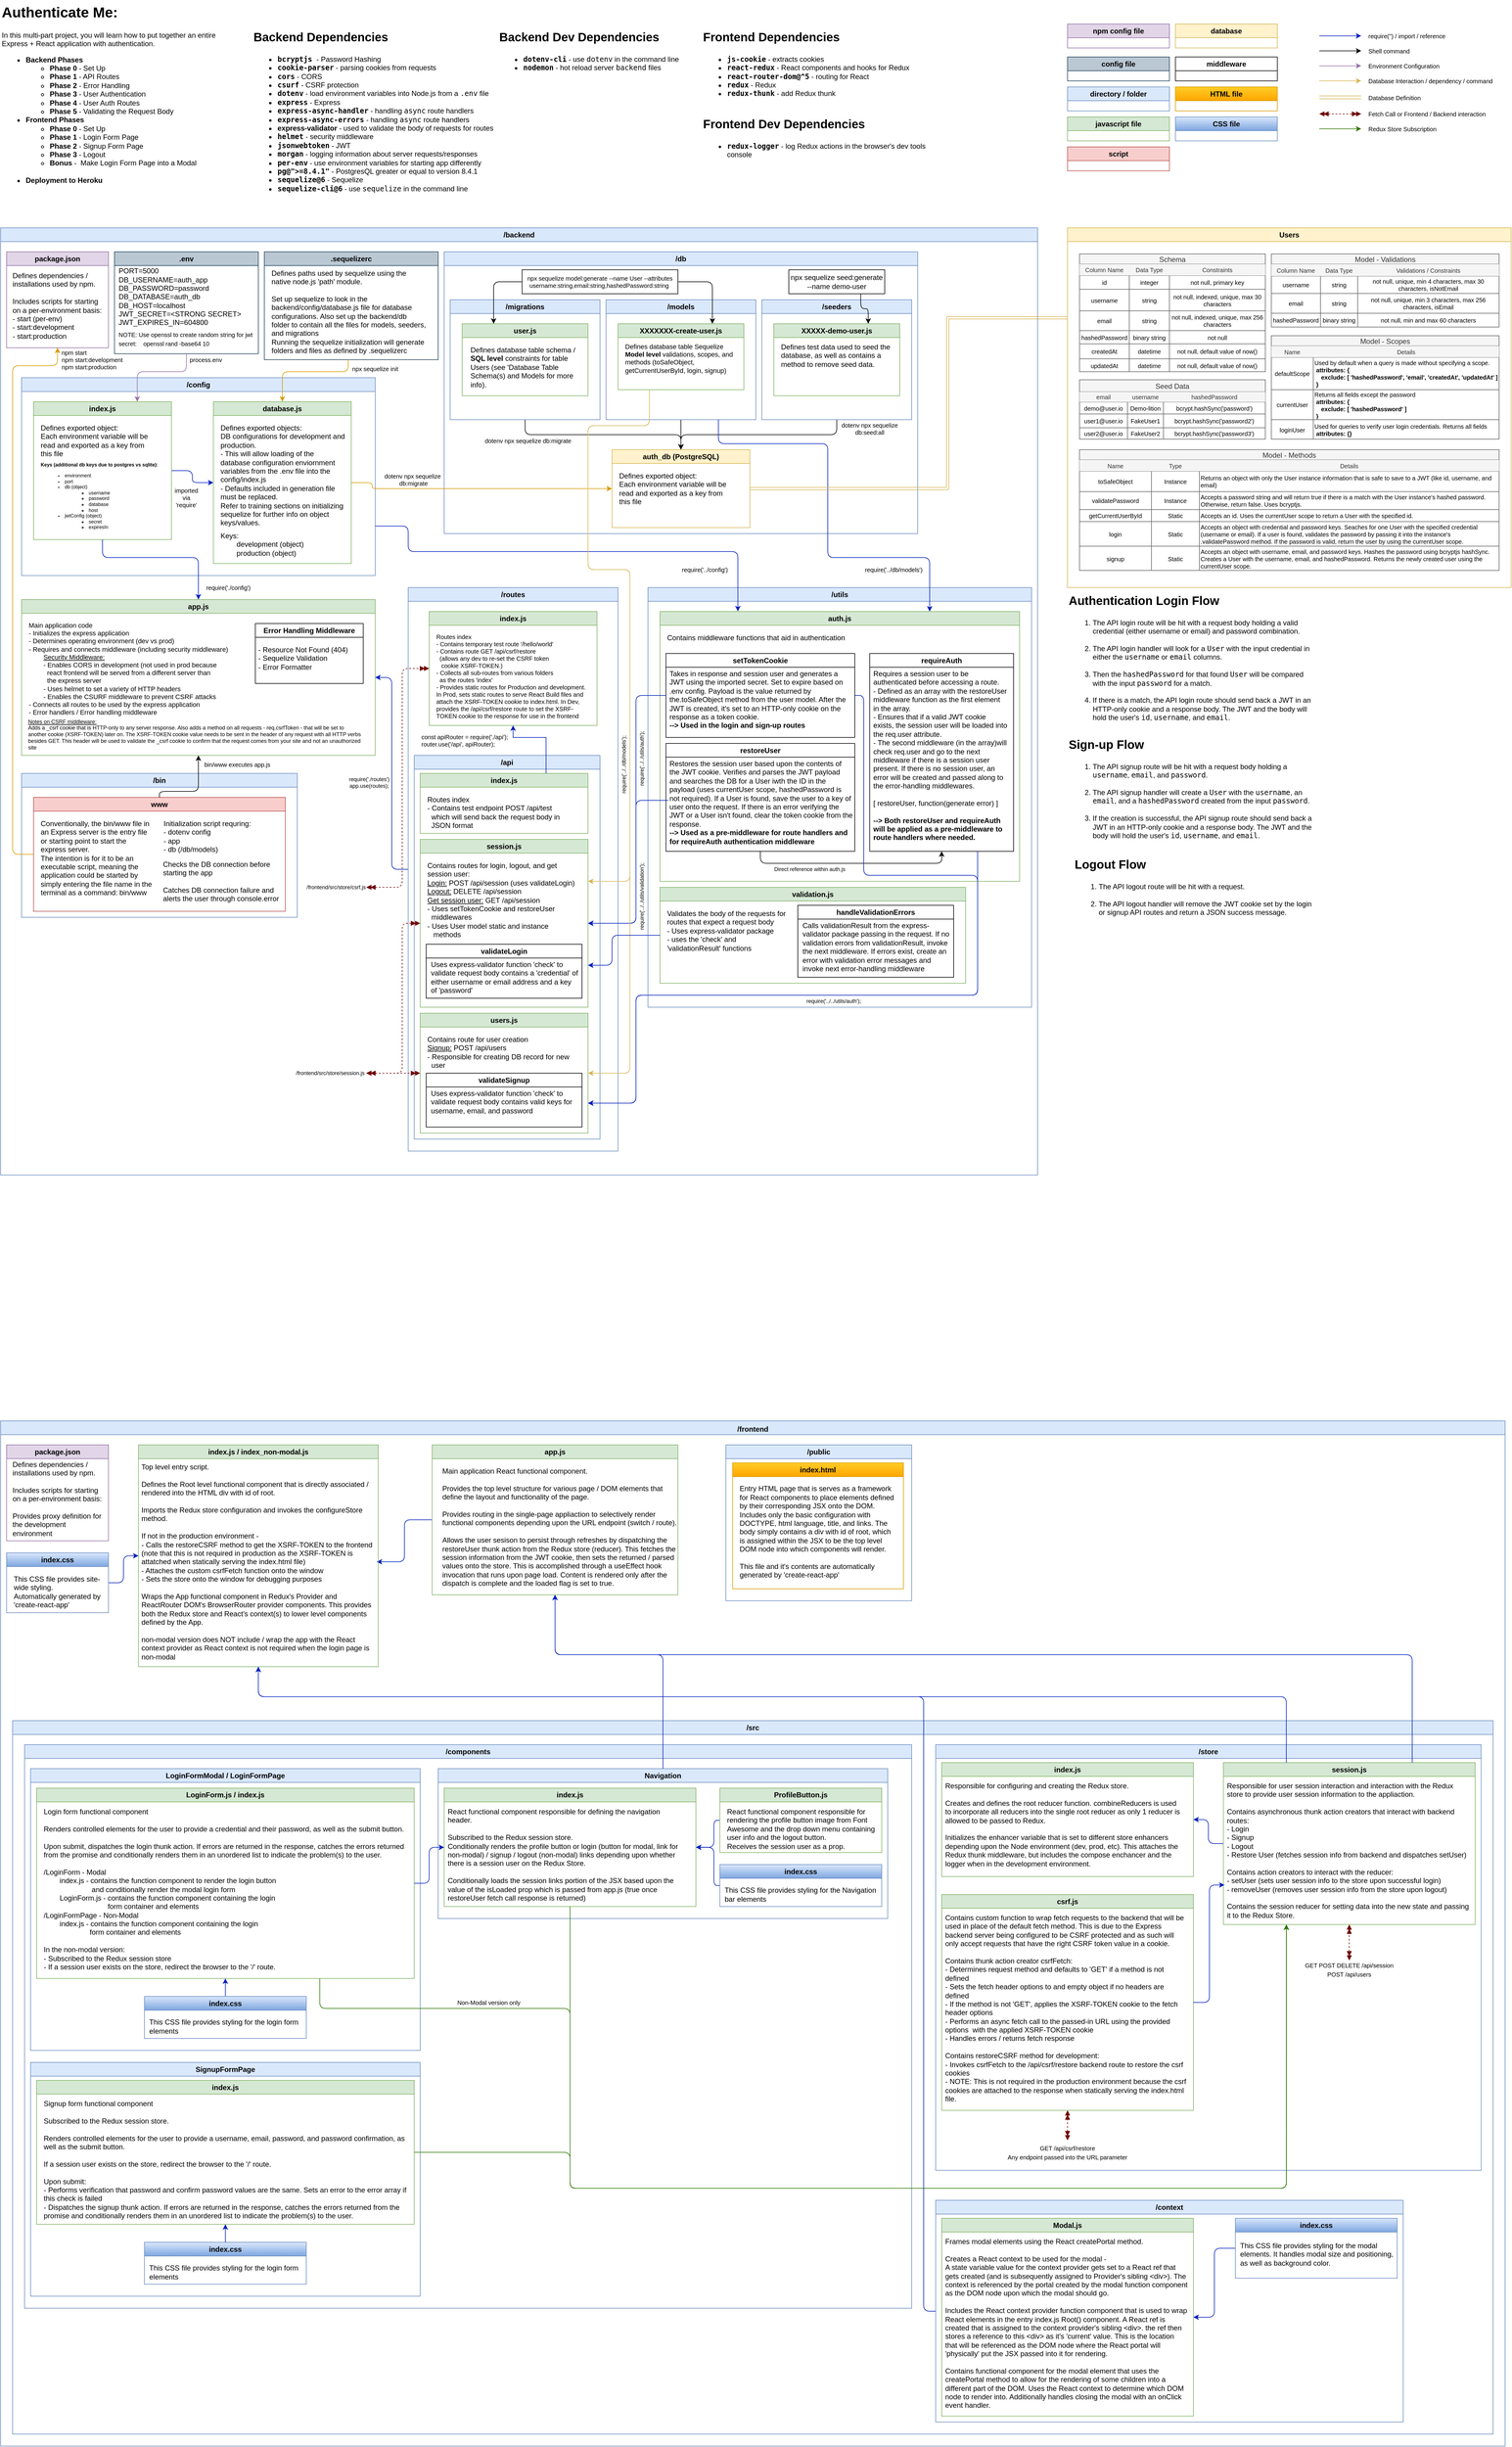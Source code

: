 <mxfile version="24.7.17">
  <diagram name="Page-1" id="1tvuOQJT0n1HeKmIc-OV">
    <mxGraphModel dx="5638" dy="2898" grid="1" gridSize="10" guides="1" tooltips="1" connect="1" arrows="1" fold="1" page="1" pageScale="1" pageWidth="3300" pageHeight="2339" math="0" shadow="0">
      <root>
        <mxCell id="0" />
        <mxCell id="1" parent="0" />
        <mxCell id="GpSlVhP3Auss_XkfHNzA-2" value="&lt;h1 style=&quot;margin-top: 0px;&quot;&gt;&lt;font style=&quot;font-size: 20px;&quot;&gt;Backend Dependencies&lt;/font&gt;&lt;/h1&gt;&lt;ul&gt;&lt;li&gt;&lt;code&gt;&lt;b&gt;bcryptjs &lt;/b&gt;&lt;font face=&quot;Helvetica&quot;&gt;- Password Hashing&lt;/font&gt;&lt;/code&gt;&lt;/li&gt;&lt;li&gt;&lt;code&gt;&lt;b&gt;cookie-parser&lt;/b&gt;&lt;/code&gt; - parsing cookies from requests&lt;/li&gt;&lt;li&gt;&lt;code&gt;&lt;b&gt;cors&lt;/b&gt;&lt;/code&gt; - CORS&lt;/li&gt;&lt;li&gt;&lt;code&gt;&lt;b&gt;csurf&lt;/b&gt;&lt;/code&gt; - CSRF protection&lt;/li&gt;&lt;li&gt;&lt;code&gt;&lt;b&gt;dotenv&lt;/b&gt;&lt;/code&gt; - load environment variables into Node.js from a &lt;code&gt;.env&lt;/code&gt; file&lt;/li&gt;&lt;li&gt;&lt;code&gt;&lt;b&gt;express&lt;/b&gt;&lt;/code&gt; - Express&lt;/li&gt;&lt;li&gt;&lt;code&gt;&lt;b&gt;express-async-handler&lt;/b&gt;&lt;/code&gt; - handling &lt;code&gt;async&lt;/code&gt; route handlers&lt;br&gt;&lt;/li&gt;&lt;li&gt;&lt;code&gt;&lt;b&gt;express-async-errors&lt;/b&gt;&lt;/code&gt; - handling &lt;code&gt;async&lt;/code&gt; route handlers&lt;/li&gt;&lt;li&gt;&lt;b&gt;express-validator&lt;/b&gt;&amp;nbsp;- used to validate the body of requests for routes&lt;/li&gt;&lt;li&gt;&lt;code&gt;&lt;b&gt;helmet&lt;/b&gt;&lt;/code&gt; - security middleware&lt;/li&gt;&lt;li&gt;&lt;code&gt;&lt;b&gt;jsonwebtoken&lt;/b&gt;&lt;/code&gt; - JWT&lt;/li&gt;&lt;li&gt;&lt;code&gt;&lt;b&gt;morgan&lt;/b&gt;&lt;/code&gt; - logging information about server requests/responses&lt;/li&gt;&lt;li&gt;&lt;code&gt;&lt;b&gt;per-env&lt;/b&gt;&lt;/code&gt; - use environment variables for starting app differently&lt;/li&gt;&lt;li&gt;&lt;code&gt;&lt;b&gt;pg@&quot;&amp;gt;=8.4.1&quot;&lt;/b&gt;&lt;/code&gt; - PostgresQL greater or equal to version 8.4.1&lt;br&gt;&lt;/li&gt;&lt;li&gt;&lt;code&gt;&lt;b&gt;sequelize@6&lt;/b&gt;&lt;/code&gt;&amp;nbsp;- Sequelize&lt;/li&gt;&lt;li&gt;&lt;code&gt;&lt;b&gt;sequelize-cli@6&lt;/b&gt;&lt;/code&gt;&amp;nbsp;- use &lt;code&gt;sequelize&lt;/code&gt; in the command line&lt;/li&gt;&lt;/ul&gt;" style="text;html=1;whiteSpace=wrap;overflow=hidden;rounded=0;" parent="1" vertex="1">
          <mxGeometry x="460" y="50" width="410" height="310" as="geometry" />
        </mxCell>
        <mxCell id="GpSlVhP3Auss_XkfHNzA-3" value="&lt;h1 style=&quot;margin-top: 0px;&quot;&gt;&lt;font style=&quot;font-size: 20px;&quot;&gt;Backend Dev Dependencies&lt;/font&gt;&lt;/h1&gt;&lt;ul&gt;&lt;li&gt;&lt;b&gt;&lt;code&gt;dotenv-cli&lt;/code&gt; &lt;/b&gt;- use &lt;code&gt;dotenv&lt;/code&gt; in the command line&lt;/li&gt;&lt;li&gt;&lt;code&gt;&lt;b&gt;nodemon&lt;/b&gt;&lt;/code&gt; - hot reload server &lt;code&gt;backend&lt;/code&gt; files&lt;/li&gt;&lt;/ul&gt;" style="text;html=1;whiteSpace=wrap;overflow=hidden;rounded=0;" parent="1" vertex="1">
          <mxGeometry x="870" y="50" width="380" height="90" as="geometry" />
        </mxCell>
        <mxCell id="GpSlVhP3Auss_XkfHNzA-4" value="&lt;h1 style=&quot;margin-top: 0px;&quot;&gt;Authenticate Me:&lt;/h1&gt;&lt;p&gt;In this multi-part project, you will learn how to put together an entire Express + React application with authentication.&lt;br&gt;&lt;/p&gt;&lt;ul&gt;&lt;li&gt;&lt;b&gt;Backend Phases&lt;/b&gt;&lt;/li&gt;&lt;ul&gt;&lt;li&gt;&lt;b&gt;Phase 0&lt;/b&gt; - Set Up&lt;/li&gt;&lt;li&gt;&lt;b&gt;Phase 1&lt;/b&gt; - API Routes&lt;/li&gt;&lt;li&gt;&lt;b&gt;Phase 2&lt;/b&gt; - Error Handling&lt;/li&gt;&lt;li&gt;&lt;b&gt;Phase 3&lt;/b&gt; - User Authentication&lt;/li&gt;&lt;li&gt;&lt;b&gt;Phase 4&lt;/b&gt; - User Auth Routes&lt;/li&gt;&lt;li&gt;&lt;b&gt;Phase 5&lt;/b&gt; - Validating the Request Body&lt;/li&gt;&lt;/ul&gt;&lt;li&gt;&lt;b&gt;Frontend Phases&lt;/b&gt;&lt;ul&gt;&lt;li&gt;&lt;b&gt;Phase 0&lt;/b&gt;&amp;nbsp;- Set Up&lt;/li&gt;&lt;li&gt;&lt;b&gt;Phase 1&lt;/b&gt;&amp;nbsp;- Login Form Page&lt;/li&gt;&lt;li&gt;&lt;b&gt;Phase 2&lt;/b&gt;&amp;nbsp;- Signup Form Page&lt;/li&gt;&lt;li&gt;&lt;b&gt;Phase 3&lt;/b&gt;&amp;nbsp;- Logout&lt;/li&gt;&lt;li&gt;&lt;b&gt;Bonus&amp;nbsp;&lt;/b&gt;-&amp;nbsp; Make Login Form Page into a Modal&lt;/li&gt;&lt;/ul&gt;&lt;/li&gt;&lt;br&gt;&lt;li&gt;&lt;b&gt;Deployment to Heroku&lt;/b&gt;&lt;/li&gt;&lt;/ul&gt;" style="text;html=1;whiteSpace=wrap;overflow=hidden;rounded=0;" parent="1" vertex="1">
          <mxGeometry x="40" y="10" width="380" height="360" as="geometry" />
        </mxCell>
        <mxCell id="GpSlVhP3Auss_XkfHNzA-41" value="/backend" style="swimlane;whiteSpace=wrap;html=1;startSize=23;fillColor=#dae8fc;strokeColor=#6c8ebf;movable=1;resizable=1;rotatable=1;deletable=1;editable=1;locked=0;connectable=1;" parent="1" vertex="1">
          <mxGeometry x="40" y="390" width="1730" height="1580" as="geometry" />
        </mxCell>
        <mxCell id="GpSlVhP3Auss_XkfHNzA-20" value=".env" style="swimlane;whiteSpace=wrap;html=1;startSize=23;fillColor=#bac8d3;strokeColor=#23445d;" parent="GpSlVhP3Auss_XkfHNzA-41" vertex="1">
          <mxGeometry x="190" y="40" width="240" height="170" as="geometry" />
        </mxCell>
        <mxCell id="GpSlVhP3Auss_XkfHNzA-35" value="&lt;font style=&quot;font-size: 10px;&quot;&gt;NOTE: Use openssl to create random string for jwt secret:&amp;nbsp; &amp;nbsp;&amp;nbsp;&lt;/font&gt;&lt;span style=&quot;font-size: 10px; background-color: initial;&quot;&gt;openssl rand -base64 10&lt;/span&gt;" style="text;html=1;align=left;verticalAlign=middle;whiteSpace=wrap;rounded=0;" parent="GpSlVhP3Auss_XkfHNzA-20" vertex="1">
          <mxGeometry x="5" y="120" width="230" height="50" as="geometry" />
        </mxCell>
        <mxCell id="GpSlVhP3Auss_XkfHNzA-21" value="&lt;div&gt;PORT=5000&lt;/div&gt;&lt;div&gt;DB_USERNAME=auth_app&lt;/div&gt;&lt;div&gt;DB_PASSWORD=password&lt;/div&gt;&lt;div&gt;DB_DATABASE=auth_db&lt;/div&gt;&lt;div&gt;DB_HOST=localhost&lt;/div&gt;&lt;div&gt;JWT_SECRET=&amp;lt;STRONG SECRET&amp;gt;&lt;/div&gt;&lt;div&gt;JWT_EXPIRES_IN=604800&lt;/div&gt;" style="text;html=1;align=left;verticalAlign=middle;resizable=0;points=[];autosize=1;strokeColor=none;fillColor=none;" parent="GpSlVhP3Auss_XkfHNzA-20" vertex="1">
          <mxGeometry x="5" y="20" width="230" height="110" as="geometry" />
        </mxCell>
        <mxCell id="GpSlVhP3Auss_XkfHNzA-40" value="/config" style="swimlane;whiteSpace=wrap;html=1;fillColor=#dae8fc;strokeColor=#6c8ebf;" parent="GpSlVhP3Auss_XkfHNzA-41" vertex="1">
          <mxGeometry x="35" y="250" width="590" height="330" as="geometry" />
        </mxCell>
        <mxCell id="GpSlVhP3Auss_XkfHNzA-75" style="edgeStyle=orthogonalEdgeStyle;rounded=1;orthogonalLoop=1;jettySize=auto;html=1;exitX=1;exitY=0.5;exitDx=0;exitDy=0;entryX=0;entryY=0.5;entryDx=0;entryDy=0;fillColor=#0050ef;strokeColor=#001DBC;curved=0;" parent="GpSlVhP3Auss_XkfHNzA-40" source="GpSlVhP3Auss_XkfHNzA-36" target="GpSlVhP3Auss_XkfHNzA-52" edge="1">
          <mxGeometry relative="1" as="geometry" />
        </mxCell>
        <mxCell id="GpSlVhP3Auss_XkfHNzA-36" value="index.js" style="swimlane;whiteSpace=wrap;html=1;align=center;fillColor=#d5e8d4;strokeColor=#82b366;" parent="GpSlVhP3Auss_XkfHNzA-40" vertex="1">
          <mxGeometry x="20" y="40" width="230" height="230" as="geometry" />
        </mxCell>
        <mxCell id="GpSlVhP3Auss_XkfHNzA-38" value="Defines exported object:&lt;div&gt;Each environment variable will be read and exported as a key from this file&amp;nbsp;&lt;/div&gt;" style="text;html=1;align=left;verticalAlign=top;whiteSpace=wrap;rounded=0;" parent="GpSlVhP3Auss_XkfHNzA-36" vertex="1">
          <mxGeometry x="10" y="30" width="190" height="70" as="geometry" />
        </mxCell>
        <mxCell id="3QvN6JOpcheGgyn5Rt7g-3" value="&lt;div style=&quot;font-size: 8px;&quot;&gt;&lt;span style=&quot;background-color: initial; font-size: 8px;&quot;&gt;&lt;font style=&quot;font-size: 8px;&quot;&gt;&lt;b&gt;Keys (additional db keys due to postgres vs sqlite):&lt;/b&gt;&lt;/font&gt;&lt;/span&gt;&lt;/div&gt;&lt;div style=&quot;font-size: 8px;&quot;&gt;&lt;ul style=&quot;font-size: 8px;&quot;&gt;&lt;li style=&quot;font-size: 8px;&quot;&gt;&lt;font style=&quot;font-size: 8px;&quot;&gt;environment&lt;/font&gt;&lt;/li&gt;&lt;li style=&quot;font-size: 8px;&quot;&gt;&lt;font style=&quot;font-size: 8px;&quot;&gt;port&lt;/font&gt;&lt;/li&gt;&lt;li style=&quot;font-size: 8px;&quot;&gt;&lt;font style=&quot;font-size: 8px;&quot;&gt;db (object)&lt;/font&gt;&lt;/li&gt;&lt;ul style=&quot;font-size: 8px;&quot;&gt;&lt;li style=&quot;font-size: 8px;&quot;&gt;&lt;font style=&quot;font-size: 8px;&quot;&gt;username&lt;/font&gt;&lt;/li&gt;&lt;li style=&quot;font-size: 8px;&quot;&gt;&lt;font style=&quot;font-size: 8px;&quot;&gt;password&lt;/font&gt;&lt;/li&gt;&lt;li style=&quot;font-size: 8px;&quot;&gt;&lt;font style=&quot;font-size: 8px;&quot;&gt;database&lt;/font&gt;&lt;/li&gt;&lt;li style=&quot;font-size: 8px;&quot;&gt;&lt;font style=&quot;font-size: 8px;&quot;&gt;host&lt;/font&gt;&lt;/li&gt;&lt;/ul&gt;&lt;li style=&quot;font-size: 8px;&quot;&gt;&lt;font style=&quot;font-size: 8px;&quot;&gt;jwtConfig (object)&lt;/font&gt;&lt;/li&gt;&lt;ul style=&quot;font-size: 8px;&quot;&gt;&lt;li style=&quot;font-size: 8px;&quot;&gt;&lt;font style=&quot;font-size: 8px;&quot;&gt;secret&lt;/font&gt;&lt;/li&gt;&lt;li style=&quot;font-size: 8px;&quot;&gt;&lt;font style=&quot;font-size: 8px;&quot;&gt;expiresIn&lt;br style=&quot;font-size: 8px;&quot;&gt;&lt;/font&gt;&lt;/li&gt;&lt;/ul&gt;&lt;/ul&gt;&lt;/div&gt;" style="text;html=1;align=left;verticalAlign=bottom;whiteSpace=wrap;rounded=0;fontSize=8;" parent="GpSlVhP3Auss_XkfHNzA-36" vertex="1">
          <mxGeometry x="10" y="95" width="210" height="130" as="geometry" />
        </mxCell>
        <mxCell id="GpSlVhP3Auss_XkfHNzA-52" value="database.js" style="swimlane;whiteSpace=wrap;html=1;align=center;startSize=23;fillColor=#d5e8d4;strokeColor=#82b366;" parent="GpSlVhP3Auss_XkfHNzA-40" vertex="1">
          <mxGeometry x="320" y="40" width="230" height="270" as="geometry" />
        </mxCell>
        <mxCell id="GpSlVhP3Auss_XkfHNzA-53" value="Defines exported objects:&lt;div&gt;DB configurations for development and production.&amp;nbsp;&lt;/div&gt;&lt;div&gt;- This will allow loading of the database configuration enviornment variables from the .env file into the config/index.js&lt;/div&gt;&lt;div&gt;- Defaults included in generation file must be replaced.&lt;/div&gt;&lt;div&gt;Refer to training sections on initializing sequelize for further info on object keys/values.&lt;/div&gt;" style="text;html=1;align=left;verticalAlign=top;whiteSpace=wrap;rounded=0;" parent="GpSlVhP3Auss_XkfHNzA-52" vertex="1">
          <mxGeometry x="10" y="30" width="210" height="180" as="geometry" />
        </mxCell>
        <mxCell id="GpSlVhP3Auss_XkfHNzA-54" value="Keys:&lt;div&gt;&lt;span style=&quot;white-space: pre;&quot;&gt;&#x9;&lt;/span&gt;development (object)&lt;/div&gt;&lt;div&gt;&lt;span style=&quot;white-space: pre;&quot;&gt;&#x9;&lt;/span&gt;production (object)&lt;br&gt;&lt;div&gt;&lt;br&gt;&lt;/div&gt;&lt;/div&gt;" style="text;html=1;align=left;verticalAlign=top;whiteSpace=wrap;rounded=0;" parent="GpSlVhP3Auss_XkfHNzA-52" vertex="1">
          <mxGeometry x="10" y="210" width="200" height="60" as="geometry" />
        </mxCell>
        <mxCell id="GpSlVhP3Auss_XkfHNzA-76" value="imported via &#39;require&#39;" style="text;html=1;align=center;verticalAlign=middle;whiteSpace=wrap;rounded=0;fontSize=10;" parent="GpSlVhP3Auss_XkfHNzA-40" vertex="1">
          <mxGeometry x="250" y="180" width="50" height="40" as="geometry" />
        </mxCell>
        <mxCell id="GpSlVhP3Auss_XkfHNzA-46" value="/db" style="swimlane;whiteSpace=wrap;html=1;fillColor=#dae8fc;strokeColor=#6c8ebf;movable=1;resizable=1;rotatable=1;deletable=1;editable=1;locked=0;connectable=1;" parent="GpSlVhP3Auss_XkfHNzA-41" vertex="1">
          <mxGeometry x="740" y="40" width="790" height="470" as="geometry" />
        </mxCell>
        <mxCell id="TN3s48xv0ag6netvd0yR-34" style="edgeStyle=orthogonalEdgeStyle;rounded=1;orthogonalLoop=1;jettySize=auto;html=1;exitX=0.5;exitY=1;exitDx=0;exitDy=0;entryX=0.5;entryY=0;entryDx=0;entryDy=0;curved=0;" parent="GpSlVhP3Auss_XkfHNzA-46" source="GpSlVhP3Auss_XkfHNzA-77" target="GpSlVhP3Auss_XkfHNzA-80" edge="1">
          <mxGeometry relative="1" as="geometry" />
        </mxCell>
        <mxCell id="GpSlVhP3Auss_XkfHNzA-77" value="/migrations" style="swimlane;whiteSpace=wrap;html=1;fillColor=#dae8fc;strokeColor=#6c8ebf;movable=1;resizable=1;rotatable=1;deletable=1;editable=1;locked=0;connectable=1;" parent="GpSlVhP3Auss_XkfHNzA-46" vertex="1">
          <mxGeometry x="10" y="80" width="250" height="200" as="geometry" />
        </mxCell>
        <mxCell id="xRNBOfDQ-NbFJoLuyLIO-27" value="user.js" style="swimlane;whiteSpace=wrap;html=1;align=center;fillColor=#d5e8d4;strokeColor=#82b366;" parent="GpSlVhP3Auss_XkfHNzA-77" vertex="1">
          <mxGeometry x="20" y="40" width="210" height="120" as="geometry" />
        </mxCell>
        <mxCell id="xRNBOfDQ-NbFJoLuyLIO-29" value="Defines database table schema / &lt;b&gt;SQL level&lt;/b&gt; constraints for table Users (see &#39;Database Table Schema(s) and Models for more info)." style="text;html=1;align=left;verticalAlign=top;whiteSpace=wrap;rounded=0;" parent="xRNBOfDQ-NbFJoLuyLIO-27" vertex="1">
          <mxGeometry x="11.5" y="30" width="190" height="70" as="geometry" />
        </mxCell>
        <mxCell id="TN3s48xv0ag6netvd0yR-37" style="edgeStyle=orthogonalEdgeStyle;rounded=1;orthogonalLoop=1;jettySize=auto;html=1;exitX=0.5;exitY=1;exitDx=0;exitDy=0;entryX=0.5;entryY=0;entryDx=0;entryDy=0;curved=0;" parent="GpSlVhP3Auss_XkfHNzA-46" source="GpSlVhP3Auss_XkfHNzA-78" target="GpSlVhP3Auss_XkfHNzA-80" edge="1">
          <mxGeometry relative="1" as="geometry" />
        </mxCell>
        <mxCell id="GpSlVhP3Auss_XkfHNzA-78" value="/models" style="swimlane;whiteSpace=wrap;html=1;fillColor=#dae8fc;strokeColor=#6c8ebf;movable=1;resizable=1;rotatable=1;deletable=1;editable=1;locked=0;connectable=1;" parent="GpSlVhP3Auss_XkfHNzA-46" vertex="1">
          <mxGeometry x="270" y="80" width="250" height="200" as="geometry" />
        </mxCell>
        <mxCell id="xRNBOfDQ-NbFJoLuyLIO-28" value="XXXXXXX-create-user.js" style="swimlane;whiteSpace=wrap;html=1;align=center;fillColor=#d5e8d4;strokeColor=#82b366;" parent="GpSlVhP3Auss_XkfHNzA-78" vertex="1">
          <mxGeometry x="20" y="40" width="210" height="110" as="geometry" />
        </mxCell>
        <mxCell id="xRNBOfDQ-NbFJoLuyLIO-39" value="Defines database table Sequelize &lt;b style=&quot;font-size: 11px;&quot;&gt;Model level&lt;/b&gt;&amp;nbsp;validations, scopes, and methods&amp;nbsp;&lt;span style=&quot;background-color: initial;&quot;&gt;(toSafeObject,&amp;nbsp; getCurrentUserById, login, signup)&lt;/span&gt;&lt;div style=&quot;font-size: 11px;&quot;&gt;&lt;div style=&quot;font-size: 11px;&quot;&gt;&lt;br style=&quot;font-size: 11px;&quot;&gt;&lt;/div&gt;&lt;/div&gt;" style="text;html=1;align=left;verticalAlign=top;whiteSpace=wrap;rounded=0;fontSize=11;" parent="xRNBOfDQ-NbFJoLuyLIO-28" vertex="1">
          <mxGeometry x="10" y="25" width="190" height="70" as="geometry" />
        </mxCell>
        <mxCell id="TN3s48xv0ag6netvd0yR-36" style="edgeStyle=orthogonalEdgeStyle;rounded=1;orthogonalLoop=1;jettySize=auto;html=1;exitX=0.5;exitY=1;exitDx=0;exitDy=0;entryX=0.5;entryY=0;entryDx=0;entryDy=0;curved=0;" parent="GpSlVhP3Auss_XkfHNzA-46" source="GpSlVhP3Auss_XkfHNzA-79" target="GpSlVhP3Auss_XkfHNzA-80" edge="1">
          <mxGeometry relative="1" as="geometry" />
        </mxCell>
        <mxCell id="GpSlVhP3Auss_XkfHNzA-79" value="/seeders" style="swimlane;whiteSpace=wrap;html=1;fillColor=#dae8fc;strokeColor=#6c8ebf;movable=1;resizable=1;rotatable=1;deletable=1;editable=1;locked=0;connectable=1;" parent="GpSlVhP3Auss_XkfHNzA-46" vertex="1">
          <mxGeometry x="530" y="80" width="250" height="200" as="geometry" />
        </mxCell>
        <mxCell id="xRNBOfDQ-NbFJoLuyLIO-44" value="XXXXX-demo-user.js" style="swimlane;whiteSpace=wrap;html=1;align=center;fillColor=#d5e8d4;strokeColor=#82b366;" parent="GpSlVhP3Auss_XkfHNzA-79" vertex="1">
          <mxGeometry x="20" y="40" width="210" height="120" as="geometry" />
        </mxCell>
        <mxCell id="xRNBOfDQ-NbFJoLuyLIO-45" value="Defines test data used to seed the database, as well as contains a method to remove seed data." style="text;html=1;align=left;verticalAlign=top;whiteSpace=wrap;rounded=0;" parent="xRNBOfDQ-NbFJoLuyLIO-44" vertex="1">
          <mxGeometry x="10" y="25" width="190" height="70" as="geometry" />
        </mxCell>
        <mxCell id="GpSlVhP3Auss_XkfHNzA-80" value="auth_db (PostgreSQL)" style="swimlane;whiteSpace=wrap;html=1;align=center;fillColor=#fff2cc;strokeColor=#d6b656;" parent="GpSlVhP3Auss_XkfHNzA-46" vertex="1">
          <mxGeometry x="280" y="330" width="230" height="130" as="geometry" />
        </mxCell>
        <mxCell id="GpSlVhP3Auss_XkfHNzA-81" value="Defines exported object:&lt;div&gt;Each environment variable will be read and exported as a key from this file&amp;nbsp;&lt;/div&gt;" style="text;html=1;align=left;verticalAlign=top;whiteSpace=wrap;rounded=0;" parent="GpSlVhP3Auss_XkfHNzA-80" vertex="1">
          <mxGeometry x="10" y="30" width="190" height="70" as="geometry" />
        </mxCell>
        <mxCell id="xRNBOfDQ-NbFJoLuyLIO-35" style="edgeStyle=orthogonalEdgeStyle;rounded=1;orthogonalLoop=1;jettySize=auto;html=1;exitX=0;exitY=0.5;exitDx=0;exitDy=0;entryX=0.25;entryY=0;entryDx=0;entryDy=0;curved=0;" parent="GpSlVhP3Auss_XkfHNzA-46" source="xRNBOfDQ-NbFJoLuyLIO-31" target="xRNBOfDQ-NbFJoLuyLIO-27" edge="1">
          <mxGeometry relative="1" as="geometry" />
        </mxCell>
        <mxCell id="xRNBOfDQ-NbFJoLuyLIO-36" style="edgeStyle=orthogonalEdgeStyle;rounded=1;orthogonalLoop=1;jettySize=auto;html=1;exitX=1;exitY=0.5;exitDx=0;exitDy=0;entryX=0.75;entryY=0;entryDx=0;entryDy=0;curved=0;" parent="GpSlVhP3Auss_XkfHNzA-46" source="xRNBOfDQ-NbFJoLuyLIO-31" target="xRNBOfDQ-NbFJoLuyLIO-28" edge="1">
          <mxGeometry relative="1" as="geometry" />
        </mxCell>
        <mxCell id="xRNBOfDQ-NbFJoLuyLIO-31" value="npx sequelize model:generate --name User --attributes username:string,email:string,hashedPassword:string&amp;nbsp;" style="text;html=1;align=center;verticalAlign=middle;whiteSpace=wrap;rounded=0;fontSize=10;strokeColor=default;" parent="GpSlVhP3Auss_XkfHNzA-46" vertex="1">
          <mxGeometry x="130" y="30" width="260" height="40" as="geometry" />
        </mxCell>
        <mxCell id="xRNBOfDQ-NbFJoLuyLIO-38" value="dotenv npx sequelize&lt;span style=&quot;background-color: initial;&quot;&gt;&amp;nbsp;db:migrate&lt;/span&gt;" style="text;html=1;align=center;verticalAlign=middle;whiteSpace=wrap;rounded=0;fontSize=10;" parent="GpSlVhP3Auss_XkfHNzA-46" vertex="1">
          <mxGeometry x="50" y="310" width="180" height="10" as="geometry" />
        </mxCell>
        <mxCell id="xRNBOfDQ-NbFJoLuyLIO-40" value="dotenv npx sequelize&lt;br&gt;&lt;span style=&quot;background-color: initial;&quot;&gt;db:seed:all&lt;/span&gt;" style="text;html=1;align=center;verticalAlign=middle;whiteSpace=wrap;rounded=0;fontSize=10;" parent="GpSlVhP3Auss_XkfHNzA-46" vertex="1">
          <mxGeometry x="660" y="290" width="100" height="10" as="geometry" />
        </mxCell>
        <mxCell id="xRNBOfDQ-NbFJoLuyLIO-46" style="edgeStyle=orthogonalEdgeStyle;rounded=1;orthogonalLoop=1;jettySize=auto;html=1;exitX=0.75;exitY=1;exitDx=0;exitDy=0;entryX=0.75;entryY=0;entryDx=0;entryDy=0;curved=0;" parent="GpSlVhP3Auss_XkfHNzA-46" source="xRNBOfDQ-NbFJoLuyLIO-43" target="xRNBOfDQ-NbFJoLuyLIO-44" edge="1">
          <mxGeometry relative="1" as="geometry" />
        </mxCell>
        <mxCell id="xRNBOfDQ-NbFJoLuyLIO-43" value="&lt;span style=&quot;font-size: 12px; text-align: left;&quot;&gt;npx sequelize seed:generate --name demo-user&lt;/span&gt;" style="text;html=1;align=center;verticalAlign=middle;whiteSpace=wrap;rounded=0;fontSize=10;strokeColor=default;" parent="GpSlVhP3Auss_XkfHNzA-46" vertex="1">
          <mxGeometry x="575" y="30" width="160" height="40" as="geometry" />
        </mxCell>
        <mxCell id="GpSlVhP3Auss_XkfHNzA-47" value=".sequelizerc" style="swimlane;whiteSpace=wrap;html=1;fillColor=#bac8d3;strokeColor=#23445d;" parent="GpSlVhP3Auss_XkfHNzA-41" vertex="1">
          <mxGeometry x="440" y="40" width="290" height="180" as="geometry" />
        </mxCell>
        <mxCell id="GpSlVhP3Auss_XkfHNzA-51" value="Defines paths used by sequelize using the native node.js &#39;path&#39; module.&lt;div&gt;&lt;br&gt;&lt;/div&gt;&lt;div&gt;Set up sequelize to look in the backend/config/database.js file for database configurations. Also set up the backend/db folder to contain all the files for models, seeders, and migrations&lt;/div&gt;&lt;div&gt;Running the sequelize initialization will generate folders and files as defined by .sequelizerc&lt;/div&gt;" style="text;html=1;align=left;verticalAlign=middle;whiteSpace=wrap;rounded=0;" parent="GpSlVhP3Auss_XkfHNzA-47" vertex="1">
          <mxGeometry x="10" y="20" width="260" height="160" as="geometry" />
        </mxCell>
        <mxCell id="GpSlVhP3Auss_XkfHNzA-63" value="npx sequelize init" style="text;html=1;align=center;verticalAlign=middle;whiteSpace=wrap;rounded=0;fontSize=10;" parent="GpSlVhP3Auss_XkfHNzA-41" vertex="1">
          <mxGeometry x="570" y="220" width="110" height="30" as="geometry" />
        </mxCell>
        <mxCell id="GpSlVhP3Auss_XkfHNzA-74" style="edgeStyle=orthogonalEdgeStyle;rounded=1;orthogonalLoop=1;jettySize=auto;html=1;exitX=0.5;exitY=1;exitDx=0;exitDy=0;entryX=0.5;entryY=0;entryDx=0;entryDy=0;fillColor=#ffe6cc;strokeColor=#d79b00;curved=0;" parent="GpSlVhP3Auss_XkfHNzA-41" source="GpSlVhP3Auss_XkfHNzA-51" target="GpSlVhP3Auss_XkfHNzA-52" edge="1">
          <mxGeometry relative="1" as="geometry">
            <Array as="points">
              <mxPoint x="580" y="240" />
              <mxPoint x="470" y="240" />
            </Array>
          </mxGeometry>
        </mxCell>
        <mxCell id="GpSlVhP3Auss_XkfHNzA-83" style="edgeStyle=orthogonalEdgeStyle;rounded=1;orthogonalLoop=1;jettySize=auto;html=1;exitX=1;exitY=0.5;exitDx=0;exitDy=0;entryX=0;entryY=0.5;entryDx=0;entryDy=0;fillColor=#ffe6cc;strokeColor=#d79b00;curved=0;" parent="GpSlVhP3Auss_XkfHNzA-41" source="GpSlVhP3Auss_XkfHNzA-52" target="GpSlVhP3Auss_XkfHNzA-80" edge="1">
          <mxGeometry relative="1" as="geometry">
            <Array as="points">
              <mxPoint x="620" y="425" />
              <mxPoint x="620" y="435" />
            </Array>
          </mxGeometry>
        </mxCell>
        <mxCell id="GpSlVhP3Auss_XkfHNzA-85" value="process.env" style="text;html=1;align=center;verticalAlign=middle;whiteSpace=wrap;rounded=0;fontSize=10;" parent="GpSlVhP3Auss_XkfHNzA-41" vertex="1">
          <mxGeometry x="300" y="210" width="85" height="20" as="geometry" />
        </mxCell>
        <mxCell id="GpSlVhP3Auss_XkfHNzA-86" value="app.js" style="swimlane;whiteSpace=wrap;html=1;align=center;fillColor=#d5e8d4;strokeColor=#82b366;" parent="GpSlVhP3Auss_XkfHNzA-41" vertex="1">
          <mxGeometry x="35" y="620" width="590" height="260" as="geometry" />
        </mxCell>
        <mxCell id="GpSlVhP3Auss_XkfHNzA-87" value="Main application code&lt;div style=&quot;font-size: 11px;&quot;&gt;- Initializes the express application&lt;/div&gt;&lt;div style=&quot;font-size: 11px;&quot;&gt;- Determines operating environment (dev vs prod)&lt;/div&gt;&lt;div style=&quot;font-size: 11px;&quot;&gt;- Requires and connects middleware (including security middleware)&lt;/div&gt;&lt;div style=&quot;font-size: 11px;&quot;&gt;&lt;span style=&quot;white-space: pre; font-size: 11px;&quot;&gt;&#x9;&lt;/span&gt;&lt;u style=&quot;font-size: 11px;&quot;&gt;Security Middleware:&lt;/u&gt;&lt;/div&gt;&lt;div style=&quot;font-size: 11px;&quot;&gt;&lt;span style=&quot;white-space: pre; font-size: 11px;&quot;&gt;&#x9;&lt;/span&gt;- Enables CORS in development (not used in prod because&lt;br style=&quot;font-size: 11px;&quot;&gt;&lt;/div&gt;&lt;div style=&quot;font-size: 11px;&quot;&gt;&lt;span style=&quot;white-space: pre; font-size: 11px;&quot;&gt;&#x9;&lt;/span&gt;&amp;nbsp; react frontend will be served from a different server than&lt;br style=&quot;font-size: 11px;&quot;&gt;&lt;/div&gt;&lt;div style=&quot;font-size: 11px;&quot;&gt;&lt;span style=&quot;white-space: pre; font-size: 11px;&quot;&gt;&#x9;&lt;/span&gt;&amp;nbsp; the express server&lt;br style=&quot;font-size: 11px;&quot;&gt;&lt;/div&gt;&lt;div style=&quot;font-size: 11px;&quot;&gt;&lt;span style=&quot;white-space: pre; font-size: 11px;&quot;&gt;&#x9;&lt;/span&gt;- Uses helmet to set a variety of HTTP headers&lt;br style=&quot;font-size: 11px;&quot;&gt;&lt;/div&gt;&lt;div style=&quot;font-size: 11px;&quot;&gt;&lt;span style=&quot;white-space: pre; font-size: 11px;&quot;&gt;&#x9;&lt;/span&gt;- Enables the CSURF middleware to prevent CSRF attacks&lt;br style=&quot;font-size: 11px;&quot;&gt;&lt;/div&gt;&lt;div style=&quot;font-size: 11px;&quot;&gt;- Connects all routes to be used by the express application&lt;/div&gt;&lt;div style=&quot;font-size: 11px;&quot;&gt;- Error handlers / Error handling middleware&lt;/div&gt;" style="text;html=1;align=left;verticalAlign=top;whiteSpace=wrap;rounded=0;fontSize=11;" parent="GpSlVhP3Auss_XkfHNzA-86" vertex="1">
          <mxGeometry x="10" y="30" width="370" height="180" as="geometry" />
        </mxCell>
        <mxCell id="Vh5eemPmoigoI3z--_Fc-7" value="Error Handling Middleware" style="swimlane;whiteSpace=wrap;html=1;align=center;" parent="GpSlVhP3Auss_XkfHNzA-86" vertex="1">
          <mxGeometry x="390" y="40" width="180" height="100" as="geometry" />
        </mxCell>
        <mxCell id="Vh5eemPmoigoI3z--_Fc-8" value="- Resource Not Found (404)&lt;div&gt;- Sequelize Validation&lt;/div&gt;&lt;div&gt;- Error Formatter&lt;/div&gt;&lt;div&gt;&lt;br&gt;&lt;/div&gt;" style="text;html=1;align=left;verticalAlign=top;whiteSpace=wrap;rounded=0;" parent="Vh5eemPmoigoI3z--_Fc-7" vertex="1">
          <mxGeometry x="2.5" y="30" width="155" height="60" as="geometry" />
        </mxCell>
        <mxCell id="3QvN6JOpcheGgyn5Rt7g-6" value="&lt;div style=&quot;font-size: 9px; text-align: left;&quot;&gt;&lt;font style=&quot;font-size: 9px;&quot;&gt;&lt;u style=&quot;font-size: 9px;&quot;&gt;Notes on CSRF middleware:&lt;/u&gt;&lt;/font&gt;&lt;/div&gt;&lt;div style=&quot;font-size: 9px; text-align: left;&quot;&gt;&lt;font style=&quot;font-size: 9px;&quot;&gt;Adds a _csrf cookie that is HTTP-only to any server response. Also adds&lt;/font&gt;&lt;span style=&quot;font-size: 9px; background-color: initial;&quot;&gt;&amp;nbsp;a method on all requests - req.csrfToken - that will be set to another&lt;/span&gt;&lt;span style=&quot;font-size: 9px; background-color: initial;&quot;&gt;&amp;nbsp;cookie (XSRF-TOKEN) later on. The XSRF-TOKEN cookie value needs to be sent in the header of any request with all HTTP verbs besides GET. This header will be used to validate the _csrf cookie to confirm that the request comes from your site and not an unauthorized site&lt;/span&gt;&lt;/div&gt;" style="text;html=1;align=center;verticalAlign=middle;whiteSpace=wrap;rounded=0;fontSize=9;" parent="GpSlVhP3Auss_XkfHNzA-86" vertex="1">
          <mxGeometry x="10" y="200" width="570" height="50" as="geometry" />
        </mxCell>
        <mxCell id="GpSlVhP3Auss_XkfHNzA-89" style="edgeStyle=orthogonalEdgeStyle;rounded=1;orthogonalLoop=1;jettySize=auto;html=1;exitX=0.5;exitY=1;exitDx=0;exitDy=0;entryX=0.5;entryY=0;entryDx=0;entryDy=0;fillColor=#0050ef;strokeColor=#001DBC;curved=0;" parent="GpSlVhP3Auss_XkfHNzA-41" source="GpSlVhP3Auss_XkfHNzA-36" target="GpSlVhP3Auss_XkfHNzA-86" edge="1">
          <mxGeometry relative="1" as="geometry">
            <Array as="points">
              <mxPoint x="170" y="550" />
              <mxPoint x="330" y="550" />
            </Array>
          </mxGeometry>
        </mxCell>
        <mxCell id="GpSlVhP3Auss_XkfHNzA-90" value="require(&#39;./config&#39;)" style="text;html=1;align=center;verticalAlign=middle;whiteSpace=wrap;rounded=0;fontSize=10;" parent="GpSlVhP3Auss_XkfHNzA-41" vertex="1">
          <mxGeometry x="340" y="590" width="80" height="20" as="geometry" />
        </mxCell>
        <mxCell id="GpSlVhP3Auss_XkfHNzA-99" style="edgeStyle=orthogonalEdgeStyle;rounded=1;orthogonalLoop=1;jettySize=auto;html=1;exitX=0;exitY=0.5;exitDx=0;exitDy=0;entryX=1;entryY=0.5;entryDx=0;entryDy=0;fillColor=#0050ef;strokeColor=#001DBC;curved=0;" parent="GpSlVhP3Auss_XkfHNzA-41" source="GpSlVhP3Auss_XkfHNzA-98" target="GpSlVhP3Auss_XkfHNzA-86" edge="1">
          <mxGeometry relative="1" as="geometry" />
        </mxCell>
        <mxCell id="GpSlVhP3Auss_XkfHNzA-98" value="/routes" style="swimlane;whiteSpace=wrap;html=1;fillColor=#dae8fc;strokeColor=#6c8ebf;movable=1;resizable=1;rotatable=1;deletable=1;editable=1;locked=0;connectable=1;" parent="GpSlVhP3Auss_XkfHNzA-41" vertex="1">
          <mxGeometry x="680" y="600" width="350" height="940" as="geometry" />
        </mxCell>
        <mxCell id="GpSlVhP3Auss_XkfHNzA-101" value="index.js" style="swimlane;whiteSpace=wrap;html=1;align=center;fillColor=#d5e8d4;strokeColor=#82b366;" parent="GpSlVhP3Auss_XkfHNzA-98" vertex="1">
          <mxGeometry x="35" y="40" width="280" height="190" as="geometry" />
        </mxCell>
        <mxCell id="GpSlVhP3Auss_XkfHNzA-102" value="Routes index&lt;div style=&quot;font-size: 10px;&quot;&gt;- Contains temporary test route &#39;/hello/world&#39;&lt;/div&gt;&lt;div style=&quot;font-size: 10px;&quot;&gt;- Contains route GET /api/csrf/restore&lt;/div&gt;&lt;div style=&quot;font-size: 10px;&quot;&gt;&amp;nbsp; (allows any dev to re-set the CSRF token&lt;br style=&quot;font-size: 10px;&quot;&gt;&amp;nbsp; &amp;nbsp;cookie XSRF-TOKEN.)&lt;/div&gt;&lt;div style=&quot;font-size: 10px;&quot;&gt;- Collects all sub-routes from various folders&lt;br style=&quot;font-size: 10px;&quot;&gt;&amp;nbsp; as the routes &#39;index&#39;&lt;/div&gt;&lt;div style=&quot;font-size: 10px;&quot;&gt;- Provides static routes for Production and development. In Prod, sets static routes to serve React Build files and attach the XSRF-TOKEN cookie to index.html. In Dev, provides the /api/csrf/restore route to set the XSRF-TOKEN cookie to the response for use in the frontend&amp;nbsp;&lt;/div&gt;" style="text;html=1;align=left;verticalAlign=top;whiteSpace=wrap;rounded=0;fontSize=10;" parent="GpSlVhP3Auss_XkfHNzA-101" vertex="1">
          <mxGeometry x="10" y="30" width="260" height="150" as="geometry" />
        </mxCell>
        <mxCell id="Vh5eemPmoigoI3z--_Fc-1" value="/api" style="swimlane;whiteSpace=wrap;html=1;fillColor=#dae8fc;strokeColor=#6c8ebf;movable=1;resizable=1;rotatable=1;deletable=1;editable=1;locked=0;connectable=1;" parent="GpSlVhP3Auss_XkfHNzA-98" vertex="1">
          <mxGeometry x="10" y="280" width="310" height="640" as="geometry" />
        </mxCell>
        <mxCell id="Vh5eemPmoigoI3z--_Fc-2" value="index.js" style="swimlane;whiteSpace=wrap;html=1;align=center;fillColor=#d5e8d4;strokeColor=#82b366;" parent="Vh5eemPmoigoI3z--_Fc-1" vertex="1">
          <mxGeometry x="10" y="30" width="280" height="100" as="geometry" />
        </mxCell>
        <mxCell id="Vh5eemPmoigoI3z--_Fc-3" value="Routes index&lt;div&gt;- Contains test endpoint POST /api/test&lt;br&gt;&amp;nbsp; which will send back the request body in&lt;br&gt;&amp;nbsp; JSON format&lt;/div&gt;" style="text;html=1;align=left;verticalAlign=top;whiteSpace=wrap;rounded=0;" parent="Vh5eemPmoigoI3z--_Fc-2" vertex="1">
          <mxGeometry x="10" y="30" width="250" height="70" as="geometry" />
        </mxCell>
        <mxCell id="xRNBOfDQ-NbFJoLuyLIO-294" value="session.js" style="swimlane;whiteSpace=wrap;html=1;align=center;fillColor=#d5e8d4;strokeColor=#82b366;" parent="Vh5eemPmoigoI3z--_Fc-1" vertex="1">
          <mxGeometry x="10" y="140" width="280" height="280" as="geometry" />
        </mxCell>
        <mxCell id="xRNBOfDQ-NbFJoLuyLIO-295" value="Contains routes for login, logout, and get session user:&lt;div&gt;&lt;div&gt;&lt;u&gt;Login:&lt;/u&gt; POST /api/session (uses validateLogin)&lt;/div&gt;&lt;div&gt;&lt;u&gt;Logout:&lt;/u&gt; DELETE /api/session&lt;/div&gt;&lt;div&gt;&lt;u&gt;Get session user:&lt;/u&gt; GET /api/session&lt;/div&gt;&lt;/div&gt;&lt;div&gt;- Uses setTokenCookie and restoreUser&lt;br&gt;&amp;nbsp; middlewares&lt;/div&gt;&lt;div&gt;- Uses User model static and instance&lt;br&gt;&amp;nbsp; &amp;nbsp;methods&lt;/div&gt;" style="text;html=1;align=left;verticalAlign=top;whiteSpace=wrap;rounded=0;" parent="xRNBOfDQ-NbFJoLuyLIO-294" vertex="1">
          <mxGeometry x="10" y="30" width="250" height="140" as="geometry" />
        </mxCell>
        <mxCell id="9ZuvyQgDSHmF_pNNcBE1-20" value="validateLogin" style="swimlane;whiteSpace=wrap;html=1;align=center;startSize=23;" parent="xRNBOfDQ-NbFJoLuyLIO-294" vertex="1">
          <mxGeometry x="10" y="175" width="260" height="90" as="geometry" />
        </mxCell>
        <mxCell id="9ZuvyQgDSHmF_pNNcBE1-21" value="Uses express-validator function &#39;check&#39; to validate request body contains a &#39;credential&#39; of either username or email address and a key of &#39;password&#39;" style="text;html=1;align=left;verticalAlign=top;whiteSpace=wrap;rounded=0;" parent="9ZuvyQgDSHmF_pNNcBE1-20" vertex="1">
          <mxGeometry x="6.25" y="20" width="247.5" height="60" as="geometry" />
        </mxCell>
        <mxCell id="xRNBOfDQ-NbFJoLuyLIO-296" value="users.js" style="swimlane;whiteSpace=wrap;html=1;align=center;fillColor=#d5e8d4;strokeColor=#82b366;" parent="Vh5eemPmoigoI3z--_Fc-1" vertex="1">
          <mxGeometry x="10" y="430" width="280" height="200" as="geometry" />
        </mxCell>
        <mxCell id="xRNBOfDQ-NbFJoLuyLIO-297" value="Contains route for user creation&lt;div&gt;&lt;u&gt;Signup:&lt;/u&gt;&amp;nbsp;POST /api/users&lt;/div&gt;&lt;div&gt;- Responsible for creating DB record for new&lt;br&gt;&amp;nbsp; user&lt;/div&gt;" style="text;html=1;align=left;verticalAlign=top;whiteSpace=wrap;rounded=0;" parent="xRNBOfDQ-NbFJoLuyLIO-296" vertex="1">
          <mxGeometry x="10" y="30" width="250" height="70" as="geometry" />
        </mxCell>
        <mxCell id="9ZuvyQgDSHmF_pNNcBE1-22" value="validateSignup" style="swimlane;whiteSpace=wrap;html=1;align=center;startSize=23;" parent="xRNBOfDQ-NbFJoLuyLIO-296" vertex="1">
          <mxGeometry x="10" y="100" width="260" height="90" as="geometry" />
        </mxCell>
        <mxCell id="9ZuvyQgDSHmF_pNNcBE1-23" value="Uses express-validator function &#39;check&#39; to validate request body contains valid keys for username, email, and password" style="text;html=1;align=left;verticalAlign=top;whiteSpace=wrap;rounded=0;" parent="9ZuvyQgDSHmF_pNNcBE1-22" vertex="1">
          <mxGeometry x="6.25" y="20" width="247.5" height="60" as="geometry" />
        </mxCell>
        <mxCell id="Vh5eemPmoigoI3z--_Fc-6" value="&lt;div&gt;const apiRouter = require(&#39;./api&#39;);&lt;/div&gt;&lt;div&gt;router.use(&#39;/api&#39;, apiRouter);&lt;/div&gt;" style="text;html=1;align=left;verticalAlign=middle;whiteSpace=wrap;rounded=0;fontSize=10;" parent="GpSlVhP3Auss_XkfHNzA-98" vertex="1">
          <mxGeometry x="20" y="240" width="150" height="30" as="geometry" />
        </mxCell>
        <mxCell id="xRNBOfDQ-NbFJoLuyLIO-183" style="edgeStyle=orthogonalEdgeStyle;rounded=0;orthogonalLoop=1;jettySize=auto;html=1;exitX=0.75;exitY=0;exitDx=0;exitDy=0;entryX=0.5;entryY=1;entryDx=0;entryDy=0;fillColor=#0050ef;strokeColor=#001DBC;" parent="GpSlVhP3Auss_XkfHNzA-98" source="Vh5eemPmoigoI3z--_Fc-2" target="GpSlVhP3Auss_XkfHNzA-101" edge="1">
          <mxGeometry relative="1" as="geometry">
            <Array as="points">
              <mxPoint x="230" y="250" />
              <mxPoint x="175" y="250" />
            </Array>
          </mxGeometry>
        </mxCell>
        <mxCell id="GpSlVhP3Auss_XkfHNzA-100" value="require(&#39;./routes&#39;)&lt;div style=&quot;font-size: 9px;&quot;&gt;app.use(routes);&lt;/div&gt;" style="text;html=1;align=center;verticalAlign=middle;whiteSpace=wrap;rounded=0;fontSize=9;" parent="GpSlVhP3Auss_XkfHNzA-41" vertex="1">
          <mxGeometry x="570" y="910" width="90" height="30" as="geometry" />
        </mxCell>
        <mxCell id="GpSlVhP3Auss_XkfHNzA-105" value="/bin" style="swimlane;whiteSpace=wrap;html=1;fillColor=#dae8fc;strokeColor=#6c8ebf;movable=1;resizable=1;rotatable=1;deletable=1;editable=1;locked=0;connectable=1;" parent="GpSlVhP3Auss_XkfHNzA-41" vertex="1">
          <mxGeometry x="35" y="910" width="460" height="240" as="geometry" />
        </mxCell>
        <mxCell id="GpSlVhP3Auss_XkfHNzA-106" value="www" style="swimlane;whiteSpace=wrap;html=1;align=center;fillColor=#f8cecc;strokeColor=#b85450;" parent="GpSlVhP3Auss_XkfHNzA-105" vertex="1">
          <mxGeometry x="20" y="40" width="420" height="190" as="geometry" />
        </mxCell>
        <mxCell id="GpSlVhP3Auss_XkfHNzA-107" value="Conventionally, the bin/www file in an Express server is the entry file or starting point to start the express server.&lt;div&gt;The intention is for it to be an executable script, meaning the application could be started by simply entering the file name in the terminal as a command: bin/www&lt;/div&gt;" style="text;html=1;align=left;verticalAlign=top;whiteSpace=wrap;rounded=0;" parent="GpSlVhP3Auss_XkfHNzA-106" vertex="1">
          <mxGeometry x="10" y="30" width="190" height="140" as="geometry" />
        </mxCell>
        <mxCell id="GpSlVhP3Auss_XkfHNzA-108" value="Initialization script requring:&lt;div&gt;- dotenv config&lt;/div&gt;&lt;div&gt;- app&lt;/div&gt;&lt;div&gt;- db (/db/models)&lt;/div&gt;&lt;div&gt;&lt;br&gt;&lt;/div&gt;&lt;div&gt;&lt;br&gt;&lt;/div&gt;" style="text;html=1;align=left;verticalAlign=top;whiteSpace=wrap;rounded=0;" parent="GpSlVhP3Auss_XkfHNzA-106" vertex="1">
          <mxGeometry x="215" y="30" width="190" height="70" as="geometry" />
        </mxCell>
        <mxCell id="GpSlVhP3Auss_XkfHNzA-109" value="&lt;div style=&quot;text-align: left;&quot;&gt;Checks the DB connection before starting the app&lt;/div&gt;&lt;div style=&quot;text-align: left;&quot;&gt;&lt;br&gt;&lt;/div&gt;&lt;div style=&quot;text-align: left;&quot;&gt;Catches DB connection failure and alerts the user through console.error&lt;/div&gt;" style="text;html=1;align=center;verticalAlign=middle;whiteSpace=wrap;rounded=0;" parent="GpSlVhP3Auss_XkfHNzA-106" vertex="1">
          <mxGeometry x="215" y="100" width="210" height="80" as="geometry" />
        </mxCell>
        <mxCell id="GpSlVhP3Auss_XkfHNzA-112" style="edgeStyle=orthogonalEdgeStyle;rounded=1;orthogonalLoop=1;jettySize=auto;html=1;exitX=0.5;exitY=0;exitDx=0;exitDy=0;entryX=0.5;entryY=1;entryDx=0;entryDy=0;curved=0;" parent="GpSlVhP3Auss_XkfHNzA-41" source="GpSlVhP3Auss_XkfHNzA-106" target="GpSlVhP3Auss_XkfHNzA-86" edge="1">
          <mxGeometry relative="1" as="geometry">
            <Array as="points">
              <mxPoint x="265" y="940" />
              <mxPoint x="330" y="940" />
            </Array>
          </mxGeometry>
        </mxCell>
        <mxCell id="GpSlVhP3Auss_XkfHNzA-113" value="package.json" style="swimlane;whiteSpace=wrap;html=1;fillColor=#e1d5e7;strokeColor=#9673a6;" parent="GpSlVhP3Auss_XkfHNzA-41" vertex="1">
          <mxGeometry x="10" y="40" width="170" height="160" as="geometry" />
        </mxCell>
        <mxCell id="GpSlVhP3Auss_XkfHNzA-114" value="Defines dependencies / installations used by npm.&lt;div&gt;&lt;br&gt;&lt;/div&gt;&lt;div&gt;Includes scripts for starting on a per-environment basis:&lt;/div&gt;&lt;div&gt;- start (per-env)&lt;/div&gt;&lt;div&gt;- start:development&lt;/div&gt;&lt;div&gt;- start:production&lt;/div&gt;" style="text;html=1;align=left;verticalAlign=middle;whiteSpace=wrap;rounded=0;" parent="GpSlVhP3Auss_XkfHNzA-113" vertex="1">
          <mxGeometry x="7.5" y="30" width="155" height="120" as="geometry" />
        </mxCell>
        <mxCell id="GpSlVhP3Auss_XkfHNzA-116" style="edgeStyle=orthogonalEdgeStyle;rounded=1;orthogonalLoop=1;jettySize=auto;html=1;exitX=0;exitY=0.5;exitDx=0;exitDy=0;entryX=0.5;entryY=1;entryDx=0;entryDy=0;fillColor=#ffe6cc;strokeColor=#d79b00;curved=0;" parent="GpSlVhP3Auss_XkfHNzA-41" source="GpSlVhP3Auss_XkfHNzA-106" target="GpSlVhP3Auss_XkfHNzA-113" edge="1">
          <mxGeometry relative="1" as="geometry">
            <Array as="points">
              <mxPoint x="20" y="1045" />
              <mxPoint x="20" y="230" />
              <mxPoint x="95" y="230" />
            </Array>
          </mxGeometry>
        </mxCell>
        <mxCell id="GpSlVhP3Auss_XkfHNzA-117" value="npm start&lt;div&gt;npm start:development&lt;/div&gt;&lt;div&gt;npm start:production&lt;/div&gt;" style="text;html=1;align=left;verticalAlign=middle;whiteSpace=wrap;rounded=0;fontSize=10;" parent="GpSlVhP3Auss_XkfHNzA-41" vertex="1">
          <mxGeometry x="100" y="200" width="110" height="40" as="geometry" />
        </mxCell>
        <mxCell id="GpSlVhP3Auss_XkfHNzA-84" value="dotenv npx sequelize&lt;div&gt;&amp;nbsp;db:migrate&lt;/div&gt;" style="text;html=1;align=center;verticalAlign=middle;whiteSpace=wrap;rounded=0;fontSize=10;" parent="GpSlVhP3Auss_XkfHNzA-41" vertex="1">
          <mxGeometry x="635" y="400" width="105" height="40" as="geometry" />
        </mxCell>
        <mxCell id="Vh5eemPmoigoI3z--_Fc-11" value="bin/www executes app.js" style="text;html=1;align=center;verticalAlign=middle;whiteSpace=wrap;rounded=0;fontSize=10;" parent="GpSlVhP3Auss_XkfHNzA-41" vertex="1">
          <mxGeometry x="335" y="880" width="120" height="30" as="geometry" />
        </mxCell>
        <mxCell id="xRNBOfDQ-NbFJoLuyLIO-41" style="edgeStyle=orthogonalEdgeStyle;rounded=1;orthogonalLoop=1;jettySize=auto;html=1;exitX=0.5;exitY=1;exitDx=0;exitDy=0;entryX=0.75;entryY=0;entryDx=0;entryDy=0;fillColor=#e1d5e7;strokeColor=#9673a6;curved=0;" parent="GpSlVhP3Auss_XkfHNzA-41" source="GpSlVhP3Auss_XkfHNzA-20" target="GpSlVhP3Auss_XkfHNzA-36" edge="1">
          <mxGeometry relative="1" as="geometry">
            <Array as="points">
              <mxPoint x="310" y="240" />
              <mxPoint x="228" y="240" />
              <mxPoint x="228" y="290" />
            </Array>
          </mxGeometry>
        </mxCell>
        <mxCell id="xRNBOfDQ-NbFJoLuyLIO-184" value="/utils" style="swimlane;whiteSpace=wrap;html=1;fillColor=#dae8fc;strokeColor=#6c8ebf;movable=1;resizable=1;rotatable=1;deletable=1;editable=1;locked=0;connectable=1;" parent="GpSlVhP3Auss_XkfHNzA-41" vertex="1">
          <mxGeometry x="1080" y="600" width="640" height="700" as="geometry" />
        </mxCell>
        <mxCell id="xRNBOfDQ-NbFJoLuyLIO-185" value="auth.js" style="swimlane;whiteSpace=wrap;html=1;align=center;fillColor=#d5e8d4;strokeColor=#82b366;" parent="xRNBOfDQ-NbFJoLuyLIO-184" vertex="1">
          <mxGeometry x="20" y="40" width="600" height="450" as="geometry" />
        </mxCell>
        <mxCell id="xRNBOfDQ-NbFJoLuyLIO-186" value="Contains middleware functions that aid in authentication" style="text;html=1;align=left;verticalAlign=top;whiteSpace=wrap;rounded=0;" parent="xRNBOfDQ-NbFJoLuyLIO-185" vertex="1">
          <mxGeometry x="10" y="30" width="320" height="30" as="geometry" />
        </mxCell>
        <mxCell id="xRNBOfDQ-NbFJoLuyLIO-196" value="setTokenCookie" style="swimlane;whiteSpace=wrap;html=1;align=center;" parent="xRNBOfDQ-NbFJoLuyLIO-185" vertex="1">
          <mxGeometry x="10" y="70" width="315" height="140" as="geometry" />
        </mxCell>
        <mxCell id="xRNBOfDQ-NbFJoLuyLIO-197" value="Takes in response and session user and generates a JWT using the imported secret. Set to expire based on .env config. Payload is the value returned by the.toSafeObject method from the user model. After the JWT is created, it&#39;s set to an HTTP-only cookie on the response as a token cookie.&lt;div&gt;&lt;b&gt;--&amp;gt; Used in the login and sign-up routes&lt;/b&gt;&lt;br&gt;&lt;div&gt;&lt;br&gt;&lt;/div&gt;&lt;/div&gt;" style="text;html=1;align=left;verticalAlign=top;whiteSpace=wrap;rounded=0;" parent="xRNBOfDQ-NbFJoLuyLIO-196" vertex="1">
          <mxGeometry x="3.75" y="20" width="307.5" height="110" as="geometry" />
        </mxCell>
        <mxCell id="xRNBOfDQ-NbFJoLuyLIO-292" style="edgeStyle=orthogonalEdgeStyle;rounded=1;orthogonalLoop=1;jettySize=auto;html=1;exitX=0.5;exitY=1;exitDx=0;exitDy=0;entryX=0.5;entryY=1;entryDx=0;entryDy=0;curved=0;" parent="xRNBOfDQ-NbFJoLuyLIO-185" source="xRNBOfDQ-NbFJoLuyLIO-204" target="xRNBOfDQ-NbFJoLuyLIO-206" edge="1">
          <mxGeometry relative="1" as="geometry" />
        </mxCell>
        <mxCell id="xRNBOfDQ-NbFJoLuyLIO-204" value="restoreUser" style="swimlane;whiteSpace=wrap;html=1;align=center;" parent="xRNBOfDQ-NbFJoLuyLIO-185" vertex="1">
          <mxGeometry x="10" y="220" width="315" height="180" as="geometry" />
        </mxCell>
        <mxCell id="xRNBOfDQ-NbFJoLuyLIO-205" value="&lt;div&gt;&lt;div&gt;Restores the session user based upon the contents of the JWT cookie. Verifies and parses the JWT payload and searches the DB for a User iwth the ID in the payload (uses currentUser scope, hashedPassword is not required). If a User is found, save the user to a key of user onto the request. If there is an error verifying the JWT or a User isn&#39;t found, clear the token cookie from the response.&lt;/div&gt;&lt;/div&gt;&lt;div&gt;&lt;b&gt;--&amp;gt; Used as a pre-middleware for route handlers and for requireAuth authentication middleware&lt;/b&gt;&lt;/div&gt;" style="text;html=1;align=left;verticalAlign=top;whiteSpace=wrap;rounded=0;" parent="xRNBOfDQ-NbFJoLuyLIO-204" vertex="1">
          <mxGeometry x="3.75" y="20" width="307.5" height="150" as="geometry" />
        </mxCell>
        <mxCell id="xRNBOfDQ-NbFJoLuyLIO-206" value="requireAuth" style="swimlane;whiteSpace=wrap;html=1;align=center;" parent="xRNBOfDQ-NbFJoLuyLIO-185" vertex="1">
          <mxGeometry x="350" y="70" width="240" height="330" as="geometry" />
        </mxCell>
        <mxCell id="xRNBOfDQ-NbFJoLuyLIO-207" value="&lt;div&gt;&lt;div&gt;Requires a session user to be authenticated before accessing a route.&lt;/div&gt;&lt;/div&gt;&lt;div&gt;- Defined as an array with the restoreUser middleware function as the first element in the array.&lt;/div&gt;&lt;div&gt;- Ensures that if a valid JWT cookie exists, the session user will be loaded into the req.user attribute.&lt;/div&gt;&lt;div&gt;- The second middleware (in the array)will check req.user and go to the next middleware if there is a session user present. If there is no session user, an error will be created and passed along to the error-handling middlewares.&lt;/div&gt;&lt;div&gt;&lt;br&gt;&lt;/div&gt;&lt;div&gt;[ restoreUser, function(generate error) ]&lt;/div&gt;&lt;div&gt;&lt;b&gt;&lt;br&gt;&lt;/b&gt;&lt;/div&gt;&lt;div&gt;&lt;b&gt;--&amp;gt;&amp;nbsp;&lt;/b&gt;&lt;span style=&quot;background-color: initial;&quot;&gt;&lt;b&gt;Both restoreUser and requireAuth will be applied as a pre-middleware to route handlers where needed.&lt;/b&gt;&lt;/span&gt;&lt;/div&gt;" style="text;html=1;align=left;verticalAlign=top;whiteSpace=wrap;rounded=0;" parent="xRNBOfDQ-NbFJoLuyLIO-206" vertex="1">
          <mxGeometry x="3.75" y="20" width="226.25" height="300" as="geometry" />
        </mxCell>
        <mxCell id="xRNBOfDQ-NbFJoLuyLIO-293" value="Direct reference within auth.js" style="text;html=1;align=center;verticalAlign=middle;whiteSpace=wrap;rounded=0;fontSize=9;" parent="xRNBOfDQ-NbFJoLuyLIO-185" vertex="1">
          <mxGeometry x="180" y="420" width="140" height="20" as="geometry" />
        </mxCell>
        <mxCell id="9ZuvyQgDSHmF_pNNcBE1-8" value="require(&#39;../../utils/auth&#39;);" style="text;html=1;align=center;verticalAlign=middle;whiteSpace=wrap;rounded=0;fontSize=9;rotation=0;" parent="xRNBOfDQ-NbFJoLuyLIO-184" vertex="1">
          <mxGeometry x="260" y="680" width="100" height="20" as="geometry" />
        </mxCell>
        <mxCell id="9ZuvyQgDSHmF_pNNcBE1-11" value="validation.js" style="swimlane;whiteSpace=wrap;html=1;align=center;fillColor=#d5e8d4;strokeColor=#82b366;" parent="xRNBOfDQ-NbFJoLuyLIO-184" vertex="1">
          <mxGeometry x="20" y="500" width="510" height="160" as="geometry" />
        </mxCell>
        <mxCell id="9ZuvyQgDSHmF_pNNcBE1-12" value="Validates the body of the requests for routes that expect a request body&lt;div&gt;- Uses express-validator package&lt;/div&gt;&lt;div&gt;- uses the &#39;check&#39; and &#39;validationResult&#39; functions&lt;/div&gt;" style="text;html=1;align=left;verticalAlign=top;whiteSpace=wrap;rounded=0;" parent="9ZuvyQgDSHmF_pNNcBE1-11" vertex="1">
          <mxGeometry x="10" y="30" width="200" height="110" as="geometry" />
        </mxCell>
        <mxCell id="9ZuvyQgDSHmF_pNNcBE1-16" value="handleValidationErrors" style="swimlane;whiteSpace=wrap;html=1;align=center;startSize=23;" parent="9ZuvyQgDSHmF_pNNcBE1-11" vertex="1">
          <mxGeometry x="230" y="30" width="260" height="120" as="geometry" />
        </mxCell>
        <mxCell id="9ZuvyQgDSHmF_pNNcBE1-17" value="&lt;div&gt;Calls validationResult from the express-validator package passing in the request. If no validation errors from validationResult, invoke the next middleware. If errors exist, create an error with validation error messages and invoke next error-handling middleware&lt;/div&gt;" style="text;html=1;align=left;verticalAlign=top;whiteSpace=wrap;rounded=0;" parent="9ZuvyQgDSHmF_pNNcBE1-16" vertex="1">
          <mxGeometry x="6.25" y="20" width="247.5" height="100" as="geometry" />
        </mxCell>
        <mxCell id="xRNBOfDQ-NbFJoLuyLIO-198" style="edgeStyle=orthogonalEdgeStyle;rounded=1;orthogonalLoop=1;jettySize=auto;html=1;exitX=1;exitY=0.75;exitDx=0;exitDy=0;entryX=0.216;entryY=-0.001;entryDx=0;entryDy=0;entryPerimeter=0;fillColor=#0050ef;strokeColor=#001DBC;curved=0;" parent="GpSlVhP3Auss_XkfHNzA-41" source="GpSlVhP3Auss_XkfHNzA-40" target="xRNBOfDQ-NbFJoLuyLIO-185" edge="1">
          <mxGeometry relative="1" as="geometry">
            <Array as="points">
              <mxPoint x="680" y="497" />
              <mxPoint x="680" y="540" />
              <mxPoint x="1230" y="540" />
              <mxPoint x="1230" y="640" />
            </Array>
          </mxGeometry>
        </mxCell>
        <mxCell id="xRNBOfDQ-NbFJoLuyLIO-199" style="edgeStyle=orthogonalEdgeStyle;rounded=1;orthogonalLoop=1;jettySize=auto;html=1;exitX=0.75;exitY=1;exitDx=0;exitDy=0;entryX=0.75;entryY=0;entryDx=0;entryDy=0;fillColor=#0050ef;strokeColor=#001DBC;curved=0;" parent="GpSlVhP3Auss_XkfHNzA-41" source="GpSlVhP3Auss_XkfHNzA-78" target="xRNBOfDQ-NbFJoLuyLIO-185" edge="1">
          <mxGeometry relative="1" as="geometry">
            <Array as="points">
              <mxPoint x="1197" y="360" />
              <mxPoint x="1380" y="360" />
              <mxPoint x="1380" y="550" />
              <mxPoint x="1550" y="550" />
            </Array>
          </mxGeometry>
        </mxCell>
        <mxCell id="xRNBOfDQ-NbFJoLuyLIO-200" value="require(&#39;../config&#39;)" style="text;html=1;align=center;verticalAlign=middle;whiteSpace=wrap;rounded=0;fontSize=10;" parent="GpSlVhP3Auss_XkfHNzA-41" vertex="1">
          <mxGeometry x="1130" y="560" width="90" height="20" as="geometry" />
        </mxCell>
        <mxCell id="xRNBOfDQ-NbFJoLuyLIO-201" value="require(&#39;../db/models&#39;)" style="text;html=1;align=center;verticalAlign=middle;whiteSpace=wrap;rounded=0;fontSize=10;" parent="GpSlVhP3Auss_XkfHNzA-41" vertex="1">
          <mxGeometry x="1440" y="560" width="100" height="20" as="geometry" />
        </mxCell>
        <mxCell id="xRNBOfDQ-NbFJoLuyLIO-298" style="edgeStyle=orthogonalEdgeStyle;rounded=1;orthogonalLoop=1;jettySize=auto;html=1;exitX=0;exitY=0.5;exitDx=0;exitDy=0;entryX=1;entryY=0.5;entryDx=0;entryDy=0;fillColor=#0050ef;strokeColor=#001DBC;curved=0;" parent="GpSlVhP3Auss_XkfHNzA-41" source="xRNBOfDQ-NbFJoLuyLIO-205" target="xRNBOfDQ-NbFJoLuyLIO-294" edge="1">
          <mxGeometry relative="1" as="geometry">
            <Array as="points">
              <mxPoint x="1060" y="955" />
              <mxPoint x="1060" y="1160" />
            </Array>
          </mxGeometry>
        </mxCell>
        <mxCell id="xRNBOfDQ-NbFJoLuyLIO-299" style="edgeStyle=orthogonalEdgeStyle;rounded=1;orthogonalLoop=1;jettySize=auto;html=1;exitX=0;exitY=0.5;exitDx=0;exitDy=0;entryX=1;entryY=0.5;entryDx=0;entryDy=0;fillColor=#0050ef;strokeColor=#001DBC;curved=0;" parent="GpSlVhP3Auss_XkfHNzA-41" source="xRNBOfDQ-NbFJoLuyLIO-196" target="xRNBOfDQ-NbFJoLuyLIO-294" edge="1">
          <mxGeometry relative="1" as="geometry">
            <Array as="points">
              <mxPoint x="1060" y="780" />
              <mxPoint x="1060" y="1160" />
            </Array>
          </mxGeometry>
        </mxCell>
        <mxCell id="xRNBOfDQ-NbFJoLuyLIO-300" value="require(&#39;../../utils/auth&#39;);" style="text;html=1;align=center;verticalAlign=middle;whiteSpace=wrap;rounded=0;fontSize=9;rotation=-90;" parent="GpSlVhP3Auss_XkfHNzA-41" vertex="1">
          <mxGeometry x="1020" y="880" width="100" height="10" as="geometry" />
        </mxCell>
        <mxCell id="xRNBOfDQ-NbFJoLuyLIO-314" style="edgeStyle=orthogonalEdgeStyle;rounded=1;orthogonalLoop=1;jettySize=auto;html=1;exitX=0.25;exitY=1;exitDx=0;exitDy=0;entryX=1;entryY=0.25;entryDx=0;entryDy=0;fillColor=#fff2cc;strokeColor=#d6b656;curved=0;" parent="GpSlVhP3Auss_XkfHNzA-41" source="xRNBOfDQ-NbFJoLuyLIO-28" target="xRNBOfDQ-NbFJoLuyLIO-294" edge="1">
          <mxGeometry relative="1" as="geometry">
            <Array as="points">
              <mxPoint x="1083" y="330" />
              <mxPoint x="980" y="330" />
              <mxPoint x="980" y="570" />
              <mxPoint x="1050" y="570" />
              <mxPoint x="1050" y="1090" />
            </Array>
          </mxGeometry>
        </mxCell>
        <mxCell id="xRNBOfDQ-NbFJoLuyLIO-315" value="require(&#39;../../db/models&#39;);" style="text;html=1;align=center;verticalAlign=middle;whiteSpace=wrap;rounded=0;fontSize=9;rotation=-90;" parent="GpSlVhP3Auss_XkfHNzA-41" vertex="1">
          <mxGeometry x="990" y="890" width="100" height="10" as="geometry" />
        </mxCell>
        <mxCell id="9ZuvyQgDSHmF_pNNcBE1-9" style="edgeStyle=orthogonalEdgeStyle;rounded=1;orthogonalLoop=1;jettySize=auto;html=1;exitX=0.25;exitY=1;exitDx=0;exitDy=0;entryX=1;entryY=0.5;entryDx=0;entryDy=0;fillColor=#fff2cc;strokeColor=#d6b656;curved=0;" parent="GpSlVhP3Auss_XkfHNzA-41" source="xRNBOfDQ-NbFJoLuyLIO-28" target="xRNBOfDQ-NbFJoLuyLIO-296" edge="1">
          <mxGeometry relative="1" as="geometry">
            <Array as="points">
              <mxPoint x="1083" y="330" />
              <mxPoint x="980" y="330" />
              <mxPoint x="980" y="570" />
              <mxPoint x="1050" y="570" />
              <mxPoint x="1050" y="1410" />
            </Array>
          </mxGeometry>
        </mxCell>
        <mxCell id="9ZuvyQgDSHmF_pNNcBE1-18" style="edgeStyle=orthogonalEdgeStyle;rounded=1;orthogonalLoop=1;jettySize=auto;html=1;exitX=0;exitY=0.5;exitDx=0;exitDy=0;entryX=1;entryY=0.75;entryDx=0;entryDy=0;fillColor=#0050ef;strokeColor=#001DBC;curved=0;" parent="GpSlVhP3Auss_XkfHNzA-41" source="9ZuvyQgDSHmF_pNNcBE1-11" target="xRNBOfDQ-NbFJoLuyLIO-294" edge="1">
          <mxGeometry relative="1" as="geometry">
            <Array as="points">
              <mxPoint x="1020" y="1180" />
              <mxPoint x="1020" y="1230" />
            </Array>
          </mxGeometry>
        </mxCell>
        <mxCell id="9ZuvyQgDSHmF_pNNcBE1-19" value="require(&#39;../../utils/validation&#39;);" style="text;html=1;align=center;verticalAlign=middle;whiteSpace=wrap;rounded=0;fontSize=9;rotation=-90;" parent="GpSlVhP3Auss_XkfHNzA-41" vertex="1">
          <mxGeometry x="1020" y="1110" width="100" height="10" as="geometry" />
        </mxCell>
        <mxCell id="9ZuvyQgDSHmF_pNNcBE1-6" style="edgeStyle=orthogonalEdgeStyle;rounded=1;orthogonalLoop=1;jettySize=auto;html=1;exitX=0.75;exitY=1;exitDx=0;exitDy=0;fillColor=#0050ef;strokeColor=#001DBC;curved=0;entryX=1;entryY=0.75;entryDx=0;entryDy=0;" parent="GpSlVhP3Auss_XkfHNzA-41" source="xRNBOfDQ-NbFJoLuyLIO-206" target="xRNBOfDQ-NbFJoLuyLIO-296" edge="1">
          <mxGeometry relative="1" as="geometry">
            <mxPoint x="990" y="1240" as="targetPoint" />
            <Array as="points">
              <mxPoint x="1630" y="1280" />
              <mxPoint x="1060" y="1280" />
              <mxPoint x="1060" y="1460" />
            </Array>
          </mxGeometry>
        </mxCell>
        <mxCell id="9ZuvyQgDSHmF_pNNcBE1-10" style="edgeStyle=orthogonalEdgeStyle;rounded=1;orthogonalLoop=1;jettySize=auto;html=1;exitX=1;exitY=0.5;exitDx=0;exitDy=0;fillColor=#0050ef;strokeColor=#001DBC;curved=0;entryX=1;entryY=0.75;entryDx=0;entryDy=0;" parent="GpSlVhP3Auss_XkfHNzA-41" source="xRNBOfDQ-NbFJoLuyLIO-196" target="xRNBOfDQ-NbFJoLuyLIO-296" edge="1">
          <mxGeometry relative="1" as="geometry">
            <mxPoint x="990" y="1240" as="targetPoint" />
            <Array as="points">
              <mxPoint x="1440" y="780" />
              <mxPoint x="1440" y="1080" />
              <mxPoint x="1630" y="1080" />
              <mxPoint x="1630" y="1280" />
              <mxPoint x="1060" y="1280" />
              <mxPoint x="1060" y="1460" />
            </Array>
          </mxGeometry>
        </mxCell>
        <mxCell id="h0ON9-zBAFF4LZqiPs6g-196" value="" style="endArrow=doubleBlock;startArrow=doubleBlock;html=1;rounded=1;dashed=1;fillColor=#a20025;strokeColor=#6F0000;curved=0;startFill=1;endFill=1;entryX=0;entryY=0.5;entryDx=0;entryDy=0;" edge="1" parent="GpSlVhP3Auss_XkfHNzA-41" target="GpSlVhP3Auss_XkfHNzA-101">
          <mxGeometry width="50" height="50" relative="1" as="geometry">
            <mxPoint x="610" y="1100" as="sourcePoint" />
            <mxPoint x="610" y="1030" as="targetPoint" />
            <Array as="points">
              <mxPoint x="670" y="1100" />
              <mxPoint x="670" y="735" />
            </Array>
          </mxGeometry>
        </mxCell>
        <mxCell id="h0ON9-zBAFF4LZqiPs6g-215" value="" style="endArrow=doubleBlock;startArrow=doubleBlock;html=1;rounded=1;dashed=1;fillColor=#a20025;strokeColor=#6F0000;curved=0;startFill=1;endFill=1;entryX=0;entryY=0.5;entryDx=0;entryDy=0;" edge="1" parent="GpSlVhP3Auss_XkfHNzA-41" target="xRNBOfDQ-NbFJoLuyLIO-294">
          <mxGeometry width="50" height="50" relative="1" as="geometry">
            <mxPoint x="610" y="1410" as="sourcePoint" />
            <mxPoint x="455" y="1020" as="targetPoint" />
            <Array as="points">
              <mxPoint x="670" y="1410" />
              <mxPoint x="670" y="1160" />
            </Array>
          </mxGeometry>
        </mxCell>
        <mxCell id="h0ON9-zBAFF4LZqiPs6g-217" value="/frontend/src/store/session.js" style="text;html=1;align=center;verticalAlign=middle;whiteSpace=wrap;rounded=0;fontSize=9;" vertex="1" parent="GpSlVhP3Auss_XkfHNzA-41">
          <mxGeometry x="490" y="1400" width="120" height="20" as="geometry" />
        </mxCell>
        <mxCell id="h0ON9-zBAFF4LZqiPs6g-218" value="/frontend/src/store/csrf.js" style="text;html=1;align=center;verticalAlign=middle;whiteSpace=wrap;rounded=0;fontSize=9;" vertex="1" parent="GpSlVhP3Auss_XkfHNzA-41">
          <mxGeometry x="510" y="1090" width="100" height="20" as="geometry" />
        </mxCell>
        <mxCell id="TN3s48xv0ag6netvd0yR-3" value="config file" style="swimlane;whiteSpace=wrap;html=1;startSize=23;fillColor=#bac8d3;strokeColor=#23445d;" parent="1" vertex="1">
          <mxGeometry x="1820" y="105" width="170" height="40" as="geometry" />
        </mxCell>
        <mxCell id="TN3s48xv0ag6netvd0yR-21" value="directory / folder" style="swimlane;whiteSpace=wrap;html=1;fillColor=#dae8fc;strokeColor=#6c8ebf;movable=1;resizable=1;rotatable=1;deletable=1;editable=1;locked=0;connectable=1;" parent="1" vertex="1">
          <mxGeometry x="1820" y="155" width="170" height="40" as="geometry" />
        </mxCell>
        <mxCell id="TN3s48xv0ag6netvd0yR-22" value="javascript file" style="swimlane;whiteSpace=wrap;html=1;align=center;fillColor=#d5e8d4;strokeColor=#82b366;" parent="1" vertex="1">
          <mxGeometry x="1820" y="205" width="170" height="40" as="geometry" />
        </mxCell>
        <mxCell id="TN3s48xv0ag6netvd0yR-25" value="script" style="swimlane;whiteSpace=wrap;html=1;align=center;fillColor=#f8cecc;strokeColor=#b85450;" parent="1" vertex="1">
          <mxGeometry x="1820" y="255" width="170" height="40" as="geometry" />
        </mxCell>
        <mxCell id="TN3s48xv0ag6netvd0yR-29" value="npm config file" style="swimlane;whiteSpace=wrap;html=1;startSize=23;fillColor=#e1d5e7;strokeColor=#9673a6;" parent="1" vertex="1">
          <mxGeometry x="1820" y="50" width="170" height="40" as="geometry" />
        </mxCell>
        <mxCell id="TN3s48xv0ag6netvd0yR-30" value="database" style="swimlane;whiteSpace=wrap;html=1;align=center;fillColor=#fff2cc;strokeColor=#d6b656;" parent="1" vertex="1">
          <mxGeometry x="2000" y="50" width="170" height="40" as="geometry" />
        </mxCell>
        <mxCell id="TN3s48xv0ag6netvd0yR-32" value="middleware" style="swimlane;whiteSpace=wrap;html=1;align=center;" parent="1" vertex="1">
          <mxGeometry x="2000" y="105" width="170" height="40" as="geometry" />
        </mxCell>
        <mxCell id="xRNBOfDQ-NbFJoLuyLIO-195" style="edgeStyle=orthogonalEdgeStyle;rounded=1;orthogonalLoop=1;jettySize=auto;html=1;exitX=0;exitY=0.25;exitDx=0;exitDy=0;entryX=1;entryY=0.5;entryDx=0;entryDy=0;fillColor=#fff2cc;strokeColor=#d6b656;strokeWidth=1;shape=link;" parent="1" source="xRNBOfDQ-NbFJoLuyLIO-37" target="GpSlVhP3Auss_XkfHNzA-80" edge="1">
          <mxGeometry relative="1" as="geometry">
            <Array as="points">
              <mxPoint x="1620" y="540" />
              <mxPoint x="1620" y="825" />
            </Array>
          </mxGeometry>
        </mxCell>
        <mxCell id="xRNBOfDQ-NbFJoLuyLIO-37" value="Users" style="swimlane;whiteSpace=wrap;html=1;fillColor=#fff2cc;strokeColor=#d6b656;movable=1;resizable=1;rotatable=1;deletable=1;editable=1;locked=0;connectable=1;" parent="1" vertex="1">
          <mxGeometry x="1820" y="390" width="740" height="600" as="geometry">
            <mxRectangle x="1770" y="330" width="70" height="30" as="alternateBounds" />
          </mxGeometry>
        </mxCell>
        <mxCell id="xRNBOfDQ-NbFJoLuyLIO-1" value="Schema" style="shape=table;startSize=17;container=1;collapsible=0;childLayout=tableLayout;fillColor=#f5f5f5;fontColor=#333333;strokeColor=#666666;" parent="xRNBOfDQ-NbFJoLuyLIO-37" vertex="1">
          <mxGeometry x="20" y="43.5" width="310" height="196.5" as="geometry" />
        </mxCell>
        <mxCell id="xRNBOfDQ-NbFJoLuyLIO-114" style="shape=tableRow;horizontal=0;startSize=0;swimlaneHead=0;swimlaneBody=0;strokeColor=inherit;top=0;left=0;bottom=0;right=0;collapsible=0;dropTarget=0;fillColor=none;points=[[0,0.5],[1,0.5]];portConstraint=eastwest;" parent="xRNBOfDQ-NbFJoLuyLIO-1" vertex="1">
          <mxGeometry y="17" width="310" height="19" as="geometry" />
        </mxCell>
        <mxCell id="xRNBOfDQ-NbFJoLuyLIO-115" value="Column Name" style="shape=partialRectangle;html=1;whiteSpace=wrap;connectable=0;strokeColor=#666666;overflow=hidden;fillColor=#f5f5f5;top=0;left=0;bottom=0;right=0;pointerEvents=1;fontSize=10;fontColor=#333333;" parent="xRNBOfDQ-NbFJoLuyLIO-114" vertex="1">
          <mxGeometry width="83" height="19" as="geometry">
            <mxRectangle width="83" height="19" as="alternateBounds" />
          </mxGeometry>
        </mxCell>
        <mxCell id="xRNBOfDQ-NbFJoLuyLIO-116" value="Data Type" style="shape=partialRectangle;html=1;whiteSpace=wrap;connectable=0;strokeColor=#666666;overflow=hidden;fillColor=#f5f5f5;top=0;left=0;bottom=0;right=0;pointerEvents=1;fontSize=10;fontColor=#333333;" parent="xRNBOfDQ-NbFJoLuyLIO-114" vertex="1">
          <mxGeometry x="83" width="67" height="19" as="geometry">
            <mxRectangle width="67" height="19" as="alternateBounds" />
          </mxGeometry>
        </mxCell>
        <mxCell id="xRNBOfDQ-NbFJoLuyLIO-117" value="Constraints" style="shape=partialRectangle;html=1;whiteSpace=wrap;connectable=0;strokeColor=#666666;overflow=hidden;fillColor=#f5f5f5;top=0;left=0;bottom=0;right=0;pointerEvents=1;fontSize=10;fontColor=#333333;" parent="xRNBOfDQ-NbFJoLuyLIO-114" vertex="1">
          <mxGeometry x="150" width="160" height="19" as="geometry">
            <mxRectangle width="160" height="19" as="alternateBounds" />
          </mxGeometry>
        </mxCell>
        <mxCell id="xRNBOfDQ-NbFJoLuyLIO-2" value="" style="shape=tableRow;horizontal=0;startSize=0;swimlaneHead=0;swimlaneBody=0;strokeColor=inherit;top=0;left=0;bottom=0;right=0;collapsible=0;dropTarget=0;fillColor=none;points=[[0,0.5],[1,0.5]];portConstraint=eastwest;" parent="xRNBOfDQ-NbFJoLuyLIO-1" vertex="1">
          <mxGeometry y="36" width="310" height="23" as="geometry" />
        </mxCell>
        <mxCell id="xRNBOfDQ-NbFJoLuyLIO-3" value="id" style="shape=partialRectangle;html=1;whiteSpace=wrap;connectable=0;strokeColor=inherit;overflow=hidden;fillColor=none;top=0;left=0;bottom=0;right=0;pointerEvents=1;fontSize=10;" parent="xRNBOfDQ-NbFJoLuyLIO-2" vertex="1">
          <mxGeometry width="83" height="23" as="geometry">
            <mxRectangle width="83" height="23" as="alternateBounds" />
          </mxGeometry>
        </mxCell>
        <mxCell id="xRNBOfDQ-NbFJoLuyLIO-4" value="integer" style="shape=partialRectangle;html=1;whiteSpace=wrap;connectable=0;strokeColor=inherit;overflow=hidden;fillColor=none;top=0;left=0;bottom=0;right=0;pointerEvents=1;fontSize=10;" parent="xRNBOfDQ-NbFJoLuyLIO-2" vertex="1">
          <mxGeometry x="83" width="67" height="23" as="geometry">
            <mxRectangle width="67" height="23" as="alternateBounds" />
          </mxGeometry>
        </mxCell>
        <mxCell id="xRNBOfDQ-NbFJoLuyLIO-5" value="not null, primary key" style="shape=partialRectangle;html=1;whiteSpace=wrap;connectable=0;strokeColor=inherit;overflow=hidden;fillColor=none;top=0;left=0;bottom=0;right=0;pointerEvents=1;fontSize=10;" parent="xRNBOfDQ-NbFJoLuyLIO-2" vertex="1">
          <mxGeometry x="150" width="160" height="23" as="geometry">
            <mxRectangle width="160" height="23" as="alternateBounds" />
          </mxGeometry>
        </mxCell>
        <mxCell id="xRNBOfDQ-NbFJoLuyLIO-6" value="" style="shape=tableRow;horizontal=0;startSize=0;swimlaneHead=0;swimlaneBody=0;strokeColor=inherit;top=0;left=0;bottom=0;right=0;collapsible=0;dropTarget=0;fillColor=none;points=[[0,0.5],[1,0.5]];portConstraint=eastwest;" parent="xRNBOfDQ-NbFJoLuyLIO-1" vertex="1">
          <mxGeometry y="59" width="310" height="36" as="geometry" />
        </mxCell>
        <mxCell id="xRNBOfDQ-NbFJoLuyLIO-7" value="username" style="shape=partialRectangle;html=1;whiteSpace=wrap;connectable=0;strokeColor=inherit;overflow=hidden;fillColor=none;top=0;left=0;bottom=0;right=0;pointerEvents=1;fontSize=10;" parent="xRNBOfDQ-NbFJoLuyLIO-6" vertex="1">
          <mxGeometry width="83" height="36" as="geometry">
            <mxRectangle width="83" height="36" as="alternateBounds" />
          </mxGeometry>
        </mxCell>
        <mxCell id="xRNBOfDQ-NbFJoLuyLIO-8" value="string" style="shape=partialRectangle;html=1;whiteSpace=wrap;connectable=0;strokeColor=inherit;overflow=hidden;fillColor=none;top=0;left=0;bottom=0;right=0;pointerEvents=1;fontSize=10;" parent="xRNBOfDQ-NbFJoLuyLIO-6" vertex="1">
          <mxGeometry x="83" width="67" height="36" as="geometry">
            <mxRectangle width="67" height="36" as="alternateBounds" />
          </mxGeometry>
        </mxCell>
        <mxCell id="xRNBOfDQ-NbFJoLuyLIO-9" value="not null, indexed, unique, max 30 characters" style="shape=partialRectangle;html=1;whiteSpace=wrap;connectable=0;strokeColor=inherit;overflow=hidden;fillColor=none;top=0;left=0;bottom=0;right=0;pointerEvents=1;fontSize=10;" parent="xRNBOfDQ-NbFJoLuyLIO-6" vertex="1">
          <mxGeometry x="150" width="160" height="36" as="geometry">
            <mxRectangle width="160" height="36" as="alternateBounds" />
          </mxGeometry>
        </mxCell>
        <mxCell id="xRNBOfDQ-NbFJoLuyLIO-10" value="" style="shape=tableRow;horizontal=0;startSize=0;swimlaneHead=0;swimlaneBody=0;strokeColor=inherit;top=0;left=0;bottom=0;right=0;collapsible=0;dropTarget=0;fillColor=none;points=[[0,0.5],[1,0.5]];portConstraint=eastwest;" parent="xRNBOfDQ-NbFJoLuyLIO-1" vertex="1">
          <mxGeometry y="95" width="310" height="33" as="geometry" />
        </mxCell>
        <mxCell id="xRNBOfDQ-NbFJoLuyLIO-11" value="email" style="shape=partialRectangle;html=1;whiteSpace=wrap;connectable=0;strokeColor=inherit;overflow=hidden;fillColor=none;top=0;left=0;bottom=0;right=0;pointerEvents=1;fontSize=10;" parent="xRNBOfDQ-NbFJoLuyLIO-10" vertex="1">
          <mxGeometry width="83" height="33" as="geometry">
            <mxRectangle width="83" height="33" as="alternateBounds" />
          </mxGeometry>
        </mxCell>
        <mxCell id="xRNBOfDQ-NbFJoLuyLIO-12" value="string" style="shape=partialRectangle;html=1;whiteSpace=wrap;connectable=0;strokeColor=inherit;overflow=hidden;fillColor=none;top=0;left=0;bottom=0;right=0;pointerEvents=1;fontSize=10;" parent="xRNBOfDQ-NbFJoLuyLIO-10" vertex="1">
          <mxGeometry x="83" width="67" height="33" as="geometry">
            <mxRectangle width="67" height="33" as="alternateBounds" />
          </mxGeometry>
        </mxCell>
        <mxCell id="xRNBOfDQ-NbFJoLuyLIO-13" value="not null, indexed, unique, max 256 characters" style="shape=partialRectangle;html=1;whiteSpace=wrap;connectable=0;strokeColor=inherit;overflow=hidden;fillColor=none;top=0;left=0;bottom=0;right=0;pointerEvents=1;fontSize=10;" parent="xRNBOfDQ-NbFJoLuyLIO-10" vertex="1">
          <mxGeometry x="150" width="160" height="33" as="geometry">
            <mxRectangle width="160" height="33" as="alternateBounds" />
          </mxGeometry>
        </mxCell>
        <mxCell id="xRNBOfDQ-NbFJoLuyLIO-14" value="" style="shape=tableRow;horizontal=0;startSize=0;swimlaneHead=0;swimlaneBody=0;strokeColor=inherit;top=0;left=0;bottom=0;right=0;collapsible=0;dropTarget=0;fillColor=none;points=[[0,0.5],[1,0.5]];portConstraint=eastwest;" parent="xRNBOfDQ-NbFJoLuyLIO-1" vertex="1">
          <mxGeometry y="128" width="310" height="22" as="geometry" />
        </mxCell>
        <mxCell id="xRNBOfDQ-NbFJoLuyLIO-15" value="hashedPassword" style="shape=partialRectangle;html=1;whiteSpace=wrap;connectable=0;strokeColor=inherit;overflow=hidden;fillColor=none;top=0;left=0;bottom=0;right=0;pointerEvents=1;fontSize=10;" parent="xRNBOfDQ-NbFJoLuyLIO-14" vertex="1">
          <mxGeometry width="83" height="22" as="geometry">
            <mxRectangle width="83" height="22" as="alternateBounds" />
          </mxGeometry>
        </mxCell>
        <mxCell id="xRNBOfDQ-NbFJoLuyLIO-16" value="binary string" style="shape=partialRectangle;html=1;whiteSpace=wrap;connectable=0;strokeColor=inherit;overflow=hidden;fillColor=none;top=0;left=0;bottom=0;right=0;pointerEvents=1;fontSize=10;" parent="xRNBOfDQ-NbFJoLuyLIO-14" vertex="1">
          <mxGeometry x="83" width="67" height="22" as="geometry">
            <mxRectangle width="67" height="22" as="alternateBounds" />
          </mxGeometry>
        </mxCell>
        <mxCell id="xRNBOfDQ-NbFJoLuyLIO-17" value="not null" style="shape=partialRectangle;html=1;whiteSpace=wrap;connectable=0;strokeColor=inherit;overflow=hidden;fillColor=none;top=0;left=0;bottom=0;right=0;pointerEvents=1;fontSize=10;" parent="xRNBOfDQ-NbFJoLuyLIO-14" vertex="1">
          <mxGeometry x="150" width="160" height="22" as="geometry">
            <mxRectangle width="160" height="22" as="alternateBounds" />
          </mxGeometry>
        </mxCell>
        <mxCell id="xRNBOfDQ-NbFJoLuyLIO-18" value="" style="shape=tableRow;horizontal=0;startSize=0;swimlaneHead=0;swimlaneBody=0;strokeColor=inherit;top=0;left=0;bottom=0;right=0;collapsible=0;dropTarget=0;fillColor=none;points=[[0,0.5],[1,0.5]];portConstraint=eastwest;" parent="xRNBOfDQ-NbFJoLuyLIO-1" vertex="1">
          <mxGeometry y="150" width="310" height="25" as="geometry" />
        </mxCell>
        <mxCell id="xRNBOfDQ-NbFJoLuyLIO-19" value="createdAt" style="shape=partialRectangle;html=1;whiteSpace=wrap;connectable=0;strokeColor=inherit;overflow=hidden;fillColor=none;top=0;left=0;bottom=0;right=0;pointerEvents=1;fontSize=10;" parent="xRNBOfDQ-NbFJoLuyLIO-18" vertex="1">
          <mxGeometry width="83" height="25" as="geometry">
            <mxRectangle width="83" height="25" as="alternateBounds" />
          </mxGeometry>
        </mxCell>
        <mxCell id="xRNBOfDQ-NbFJoLuyLIO-20" value="datetime" style="shape=partialRectangle;html=1;whiteSpace=wrap;connectable=0;strokeColor=inherit;overflow=hidden;fillColor=none;top=0;left=0;bottom=0;right=0;pointerEvents=1;fontSize=10;" parent="xRNBOfDQ-NbFJoLuyLIO-18" vertex="1">
          <mxGeometry x="83" width="67" height="25" as="geometry">
            <mxRectangle width="67" height="25" as="alternateBounds" />
          </mxGeometry>
        </mxCell>
        <mxCell id="xRNBOfDQ-NbFJoLuyLIO-21" value="not null, default value of now()" style="shape=partialRectangle;html=1;whiteSpace=wrap;connectable=0;strokeColor=inherit;overflow=hidden;fillColor=none;top=0;left=0;bottom=0;right=0;pointerEvents=1;fontSize=10;" parent="xRNBOfDQ-NbFJoLuyLIO-18" vertex="1">
          <mxGeometry x="150" width="160" height="25" as="geometry">
            <mxRectangle width="160" height="25" as="alternateBounds" />
          </mxGeometry>
        </mxCell>
        <mxCell id="xRNBOfDQ-NbFJoLuyLIO-22" value="" style="shape=tableRow;horizontal=0;startSize=0;swimlaneHead=0;swimlaneBody=0;strokeColor=inherit;top=0;left=0;bottom=0;right=0;collapsible=0;dropTarget=0;fillColor=none;points=[[0,0.5],[1,0.5]];portConstraint=eastwest;" parent="xRNBOfDQ-NbFJoLuyLIO-1" vertex="1">
          <mxGeometry y="175" width="310" height="22" as="geometry" />
        </mxCell>
        <mxCell id="xRNBOfDQ-NbFJoLuyLIO-23" value="updatedAt" style="shape=partialRectangle;html=1;whiteSpace=wrap;connectable=0;strokeColor=inherit;overflow=hidden;fillColor=none;top=0;left=0;bottom=0;right=0;pointerEvents=1;fontSize=10;" parent="xRNBOfDQ-NbFJoLuyLIO-22" vertex="1">
          <mxGeometry width="83" height="22" as="geometry">
            <mxRectangle width="83" height="22" as="alternateBounds" />
          </mxGeometry>
        </mxCell>
        <mxCell id="xRNBOfDQ-NbFJoLuyLIO-24" value="datetime" style="shape=partialRectangle;html=1;whiteSpace=wrap;connectable=0;strokeColor=inherit;overflow=hidden;fillColor=none;top=0;left=0;bottom=0;right=0;pointerEvents=1;fontSize=10;" parent="xRNBOfDQ-NbFJoLuyLIO-22" vertex="1">
          <mxGeometry x="83" width="67" height="22" as="geometry">
            <mxRectangle width="67" height="22" as="alternateBounds" />
          </mxGeometry>
        </mxCell>
        <mxCell id="xRNBOfDQ-NbFJoLuyLIO-25" value="not null, default value of now()" style="shape=partialRectangle;html=1;whiteSpace=wrap;connectable=0;strokeColor=inherit;overflow=hidden;fillColor=none;top=0;left=0;bottom=0;right=0;pointerEvents=1;fontSize=10;" parent="xRNBOfDQ-NbFJoLuyLIO-22" vertex="1">
          <mxGeometry x="150" width="160" height="22" as="geometry">
            <mxRectangle width="160" height="22" as="alternateBounds" />
          </mxGeometry>
        </mxCell>
        <mxCell id="xRNBOfDQ-NbFJoLuyLIO-72" value="Model - Validations" style="shape=table;startSize=17;container=1;collapsible=0;childLayout=tableLayout;fillColor=#f5f5f5;fontColor=#333333;strokeColor=#666666;" parent="xRNBOfDQ-NbFJoLuyLIO-37" vertex="1">
          <mxGeometry x="340" y="43.5" width="380" height="122" as="geometry" />
        </mxCell>
        <mxCell id="xRNBOfDQ-NbFJoLuyLIO-118" style="shape=tableRow;horizontal=0;startSize=0;swimlaneHead=0;swimlaneBody=0;strokeColor=inherit;top=0;left=0;bottom=0;right=0;collapsible=0;dropTarget=0;fillColor=none;points=[[0,0.5],[1,0.5]];portConstraint=eastwest;" parent="xRNBOfDQ-NbFJoLuyLIO-72" vertex="1">
          <mxGeometry y="17" width="380" height="20" as="geometry" />
        </mxCell>
        <mxCell id="xRNBOfDQ-NbFJoLuyLIO-119" value="Column Name" style="shape=partialRectangle;html=1;whiteSpace=wrap;connectable=0;strokeColor=#666666;overflow=hidden;fillColor=#f5f5f5;top=0;left=0;bottom=0;right=0;pointerEvents=1;fontSize=10;fontColor=#333333;" parent="xRNBOfDQ-NbFJoLuyLIO-118" vertex="1">
          <mxGeometry width="82" height="20" as="geometry">
            <mxRectangle width="82" height="20" as="alternateBounds" />
          </mxGeometry>
        </mxCell>
        <mxCell id="xRNBOfDQ-NbFJoLuyLIO-120" value="Data Type" style="shape=partialRectangle;html=1;whiteSpace=wrap;connectable=0;strokeColor=#666666;overflow=hidden;fillColor=#f5f5f5;top=0;left=0;bottom=0;right=0;pointerEvents=1;fontSize=10;fontColor=#333333;" parent="xRNBOfDQ-NbFJoLuyLIO-118" vertex="1">
          <mxGeometry x="82" width="62" height="20" as="geometry">
            <mxRectangle width="62" height="20" as="alternateBounds" />
          </mxGeometry>
        </mxCell>
        <mxCell id="xRNBOfDQ-NbFJoLuyLIO-121" value="Validations / Constraints" style="shape=partialRectangle;html=1;whiteSpace=wrap;connectable=0;strokeColor=#666666;overflow=hidden;fillColor=#f5f5f5;top=0;left=0;bottom=0;right=0;pointerEvents=1;fontSize=10;fontColor=#333333;" parent="xRNBOfDQ-NbFJoLuyLIO-118" vertex="1">
          <mxGeometry x="144" width="236" height="20" as="geometry">
            <mxRectangle width="236" height="20" as="alternateBounds" />
          </mxGeometry>
        </mxCell>
        <mxCell id="xRNBOfDQ-NbFJoLuyLIO-77" value="" style="shape=tableRow;horizontal=0;startSize=0;swimlaneHead=0;swimlaneBody=0;strokeColor=inherit;top=0;left=0;bottom=0;right=0;collapsible=0;dropTarget=0;fillColor=none;points=[[0,0.5],[1,0.5]];portConstraint=eastwest;" parent="xRNBOfDQ-NbFJoLuyLIO-72" vertex="1">
          <mxGeometry y="37" width="380" height="29" as="geometry" />
        </mxCell>
        <mxCell id="xRNBOfDQ-NbFJoLuyLIO-78" value="username" style="shape=partialRectangle;html=1;whiteSpace=wrap;connectable=0;strokeColor=inherit;overflow=hidden;fillColor=none;top=0;left=0;bottom=0;right=0;pointerEvents=1;fontSize=10;" parent="xRNBOfDQ-NbFJoLuyLIO-77" vertex="1">
          <mxGeometry width="82" height="29" as="geometry">
            <mxRectangle width="82" height="29" as="alternateBounds" />
          </mxGeometry>
        </mxCell>
        <mxCell id="xRNBOfDQ-NbFJoLuyLIO-79" value="string" style="shape=partialRectangle;html=1;whiteSpace=wrap;connectable=0;strokeColor=inherit;overflow=hidden;fillColor=none;top=0;left=0;bottom=0;right=0;pointerEvents=1;fontSize=10;" parent="xRNBOfDQ-NbFJoLuyLIO-77" vertex="1">
          <mxGeometry x="82" width="62" height="29" as="geometry">
            <mxRectangle width="62" height="29" as="alternateBounds" />
          </mxGeometry>
        </mxCell>
        <mxCell id="xRNBOfDQ-NbFJoLuyLIO-80" value="not null, unique, min 4 characters, max 30 characters, isNotEmail" style="shape=partialRectangle;html=1;whiteSpace=wrap;connectable=0;strokeColor=inherit;overflow=hidden;fillColor=none;top=0;left=0;bottom=0;right=0;pointerEvents=1;fontSize=10;" parent="xRNBOfDQ-NbFJoLuyLIO-77" vertex="1">
          <mxGeometry x="144" width="236" height="29" as="geometry">
            <mxRectangle width="236" height="29" as="alternateBounds" />
          </mxGeometry>
        </mxCell>
        <mxCell id="xRNBOfDQ-NbFJoLuyLIO-81" value="" style="shape=tableRow;horizontal=0;startSize=0;swimlaneHead=0;swimlaneBody=0;strokeColor=inherit;top=0;left=0;bottom=0;right=0;collapsible=0;dropTarget=0;fillColor=none;points=[[0,0.5],[1,0.5]];portConstraint=eastwest;" parent="xRNBOfDQ-NbFJoLuyLIO-72" vertex="1">
          <mxGeometry y="66" width="380" height="33" as="geometry" />
        </mxCell>
        <mxCell id="xRNBOfDQ-NbFJoLuyLIO-82" value="email" style="shape=partialRectangle;html=1;whiteSpace=wrap;connectable=0;strokeColor=inherit;overflow=hidden;fillColor=none;top=0;left=0;bottom=0;right=0;pointerEvents=1;fontSize=10;" parent="xRNBOfDQ-NbFJoLuyLIO-81" vertex="1">
          <mxGeometry width="82" height="33" as="geometry">
            <mxRectangle width="82" height="33" as="alternateBounds" />
          </mxGeometry>
        </mxCell>
        <mxCell id="xRNBOfDQ-NbFJoLuyLIO-83" value="string" style="shape=partialRectangle;html=1;whiteSpace=wrap;connectable=0;strokeColor=inherit;overflow=hidden;fillColor=none;top=0;left=0;bottom=0;right=0;pointerEvents=1;fontSize=10;" parent="xRNBOfDQ-NbFJoLuyLIO-81" vertex="1">
          <mxGeometry x="82" width="62" height="33" as="geometry">
            <mxRectangle width="62" height="33" as="alternateBounds" />
          </mxGeometry>
        </mxCell>
        <mxCell id="xRNBOfDQ-NbFJoLuyLIO-84" value="not null, unique, min 3 characters, max 256 characters, isEmail" style="shape=partialRectangle;html=1;whiteSpace=wrap;connectable=0;strokeColor=inherit;overflow=hidden;fillColor=none;top=0;left=0;bottom=0;right=0;pointerEvents=1;fontSize=10;" parent="xRNBOfDQ-NbFJoLuyLIO-81" vertex="1">
          <mxGeometry x="144" width="236" height="33" as="geometry">
            <mxRectangle width="236" height="33" as="alternateBounds" />
          </mxGeometry>
        </mxCell>
        <mxCell id="xRNBOfDQ-NbFJoLuyLIO-85" value="" style="shape=tableRow;horizontal=0;startSize=0;swimlaneHead=0;swimlaneBody=0;strokeColor=inherit;top=0;left=0;bottom=0;right=0;collapsible=0;dropTarget=0;fillColor=none;points=[[0,0.5],[1,0.5]];portConstraint=eastwest;" parent="xRNBOfDQ-NbFJoLuyLIO-72" vertex="1">
          <mxGeometry y="99" width="380" height="23" as="geometry" />
        </mxCell>
        <mxCell id="xRNBOfDQ-NbFJoLuyLIO-86" value="hashedPassword" style="shape=partialRectangle;html=1;whiteSpace=wrap;connectable=0;strokeColor=inherit;overflow=hidden;fillColor=none;top=0;left=0;bottom=0;right=0;pointerEvents=1;fontSize=10;" parent="xRNBOfDQ-NbFJoLuyLIO-85" vertex="1">
          <mxGeometry width="82" height="23" as="geometry">
            <mxRectangle width="82" height="23" as="alternateBounds" />
          </mxGeometry>
        </mxCell>
        <mxCell id="xRNBOfDQ-NbFJoLuyLIO-87" value="binary string" style="shape=partialRectangle;html=1;whiteSpace=wrap;connectable=0;strokeColor=inherit;overflow=hidden;fillColor=none;top=0;left=0;bottom=0;right=0;pointerEvents=1;fontSize=10;" parent="xRNBOfDQ-NbFJoLuyLIO-85" vertex="1">
          <mxGeometry x="82" width="62" height="23" as="geometry">
            <mxRectangle width="62" height="23" as="alternateBounds" />
          </mxGeometry>
        </mxCell>
        <mxCell id="xRNBOfDQ-NbFJoLuyLIO-88" value="not null, min and max 60 characters" style="shape=partialRectangle;html=1;whiteSpace=wrap;connectable=0;strokeColor=inherit;overflow=hidden;fillColor=none;top=0;left=0;bottom=0;right=0;pointerEvents=1;fontSize=10;" parent="xRNBOfDQ-NbFJoLuyLIO-85" vertex="1">
          <mxGeometry x="144" width="236" height="23" as="geometry">
            <mxRectangle width="236" height="23" as="alternateBounds" />
          </mxGeometry>
        </mxCell>
        <mxCell id="xRNBOfDQ-NbFJoLuyLIO-122" value="Model - Scopes" style="shape=table;startSize=17;container=1;collapsible=0;childLayout=tableLayout;fillColor=#f5f5f5;fontColor=#333333;strokeColor=#666666;" parent="xRNBOfDQ-NbFJoLuyLIO-37" vertex="1">
          <mxGeometry x="340" y="180" width="380" height="172.5" as="geometry" />
        </mxCell>
        <mxCell id="xRNBOfDQ-NbFJoLuyLIO-123" style="shape=tableRow;horizontal=0;startSize=0;swimlaneHead=0;swimlaneBody=0;strokeColor=inherit;top=0;left=0;bottom=0;right=0;collapsible=0;dropTarget=0;fillColor=none;points=[[0,0.5],[1,0.5]];portConstraint=eastwest;" parent="xRNBOfDQ-NbFJoLuyLIO-122" vertex="1">
          <mxGeometry y="17" width="380" height="19" as="geometry" />
        </mxCell>
        <mxCell id="xRNBOfDQ-NbFJoLuyLIO-124" value="Name" style="shape=partialRectangle;html=1;whiteSpace=wrap;connectable=0;strokeColor=#666666;overflow=hidden;fillColor=#f5f5f5;top=0;left=0;bottom=0;right=0;pointerEvents=1;fontSize=10;fontColor=#333333;" parent="xRNBOfDQ-NbFJoLuyLIO-123" vertex="1">
          <mxGeometry width="70" height="19" as="geometry">
            <mxRectangle width="70" height="19" as="alternateBounds" />
          </mxGeometry>
        </mxCell>
        <mxCell id="xRNBOfDQ-NbFJoLuyLIO-126" value="Details" style="shape=partialRectangle;html=1;whiteSpace=wrap;connectable=0;strokeColor=#666666;overflow=hidden;fillColor=#f5f5f5;top=0;left=0;bottom=0;right=0;pointerEvents=1;fontSize=10;fontColor=#333333;" parent="xRNBOfDQ-NbFJoLuyLIO-123" vertex="1">
          <mxGeometry x="70" width="310" height="19" as="geometry">
            <mxRectangle width="310" height="19" as="alternateBounds" />
          </mxGeometry>
        </mxCell>
        <mxCell id="xRNBOfDQ-NbFJoLuyLIO-127" value="" style="shape=tableRow;horizontal=0;startSize=0;swimlaneHead=0;swimlaneBody=0;strokeColor=inherit;top=0;left=0;bottom=0;right=0;collapsible=0;dropTarget=0;fillColor=none;points=[[0,0.5],[1,0.5]];portConstraint=eastwest;" parent="xRNBOfDQ-NbFJoLuyLIO-122" vertex="1">
          <mxGeometry y="36" width="380" height="54" as="geometry" />
        </mxCell>
        <mxCell id="xRNBOfDQ-NbFJoLuyLIO-128" value="defaultScope" style="shape=partialRectangle;html=1;whiteSpace=wrap;connectable=0;strokeColor=inherit;overflow=hidden;fillColor=none;top=0;left=0;bottom=0;right=0;pointerEvents=1;fontSize=10;" parent="xRNBOfDQ-NbFJoLuyLIO-127" vertex="1">
          <mxGeometry width="70" height="54" as="geometry">
            <mxRectangle width="70" height="54" as="alternateBounds" />
          </mxGeometry>
        </mxCell>
        <mxCell id="xRNBOfDQ-NbFJoLuyLIO-130" value="&lt;div&gt;Used by default when a query is made without specifying a scope.&lt;/div&gt;&lt;b&gt;&amp;nbsp;attributes: {&lt;/b&gt;&lt;div&gt;&lt;b&gt;&amp;nbsp; &amp;nbsp; exclude: [ &#39;hashedPassword&#39;, &#39;email&#39;, &#39;createdAt&#39;, &#39;updatedAt&#39; ]&lt;/b&gt;&lt;/div&gt;&lt;div&gt;&lt;b&gt;&amp;nbsp;}&lt;/b&gt;&lt;/div&gt;" style="shape=partialRectangle;html=1;whiteSpace=wrap;connectable=0;strokeColor=inherit;overflow=hidden;fillColor=none;top=0;left=0;bottom=0;right=0;pointerEvents=1;fontSize=10;align=left;" parent="xRNBOfDQ-NbFJoLuyLIO-127" vertex="1">
          <mxGeometry x="70" width="310" height="54" as="geometry">
            <mxRectangle width="310" height="54" as="alternateBounds" />
          </mxGeometry>
        </mxCell>
        <mxCell id="xRNBOfDQ-NbFJoLuyLIO-131" value="" style="shape=tableRow;horizontal=0;startSize=0;swimlaneHead=0;swimlaneBody=0;strokeColor=inherit;top=0;left=0;bottom=0;right=0;collapsible=0;dropTarget=0;fillColor=none;points=[[0,0.5],[1,0.5]];portConstraint=eastwest;" parent="xRNBOfDQ-NbFJoLuyLIO-122" vertex="1">
          <mxGeometry y="90" width="380" height="50" as="geometry" />
        </mxCell>
        <mxCell id="xRNBOfDQ-NbFJoLuyLIO-132" value="currentUser" style="shape=partialRectangle;html=1;whiteSpace=wrap;connectable=0;strokeColor=inherit;overflow=hidden;fillColor=none;top=0;left=0;bottom=0;right=0;pointerEvents=1;fontSize=10;" parent="xRNBOfDQ-NbFJoLuyLIO-131" vertex="1">
          <mxGeometry width="70" height="50" as="geometry">
            <mxRectangle width="70" height="50" as="alternateBounds" />
          </mxGeometry>
        </mxCell>
        <mxCell id="xRNBOfDQ-NbFJoLuyLIO-134" value="&lt;div&gt;Returns all fields except the password&lt;/div&gt;&lt;b&gt;&amp;nbsp;attributes: {&lt;/b&gt;&lt;div&gt;&lt;b&gt;&amp;nbsp; &amp;nbsp; exclude: [ &#39;hashedPassword&#39; ]&lt;/b&gt;&lt;/div&gt;&lt;div&gt;&lt;b&gt;&amp;nbsp;}&lt;/b&gt;&lt;/div&gt;" style="shape=partialRectangle;html=1;whiteSpace=wrap;connectable=0;strokeColor=inherit;overflow=hidden;fillColor=none;top=0;left=0;bottom=0;right=0;pointerEvents=1;fontSize=10;align=left;" parent="xRNBOfDQ-NbFJoLuyLIO-131" vertex="1">
          <mxGeometry x="70" width="310" height="50" as="geometry">
            <mxRectangle width="310" height="50" as="alternateBounds" />
          </mxGeometry>
        </mxCell>
        <mxCell id="xRNBOfDQ-NbFJoLuyLIO-135" value="" style="shape=tableRow;horizontal=0;startSize=0;swimlaneHead=0;swimlaneBody=0;strokeColor=inherit;top=0;left=0;bottom=0;right=0;collapsible=0;dropTarget=0;fillColor=none;points=[[0,0.5],[1,0.5]];portConstraint=eastwest;" parent="xRNBOfDQ-NbFJoLuyLIO-122" vertex="1">
          <mxGeometry y="140" width="380" height="33" as="geometry" />
        </mxCell>
        <mxCell id="xRNBOfDQ-NbFJoLuyLIO-136" value="loginUser" style="shape=partialRectangle;html=1;whiteSpace=wrap;connectable=0;strokeColor=inherit;overflow=hidden;fillColor=none;top=0;left=0;bottom=0;right=0;pointerEvents=1;fontSize=10;" parent="xRNBOfDQ-NbFJoLuyLIO-135" vertex="1">
          <mxGeometry width="70" height="33" as="geometry">
            <mxRectangle width="70" height="33" as="alternateBounds" />
          </mxGeometry>
        </mxCell>
        <mxCell id="xRNBOfDQ-NbFJoLuyLIO-138" value="Used for queries to verify user login credentials. Returns all fields&lt;div&gt;&lt;b&gt;&amp;nbsp;attributes: {}&lt;/b&gt;&lt;/div&gt;" style="shape=partialRectangle;html=1;whiteSpace=wrap;connectable=0;strokeColor=inherit;overflow=hidden;fillColor=none;top=0;left=0;bottom=0;right=0;pointerEvents=1;fontSize=10;align=left;" parent="xRNBOfDQ-NbFJoLuyLIO-135" vertex="1">
          <mxGeometry x="70" width="310" height="33" as="geometry">
            <mxRectangle width="310" height="33" as="alternateBounds" />
          </mxGeometry>
        </mxCell>
        <mxCell id="xRNBOfDQ-NbFJoLuyLIO-97" value="Seed Data" style="shape=table;startSize=20;container=1;collapsible=0;childLayout=tableLayout;fillColor=#f5f5f5;fontColor=#333333;strokeColor=#666666;" parent="xRNBOfDQ-NbFJoLuyLIO-37" vertex="1">
          <mxGeometry x="20" y="253.5" width="310" height="99" as="geometry" />
        </mxCell>
        <mxCell id="xRNBOfDQ-NbFJoLuyLIO-110" style="shape=tableRow;horizontal=0;startSize=0;swimlaneHead=0;swimlaneBody=0;strokeColor=inherit;top=0;left=0;bottom=0;right=0;collapsible=0;dropTarget=0;fillColor=none;points=[[0,0.5],[1,0.5]];portConstraint=eastwest;" parent="xRNBOfDQ-NbFJoLuyLIO-97" vertex="1">
          <mxGeometry y="20" width="310" height="17" as="geometry" />
        </mxCell>
        <mxCell id="xRNBOfDQ-NbFJoLuyLIO-111" value="email" style="shape=partialRectangle;html=1;whiteSpace=wrap;connectable=0;strokeColor=#666666;overflow=hidden;fillColor=#f5f5f5;top=0;left=0;bottom=0;right=0;pointerEvents=1;fontSize=10;fontColor=#333333;" parent="xRNBOfDQ-NbFJoLuyLIO-110" vertex="1">
          <mxGeometry width="80" height="17" as="geometry">
            <mxRectangle width="80" height="17" as="alternateBounds" />
          </mxGeometry>
        </mxCell>
        <mxCell id="xRNBOfDQ-NbFJoLuyLIO-112" value="username" style="shape=partialRectangle;html=1;whiteSpace=wrap;connectable=0;strokeColor=#666666;overflow=hidden;fillColor=#f5f5f5;top=0;left=0;bottom=0;right=0;pointerEvents=1;fontSize=10;fontColor=#333333;" parent="xRNBOfDQ-NbFJoLuyLIO-110" vertex="1">
          <mxGeometry x="80" width="60" height="17" as="geometry">
            <mxRectangle width="60" height="17" as="alternateBounds" />
          </mxGeometry>
        </mxCell>
        <mxCell id="xRNBOfDQ-NbFJoLuyLIO-113" value="hashedPassword" style="shape=partialRectangle;html=1;whiteSpace=wrap;connectable=0;strokeColor=#666666;overflow=hidden;fillColor=#f5f5f5;top=0;left=0;bottom=0;right=0;pointerEvents=1;fontSize=10;fontColor=#333333;" parent="xRNBOfDQ-NbFJoLuyLIO-110" vertex="1">
          <mxGeometry x="140" width="170" height="17" as="geometry">
            <mxRectangle width="170" height="17" as="alternateBounds" />
          </mxGeometry>
        </mxCell>
        <mxCell id="xRNBOfDQ-NbFJoLuyLIO-98" value="" style="shape=tableRow;horizontal=0;startSize=0;swimlaneHead=0;swimlaneBody=0;strokeColor=inherit;top=0;left=0;bottom=0;right=0;collapsible=0;dropTarget=0;fillColor=none;points=[[0,0.5],[1,0.5]];portConstraint=eastwest;" parent="xRNBOfDQ-NbFJoLuyLIO-97" vertex="1">
          <mxGeometry y="37" width="310" height="20" as="geometry" />
        </mxCell>
        <mxCell id="xRNBOfDQ-NbFJoLuyLIO-99" value="demo@user.io" style="shape=partialRectangle;html=1;whiteSpace=wrap;connectable=0;strokeColor=inherit;overflow=hidden;fillColor=none;top=0;left=0;bottom=0;right=0;pointerEvents=1;fontSize=10;" parent="xRNBOfDQ-NbFJoLuyLIO-98" vertex="1">
          <mxGeometry width="80" height="20" as="geometry">
            <mxRectangle width="80" height="20" as="alternateBounds" />
          </mxGeometry>
        </mxCell>
        <mxCell id="xRNBOfDQ-NbFJoLuyLIO-100" value="Demo-lition" style="shape=partialRectangle;html=1;whiteSpace=wrap;connectable=0;strokeColor=inherit;overflow=hidden;fillColor=none;top=0;left=0;bottom=0;right=0;pointerEvents=1;fontSize=10;" parent="xRNBOfDQ-NbFJoLuyLIO-98" vertex="1">
          <mxGeometry x="80" width="60" height="20" as="geometry">
            <mxRectangle width="60" height="20" as="alternateBounds" />
          </mxGeometry>
        </mxCell>
        <mxCell id="xRNBOfDQ-NbFJoLuyLIO-101" value="bcrypt.hashSync(&#39;password&#39;)" style="shape=partialRectangle;html=1;whiteSpace=wrap;connectable=0;strokeColor=inherit;overflow=hidden;fillColor=none;top=0;left=0;bottom=0;right=0;pointerEvents=1;fontSize=10;" parent="xRNBOfDQ-NbFJoLuyLIO-98" vertex="1">
          <mxGeometry x="140" width="170" height="20" as="geometry">
            <mxRectangle width="170" height="20" as="alternateBounds" />
          </mxGeometry>
        </mxCell>
        <mxCell id="xRNBOfDQ-NbFJoLuyLIO-102" value="" style="shape=tableRow;horizontal=0;startSize=0;swimlaneHead=0;swimlaneBody=0;strokeColor=inherit;top=0;left=0;bottom=0;right=0;collapsible=0;dropTarget=0;fillColor=none;points=[[0,0.5],[1,0.5]];portConstraint=eastwest;" parent="xRNBOfDQ-NbFJoLuyLIO-97" vertex="1">
          <mxGeometry y="57" width="310" height="23" as="geometry" />
        </mxCell>
        <mxCell id="xRNBOfDQ-NbFJoLuyLIO-103" value="user1@user.io" style="shape=partialRectangle;html=1;whiteSpace=wrap;connectable=0;strokeColor=inherit;overflow=hidden;fillColor=none;top=0;left=0;bottom=0;right=0;pointerEvents=1;fontSize=10;" parent="xRNBOfDQ-NbFJoLuyLIO-102" vertex="1">
          <mxGeometry width="80" height="23" as="geometry">
            <mxRectangle width="80" height="23" as="alternateBounds" />
          </mxGeometry>
        </mxCell>
        <mxCell id="xRNBOfDQ-NbFJoLuyLIO-104" value="FakeUser1" style="shape=partialRectangle;html=1;whiteSpace=wrap;connectable=0;strokeColor=inherit;overflow=hidden;fillColor=none;top=0;left=0;bottom=0;right=0;pointerEvents=1;fontSize=10;" parent="xRNBOfDQ-NbFJoLuyLIO-102" vertex="1">
          <mxGeometry x="80" width="60" height="23" as="geometry">
            <mxRectangle width="60" height="23" as="alternateBounds" />
          </mxGeometry>
        </mxCell>
        <mxCell id="xRNBOfDQ-NbFJoLuyLIO-105" value="bcrypt.hashSync(&#39;password2&#39;)" style="shape=partialRectangle;html=1;whiteSpace=wrap;connectable=0;strokeColor=inherit;overflow=hidden;fillColor=none;top=0;left=0;bottom=0;right=0;pointerEvents=1;fontSize=10;" parent="xRNBOfDQ-NbFJoLuyLIO-102" vertex="1">
          <mxGeometry x="140" width="170" height="23" as="geometry">
            <mxRectangle width="170" height="23" as="alternateBounds" />
          </mxGeometry>
        </mxCell>
        <mxCell id="xRNBOfDQ-NbFJoLuyLIO-106" value="" style="shape=tableRow;horizontal=0;startSize=0;swimlaneHead=0;swimlaneBody=0;strokeColor=inherit;top=0;left=0;bottom=0;right=0;collapsible=0;dropTarget=0;fillColor=none;points=[[0,0.5],[1,0.5]];portConstraint=eastwest;" parent="xRNBOfDQ-NbFJoLuyLIO-97" vertex="1">
          <mxGeometry y="80" width="310" height="19" as="geometry" />
        </mxCell>
        <mxCell id="xRNBOfDQ-NbFJoLuyLIO-107" value="user2@user.io" style="shape=partialRectangle;html=1;whiteSpace=wrap;connectable=0;strokeColor=inherit;overflow=hidden;fillColor=none;top=0;left=0;bottom=0;right=0;pointerEvents=1;fontSize=10;" parent="xRNBOfDQ-NbFJoLuyLIO-106" vertex="1">
          <mxGeometry width="80" height="19" as="geometry">
            <mxRectangle width="80" height="19" as="alternateBounds" />
          </mxGeometry>
        </mxCell>
        <mxCell id="xRNBOfDQ-NbFJoLuyLIO-108" value="FakeUser2" style="shape=partialRectangle;html=1;whiteSpace=wrap;connectable=0;strokeColor=inherit;overflow=hidden;fillColor=none;top=0;left=0;bottom=0;right=0;pointerEvents=1;fontSize=10;" parent="xRNBOfDQ-NbFJoLuyLIO-106" vertex="1">
          <mxGeometry x="80" width="60" height="19" as="geometry">
            <mxRectangle width="60" height="19" as="alternateBounds" />
          </mxGeometry>
        </mxCell>
        <mxCell id="xRNBOfDQ-NbFJoLuyLIO-109" value="bcrypt.hashSync(&#39;password3&#39;)" style="shape=partialRectangle;html=1;whiteSpace=wrap;connectable=0;strokeColor=inherit;overflow=hidden;fillColor=none;top=0;left=0;bottom=0;right=0;pointerEvents=1;fontSize=10;" parent="xRNBOfDQ-NbFJoLuyLIO-106" vertex="1">
          <mxGeometry x="140" width="170" height="19" as="geometry">
            <mxRectangle width="170" height="19" as="alternateBounds" />
          </mxGeometry>
        </mxCell>
        <mxCell id="xRNBOfDQ-NbFJoLuyLIO-154" value="Model - Methods" style="shape=table;startSize=17;container=1;collapsible=0;childLayout=tableLayout;fillColor=#f5f5f5;fontColor=#333333;strokeColor=#666666;" parent="xRNBOfDQ-NbFJoLuyLIO-37" vertex="1">
          <mxGeometry x="20" y="370" width="700" height="201.5" as="geometry" />
        </mxCell>
        <mxCell id="xRNBOfDQ-NbFJoLuyLIO-155" style="shape=tableRow;horizontal=0;startSize=0;swimlaneHead=0;swimlaneBody=0;strokeColor=inherit;top=0;left=0;bottom=0;right=0;collapsible=0;dropTarget=0;fillColor=none;points=[[0,0.5],[1,0.5]];portConstraint=eastwest;" parent="xRNBOfDQ-NbFJoLuyLIO-154" vertex="1">
          <mxGeometry y="17" width="700" height="19" as="geometry" />
        </mxCell>
        <mxCell id="xRNBOfDQ-NbFJoLuyLIO-156" value="Name" style="shape=partialRectangle;html=1;whiteSpace=wrap;connectable=0;strokeColor=#666666;overflow=hidden;fillColor=#f5f5f5;top=0;left=0;bottom=0;right=0;pointerEvents=1;fontSize=10;fontColor=#333333;" parent="xRNBOfDQ-NbFJoLuyLIO-155" vertex="1">
          <mxGeometry width="120" height="19" as="geometry">
            <mxRectangle width="120" height="19" as="alternateBounds" />
          </mxGeometry>
        </mxCell>
        <mxCell id="xRNBOfDQ-NbFJoLuyLIO-157" value="Type" style="shape=partialRectangle;html=1;whiteSpace=wrap;connectable=0;strokeColor=#666666;overflow=hidden;fillColor=#f5f5f5;top=0;left=0;bottom=0;right=0;pointerEvents=1;fontSize=10;fontColor=#333333;" parent="xRNBOfDQ-NbFJoLuyLIO-155" vertex="1">
          <mxGeometry x="120" width="80" height="19" as="geometry">
            <mxRectangle width="80" height="19" as="alternateBounds" />
          </mxGeometry>
        </mxCell>
        <mxCell id="xRNBOfDQ-NbFJoLuyLIO-158" value="Details" style="shape=partialRectangle;html=1;whiteSpace=wrap;connectable=0;strokeColor=#666666;overflow=hidden;fillColor=#f5f5f5;top=0;left=0;bottom=0;right=0;pointerEvents=1;fontSize=10;fontColor=#333333;" parent="xRNBOfDQ-NbFJoLuyLIO-155" vertex="1">
          <mxGeometry x="200" width="500" height="19" as="geometry">
            <mxRectangle width="500" height="19" as="alternateBounds" />
          </mxGeometry>
        </mxCell>
        <mxCell id="xRNBOfDQ-NbFJoLuyLIO-159" value="" style="shape=tableRow;horizontal=0;startSize=0;swimlaneHead=0;swimlaneBody=0;strokeColor=inherit;top=0;left=0;bottom=0;right=0;collapsible=0;dropTarget=0;fillColor=none;points=[[0,0.5],[1,0.5]];portConstraint=eastwest;" parent="xRNBOfDQ-NbFJoLuyLIO-154" vertex="1">
          <mxGeometry y="36" width="700" height="34" as="geometry" />
        </mxCell>
        <mxCell id="xRNBOfDQ-NbFJoLuyLIO-160" value="toSafeObject" style="shape=partialRectangle;html=1;whiteSpace=wrap;connectable=0;strokeColor=inherit;overflow=hidden;fillColor=none;top=0;left=0;bottom=0;right=0;pointerEvents=1;fontSize=10;" parent="xRNBOfDQ-NbFJoLuyLIO-159" vertex="1">
          <mxGeometry width="120" height="34" as="geometry">
            <mxRectangle width="120" height="34" as="alternateBounds" />
          </mxGeometry>
        </mxCell>
        <mxCell id="xRNBOfDQ-NbFJoLuyLIO-161" value="Instance" style="shape=partialRectangle;html=1;whiteSpace=wrap;connectable=0;strokeColor=inherit;overflow=hidden;fillColor=none;top=0;left=0;bottom=0;right=0;pointerEvents=1;fontSize=10;" parent="xRNBOfDQ-NbFJoLuyLIO-159" vertex="1">
          <mxGeometry x="120" width="80" height="34" as="geometry">
            <mxRectangle width="80" height="34" as="alternateBounds" />
          </mxGeometry>
        </mxCell>
        <mxCell id="xRNBOfDQ-NbFJoLuyLIO-162" value="Returns an object with only the User instance information that is safe to save to a JWT (like id, username, and email)" style="shape=partialRectangle;html=1;whiteSpace=wrap;connectable=0;strokeColor=inherit;overflow=hidden;fillColor=none;top=0;left=0;bottom=0;right=0;pointerEvents=1;fontSize=10;align=left;" parent="xRNBOfDQ-NbFJoLuyLIO-159" vertex="1">
          <mxGeometry x="200" width="500" height="34" as="geometry">
            <mxRectangle width="500" height="34" as="alternateBounds" />
          </mxGeometry>
        </mxCell>
        <mxCell id="xRNBOfDQ-NbFJoLuyLIO-163" value="" style="shape=tableRow;horizontal=0;startSize=0;swimlaneHead=0;swimlaneBody=0;strokeColor=inherit;top=0;left=0;bottom=0;right=0;collapsible=0;dropTarget=0;fillColor=none;points=[[0,0.5],[1,0.5]];portConstraint=eastwest;" parent="xRNBOfDQ-NbFJoLuyLIO-154" vertex="1">
          <mxGeometry y="70" width="700" height="30" as="geometry" />
        </mxCell>
        <mxCell id="xRNBOfDQ-NbFJoLuyLIO-164" value="validatePassword" style="shape=partialRectangle;html=1;whiteSpace=wrap;connectable=0;strokeColor=inherit;overflow=hidden;fillColor=none;top=0;left=0;bottom=0;right=0;pointerEvents=1;fontSize=10;" parent="xRNBOfDQ-NbFJoLuyLIO-163" vertex="1">
          <mxGeometry width="120" height="30" as="geometry">
            <mxRectangle width="120" height="30" as="alternateBounds" />
          </mxGeometry>
        </mxCell>
        <mxCell id="xRNBOfDQ-NbFJoLuyLIO-165" value="Instance" style="shape=partialRectangle;html=1;whiteSpace=wrap;connectable=0;strokeColor=inherit;overflow=hidden;fillColor=none;top=0;left=0;bottom=0;right=0;pointerEvents=1;fontSize=10;" parent="xRNBOfDQ-NbFJoLuyLIO-163" vertex="1">
          <mxGeometry x="120" width="80" height="30" as="geometry">
            <mxRectangle width="80" height="30" as="alternateBounds" />
          </mxGeometry>
        </mxCell>
        <mxCell id="xRNBOfDQ-NbFJoLuyLIO-166" value="Accepts a password string and will return true if there is a match with the User instance&#39;s hashed password. Otherwise, return false. Uses bcryptjs." style="shape=partialRectangle;html=1;whiteSpace=wrap;connectable=0;strokeColor=inherit;overflow=hidden;fillColor=none;top=0;left=0;bottom=0;right=0;pointerEvents=1;fontSize=10;align=left;" parent="xRNBOfDQ-NbFJoLuyLIO-163" vertex="1">
          <mxGeometry x="200" width="500" height="30" as="geometry">
            <mxRectangle width="500" height="30" as="alternateBounds" />
          </mxGeometry>
        </mxCell>
        <mxCell id="xRNBOfDQ-NbFJoLuyLIO-167" value="" style="shape=tableRow;horizontal=0;startSize=0;swimlaneHead=0;swimlaneBody=0;strokeColor=inherit;top=0;left=0;bottom=0;right=0;collapsible=0;dropTarget=0;fillColor=none;points=[[0,0.5],[1,0.5]];portConstraint=eastwest;" parent="xRNBOfDQ-NbFJoLuyLIO-154" vertex="1">
          <mxGeometry y="100" width="700" height="20" as="geometry" />
        </mxCell>
        <mxCell id="xRNBOfDQ-NbFJoLuyLIO-168" value="getCurrentUserById" style="shape=partialRectangle;html=1;whiteSpace=wrap;connectable=0;strokeColor=inherit;overflow=hidden;fillColor=none;top=0;left=0;bottom=0;right=0;pointerEvents=1;fontSize=10;" parent="xRNBOfDQ-NbFJoLuyLIO-167" vertex="1">
          <mxGeometry width="120" height="20" as="geometry">
            <mxRectangle width="120" height="20" as="alternateBounds" />
          </mxGeometry>
        </mxCell>
        <mxCell id="xRNBOfDQ-NbFJoLuyLIO-169" value="Static" style="shape=partialRectangle;html=1;whiteSpace=wrap;connectable=0;strokeColor=inherit;overflow=hidden;fillColor=none;top=0;left=0;bottom=0;right=0;pointerEvents=1;fontSize=10;" parent="xRNBOfDQ-NbFJoLuyLIO-167" vertex="1">
          <mxGeometry x="120" width="80" height="20" as="geometry">
            <mxRectangle width="80" height="20" as="alternateBounds" />
          </mxGeometry>
        </mxCell>
        <mxCell id="xRNBOfDQ-NbFJoLuyLIO-170" value="Accepts an id. Uses the currentUser scope to return a User with the specified id." style="shape=partialRectangle;html=1;whiteSpace=wrap;connectable=0;strokeColor=inherit;overflow=hidden;fillColor=none;top=0;left=0;bottom=0;right=0;pointerEvents=1;fontSize=10;align=left;" parent="xRNBOfDQ-NbFJoLuyLIO-167" vertex="1">
          <mxGeometry x="200" width="500" height="20" as="geometry">
            <mxRectangle width="500" height="20" as="alternateBounds" />
          </mxGeometry>
        </mxCell>
        <mxCell id="xRNBOfDQ-NbFJoLuyLIO-171" value="" style="shape=tableRow;horizontal=0;startSize=0;swimlaneHead=0;swimlaneBody=0;strokeColor=inherit;top=0;left=0;bottom=0;right=0;collapsible=0;dropTarget=0;fillColor=none;points=[[0,0.5],[1,0.5]];portConstraint=eastwest;" parent="xRNBOfDQ-NbFJoLuyLIO-154" vertex="1">
          <mxGeometry y="120" width="700" height="41" as="geometry" />
        </mxCell>
        <mxCell id="xRNBOfDQ-NbFJoLuyLIO-172" value="login" style="shape=partialRectangle;html=1;whiteSpace=wrap;connectable=0;strokeColor=inherit;overflow=hidden;fillColor=none;top=0;left=0;bottom=0;right=0;pointerEvents=1;fontSize=10;" parent="xRNBOfDQ-NbFJoLuyLIO-171" vertex="1">
          <mxGeometry width="120" height="41" as="geometry">
            <mxRectangle width="120" height="41" as="alternateBounds" />
          </mxGeometry>
        </mxCell>
        <mxCell id="xRNBOfDQ-NbFJoLuyLIO-173" value="Static" style="shape=partialRectangle;html=1;whiteSpace=wrap;connectable=0;strokeColor=inherit;overflow=hidden;fillColor=none;top=0;left=0;bottom=0;right=0;pointerEvents=1;fontSize=10;" parent="xRNBOfDQ-NbFJoLuyLIO-171" vertex="1">
          <mxGeometry x="120" width="80" height="41" as="geometry">
            <mxRectangle width="80" height="41" as="alternateBounds" />
          </mxGeometry>
        </mxCell>
        <mxCell id="xRNBOfDQ-NbFJoLuyLIO-174" value="Accepts an object with credential and password keys. Seaches for one User with the specified credential (username or email). If a user is found, validates the password by passing it into the instance&#39;s .validatePassword method. If the password is valid, return the user by using the currentUser scope." style="shape=partialRectangle;html=1;whiteSpace=wrap;connectable=0;strokeColor=inherit;overflow=hidden;fillColor=none;top=0;left=0;bottom=0;right=0;pointerEvents=1;fontSize=10;align=left;" parent="xRNBOfDQ-NbFJoLuyLIO-171" vertex="1">
          <mxGeometry x="200" width="500" height="41" as="geometry">
            <mxRectangle width="500" height="41" as="alternateBounds" />
          </mxGeometry>
        </mxCell>
        <mxCell id="xRNBOfDQ-NbFJoLuyLIO-175" value="" style="shape=tableRow;horizontal=0;startSize=0;swimlaneHead=0;swimlaneBody=0;strokeColor=inherit;top=0;left=0;bottom=0;right=0;collapsible=0;dropTarget=0;fillColor=none;points=[[0,0.5],[1,0.5]];portConstraint=eastwest;" parent="xRNBOfDQ-NbFJoLuyLIO-154" vertex="1">
          <mxGeometry y="161" width="700" height="41" as="geometry" />
        </mxCell>
        <mxCell id="xRNBOfDQ-NbFJoLuyLIO-176" value="signup" style="shape=partialRectangle;html=1;whiteSpace=wrap;connectable=0;strokeColor=inherit;overflow=hidden;fillColor=none;top=0;left=0;bottom=0;right=0;pointerEvents=1;fontSize=10;" parent="xRNBOfDQ-NbFJoLuyLIO-175" vertex="1">
          <mxGeometry width="120" height="41" as="geometry">
            <mxRectangle width="120" height="41" as="alternateBounds" />
          </mxGeometry>
        </mxCell>
        <mxCell id="xRNBOfDQ-NbFJoLuyLIO-177" value="Static" style="shape=partialRectangle;html=1;whiteSpace=wrap;connectable=0;strokeColor=inherit;overflow=hidden;fillColor=none;top=0;left=0;bottom=0;right=0;pointerEvents=1;fontSize=10;" parent="xRNBOfDQ-NbFJoLuyLIO-175" vertex="1">
          <mxGeometry x="120" width="80" height="41" as="geometry">
            <mxRectangle width="80" height="41" as="alternateBounds" />
          </mxGeometry>
        </mxCell>
        <mxCell id="xRNBOfDQ-NbFJoLuyLIO-178" value="Accepts an object with username, email, and password keys. Hashes the password using bcryptjs hashSync. Creates a User with the username, email, and hashedPassword. Returns the newly created user using the currentUser scope." style="shape=partialRectangle;html=1;whiteSpace=wrap;connectable=0;strokeColor=inherit;overflow=hidden;fillColor=none;top=0;left=0;bottom=0;right=0;pointerEvents=1;fontSize=10;align=left;" parent="xRNBOfDQ-NbFJoLuyLIO-175" vertex="1">
          <mxGeometry x="200" width="500" height="41" as="geometry">
            <mxRectangle width="500" height="41" as="alternateBounds" />
          </mxGeometry>
        </mxCell>
        <mxCell id="xRNBOfDQ-NbFJoLuyLIO-151" value="&lt;h1 style=&quot;margin-top: 0px;&quot;&gt;&lt;font style=&quot;font-size: 20px;&quot;&gt;Authentication Login Flow&lt;/font&gt;&lt;/h1&gt;&lt;ol&gt;&lt;li&gt;The API login route will be hit with a request body holding a valid&lt;br&gt;credential (either username or email) and password combination.&lt;/li&gt;&lt;br&gt;&lt;li&gt;The API login handler will look for a &lt;code&gt;User&lt;/code&gt; with the input credential in&lt;br&gt;either the &lt;code&gt;username&lt;/code&gt; or &lt;code&gt;email&lt;/code&gt; columns.&lt;/li&gt;&lt;br&gt;&lt;li&gt;Then the &lt;code&gt;hashedPassword&lt;/code&gt; for that found &lt;code&gt;User&lt;/code&gt; will be compared with the input &lt;code&gt;password&lt;/code&gt; for a match.&lt;/li&gt;&lt;br&gt;&lt;li&gt;If there is a match, the API login route should send back a JWT in an&lt;br&gt;HTTP-only cookie and a response body. The JWT and the body will hold the user&#39;s &lt;code&gt;id&lt;/code&gt;, &lt;code&gt;username&lt;/code&gt;, and &lt;code&gt;email&lt;/code&gt;.&lt;/li&gt;&lt;/ol&gt;" style="text;html=1;whiteSpace=wrap;overflow=hidden;rounded=0;" parent="1" vertex="1">
          <mxGeometry x="1820" y="990" width="410" height="240" as="geometry" />
        </mxCell>
        <mxCell id="xRNBOfDQ-NbFJoLuyLIO-152" value="&lt;h1 style=&quot;margin-top: 0px;&quot;&gt;&lt;font style=&quot;font-size: 20px;&quot;&gt;Sign-up Flow&lt;/font&gt;&lt;/h1&gt;&lt;ol&gt;&lt;li&gt;The API signup route will be hit with a request body holding a &lt;code&gt;username&lt;/code&gt;,&amp;nbsp;&lt;code&gt;email&lt;/code&gt;, and &lt;code&gt;password&lt;/code&gt;.&lt;/li&gt;&lt;br&gt;&lt;li&gt;The API signup handler will create a &lt;code&gt;User&lt;/code&gt; with the &lt;code&gt;username&lt;/code&gt;, an &lt;code&gt;email&lt;/code&gt;, and a &lt;code&gt;hashedPassword&lt;/code&gt; created from the input &lt;code&gt;password&lt;/code&gt;.&lt;/li&gt;&lt;br&gt;&lt;li&gt;If the creation is successful, the API signup route should send back a JWT in an HTTP-only cookie and a response body. The JWT and the body will hold the user&#39;s &lt;code&gt;id&lt;/code&gt;, &lt;code&gt;username&lt;/code&gt;, and &lt;code&gt;email&lt;/code&gt;.&lt;/li&gt;&lt;/ol&gt;" style="text;html=1;whiteSpace=wrap;overflow=hidden;rounded=0;" parent="1" vertex="1">
          <mxGeometry x="1820" y="1230" width="410" height="240" as="geometry" />
        </mxCell>
        <mxCell id="xRNBOfDQ-NbFJoLuyLIO-153" value="&lt;h1 style=&quot;margin-top: 0px;&quot;&gt;&lt;font style=&quot;font-size: 20px;&quot;&gt;Logout Flow&lt;/font&gt;&lt;/h1&gt;&lt;ol&gt;&lt;li&gt;The API logout route will be hit with a request.&lt;/li&gt;&lt;br&gt;&lt;li&gt;The API logout handler will remove the JWT cookie set by the login or signup API routes and return a JSON success message.&lt;/li&gt;&lt;/ol&gt;" style="text;html=1;whiteSpace=wrap;overflow=hidden;rounded=0;" parent="1" vertex="1">
          <mxGeometry x="1830" y="1430" width="410" height="120" as="geometry" />
        </mxCell>
        <mxCell id="h0ON9-zBAFF4LZqiPs6g-1" value="&lt;h1 style=&quot;margin-top: 0px;&quot;&gt;&lt;font style=&quot;font-size: 20px;&quot;&gt;Frontend Dependencies&lt;/font&gt;&lt;/h1&gt;&lt;ul&gt;&lt;li&gt;&lt;code&gt;&lt;b&gt;js-cookie&lt;/b&gt;&lt;/code&gt; - extracts cookies&lt;/li&gt;&lt;li&gt;&lt;code&gt;&lt;b&gt;react-redux&lt;/b&gt;&lt;/code&gt; - React components and hooks for Redux&lt;/li&gt;&lt;li&gt;&lt;code&gt;&lt;b&gt;react-router-dom@^5&lt;/b&gt;&lt;/code&gt; - routing for React&lt;/li&gt;&lt;li&gt;&lt;code&gt;&lt;b&gt;redux&lt;/b&gt;&lt;/code&gt; - Redux&lt;/li&gt;&lt;li&gt;&lt;code&gt;&lt;b&gt;redux-thunk&lt;/b&gt;&lt;/code&gt; - add Redux thunk&lt;/li&gt;&lt;/ul&gt;" style="text;html=1;whiteSpace=wrap;overflow=hidden;rounded=0;" vertex="1" parent="1">
          <mxGeometry x="1210" y="50" width="410" height="140" as="geometry" />
        </mxCell>
        <mxCell id="h0ON9-zBAFF4LZqiPs6g-2" value="&lt;h1 style=&quot;margin-top: 0px;&quot;&gt;&lt;font style=&quot;font-size: 20px;&quot;&gt;Frontend Dev Dependencies&lt;/font&gt;&lt;/h1&gt;&lt;ul&gt;&lt;li&gt;&lt;code&gt;&lt;b&gt;redux-logger&lt;/b&gt;&lt;/code&gt; - log Redux actions in the browser&#39;s dev tools console&lt;br&gt;&lt;/li&gt;&lt;/ul&gt;" style="text;html=1;whiteSpace=wrap;overflow=hidden;rounded=0;" vertex="1" parent="1">
          <mxGeometry x="1210" y="195" width="380" height="90" as="geometry" />
        </mxCell>
        <mxCell id="h0ON9-zBAFF4LZqiPs6g-3" value="/frontend" style="swimlane;whiteSpace=wrap;html=1;startSize=23;fillColor=#dae8fc;strokeColor=#6c8ebf;movable=1;resizable=1;rotatable=1;deletable=1;editable=1;locked=0;connectable=1;verticalAlign=top;" vertex="1" parent="1">
          <mxGeometry x="40" y="2380" width="2510" height="1710" as="geometry" />
        </mxCell>
        <mxCell id="h0ON9-zBAFF4LZqiPs6g-176" style="edgeStyle=orthogonalEdgeStyle;rounded=1;orthogonalLoop=1;jettySize=auto;html=1;exitX=1;exitY=0.5;exitDx=0;exitDy=0;entryX=0;entryY=0.5;entryDx=0;entryDy=0;fillColor=#0050ef;strokeColor=#001DBC;curved=0;" edge="1" parent="h0ON9-zBAFF4LZqiPs6g-3" source="h0ON9-zBAFF4LZqiPs6g-141" target="h0ON9-zBAFF4LZqiPs6g-151">
          <mxGeometry relative="1" as="geometry" />
        </mxCell>
        <mxCell id="h0ON9-zBAFF4LZqiPs6g-141" value="index.css" style="swimlane;whiteSpace=wrap;html=1;align=center;fillColor=#dae8fc;strokeColor=#6c8ebf;gradientColor=#7ea6e0;" vertex="1" parent="h0ON9-zBAFF4LZqiPs6g-3">
          <mxGeometry x="10" y="220" width="170" height="100" as="geometry" />
        </mxCell>
        <mxCell id="h0ON9-zBAFF4LZqiPs6g-168" value="This CSS file provides site-wide styling.&lt;div&gt;Automatically generated by &#39;create-react-app&#39;&lt;/div&gt;" style="text;html=1;align=left;verticalAlign=middle;whiteSpace=wrap;rounded=0;" vertex="1" parent="h0ON9-zBAFF4LZqiPs6g-141">
          <mxGeometry x="10" y="30" width="150" height="70" as="geometry" />
        </mxCell>
        <mxCell id="h0ON9-zBAFF4LZqiPs6g-143" value="/public" style="swimlane;whiteSpace=wrap;html=1;fillColor=#dae8fc;strokeColor=#6c8ebf;movable=1;resizable=1;rotatable=1;deletable=1;editable=1;locked=0;connectable=1;" vertex="1" parent="h0ON9-zBAFF4LZqiPs6g-3">
          <mxGeometry x="1210" y="40" width="310" height="260" as="geometry" />
        </mxCell>
        <mxCell id="h0ON9-zBAFF4LZqiPs6g-140" value="index.html" style="swimlane;whiteSpace=wrap;html=1;align=center;fillColor=#ffcd28;strokeColor=#d79b00;gradientColor=#ffa500;" vertex="1" parent="h0ON9-zBAFF4LZqiPs6g-143">
          <mxGeometry x="11.25" y="30" width="285" height="210" as="geometry" />
        </mxCell>
        <mxCell id="h0ON9-zBAFF4LZqiPs6g-167" value="Entry HTML page that is serves as a framework for React components to place elements defined by their corresponding JSX onto the DOM. Includes only the basic configuration with DOCTYPE, html language, title, and links. The body simply contains a div with id of root, which is assigned within the JSX to be the top level DOM node into which components will render.&lt;div&gt;&lt;br&gt;&lt;/div&gt;&lt;div&gt;This file and it&#39;s contents are automatically generated by &#39;create-react-app&#39;&lt;/div&gt;" style="text;html=1;align=left;verticalAlign=middle;whiteSpace=wrap;rounded=0;" vertex="1" parent="h0ON9-zBAFF4LZqiPs6g-140">
          <mxGeometry x="10" y="30" width="260" height="170" as="geometry" />
        </mxCell>
        <mxCell id="h0ON9-zBAFF4LZqiPs6g-174" style="edgeStyle=orthogonalEdgeStyle;rounded=1;orthogonalLoop=1;jettySize=auto;html=1;exitX=0;exitY=0.5;exitDx=0;exitDy=0;entryX=1;entryY=0.5;entryDx=0;entryDy=0;fillColor=#0050ef;strokeColor=#001DBC;curved=0;" edge="1" parent="h0ON9-zBAFF4LZqiPs6g-3" source="h0ON9-zBAFF4LZqiPs6g-144" target="h0ON9-zBAFF4LZqiPs6g-170">
          <mxGeometry relative="1" as="geometry" />
        </mxCell>
        <mxCell id="h0ON9-zBAFF4LZqiPs6g-144" value="app.js" style="swimlane;whiteSpace=wrap;html=1;align=center;fillColor=#d5e8d4;strokeColor=#82b366;" vertex="1" parent="h0ON9-zBAFF4LZqiPs6g-3">
          <mxGeometry x="720" y="40" width="410" height="250" as="geometry" />
        </mxCell>
        <mxCell id="h0ON9-zBAFF4LZqiPs6g-173" value="Main application React functional component.&lt;div&gt;&lt;br&gt;&lt;/div&gt;&lt;div&gt;Provides the top level structure for various page / DOM elements that define the layout and functionality of the page.&lt;/div&gt;&lt;div&gt;&lt;br&gt;&lt;/div&gt;&lt;div&gt;Provides routing in the single-page appliaction to selectively render functional components depending upon the URL endpoint (switch / route).&lt;/div&gt;&lt;div&gt;&lt;br&gt;&lt;/div&gt;&lt;div&gt;Allows the user sesison to persist through refreshes by dispatching the restoreUser thunk action from the Redux store (reducer). This fetches the session information from the JWT cookie, then sets the returned / parsed values onto the store. This is accomplished through a useEffect hook invocation that runs upon page load. Content is rendered only after the dispatch is complete and the loaded flag is set to true.&lt;/div&gt;" style="text;html=1;align=left;verticalAlign=top;whiteSpace=wrap;rounded=0;" vertex="1" parent="h0ON9-zBAFF4LZqiPs6g-144">
          <mxGeometry x="15" y="30" width="395" height="210" as="geometry" />
        </mxCell>
        <mxCell id="h0ON9-zBAFF4LZqiPs6g-151" value="index.js / index_non-modal.js" style="swimlane;whiteSpace=wrap;html=1;align=center;fillColor=#d5e8d4;strokeColor=#82b366;" vertex="1" parent="h0ON9-zBAFF4LZqiPs6g-3">
          <mxGeometry x="230" y="40" width="400" height="370" as="geometry" />
        </mxCell>
        <mxCell id="h0ON9-zBAFF4LZqiPs6g-170" value="Top level entry script.&lt;div&gt;&lt;br&gt;&lt;/div&gt;&lt;div&gt;Defines the Root level functional component that is directly associated / rendered into the HTML div with id of root.&amp;nbsp;&lt;/div&gt;&lt;div&gt;&lt;br&gt;&lt;/div&gt;&lt;div&gt;Imports the Redux store configuration and invokes the configureStore method.&lt;/div&gt;&lt;div&gt;&lt;br&gt;&lt;/div&gt;&lt;div&gt;If not in the production environment -&lt;/div&gt;&lt;div&gt;&lt;span style=&quot;background-color: initial;&quot;&gt;- Calls the restoreCSRF method to get the XSRF-TOKEN &lt;/span&gt;&lt;span style=&quot;background-color: initial;&quot;&gt;to the frontend (note that this is not required in production as the XSRF-TOKEN is attatched when statically serving the index.html file)&lt;/span&gt;&lt;/div&gt;&lt;div&gt;- Attaches the custom csrfFetch function onto the window&lt;/div&gt;&lt;div&gt;- Sets the store onto the window for debugging purposes&lt;/div&gt;&lt;div&gt;&lt;br&gt;&lt;/div&gt;&lt;div&gt;Wraps the App functional component in Redux&#39;s Provider and ReactRouter DOM&#39;s BrowserRouter provider components. This provides both the Redux store and React&#39;s context(s) to lower level components defined by the App.&lt;/div&gt;&lt;div&gt;&lt;br&gt;&lt;/div&gt;&lt;div&gt;non-modal version does NOT include / wrap the app with the React context provider as React context is not required when the login page is non-modal&lt;/div&gt;" style="text;html=1;align=left;verticalAlign=middle;whiteSpace=wrap;rounded=0;" vertex="1" parent="h0ON9-zBAFF4LZqiPs6g-151">
          <mxGeometry x="2.5" y="30" width="395" height="330" as="geometry" />
        </mxCell>
        <mxCell id="h0ON9-zBAFF4LZqiPs6g-153" value="package.json" style="swimlane;whiteSpace=wrap;html=1;fillColor=#e1d5e7;strokeColor=#9673a6;" vertex="1" parent="h0ON9-zBAFF4LZqiPs6g-3">
          <mxGeometry x="10" y="40" width="170" height="160" as="geometry" />
        </mxCell>
        <mxCell id="h0ON9-zBAFF4LZqiPs6g-154" value="Defines dependencies / installations used by npm.&lt;div&gt;&lt;br&gt;&lt;/div&gt;&lt;div&gt;Includes scripts for starting on a per-environment basis:&lt;/div&gt;&lt;div&gt;&lt;br&gt;&lt;/div&gt;&lt;div&gt;Provides proxy definition for the development environment&lt;/div&gt;" style="text;html=1;align=left;verticalAlign=middle;whiteSpace=wrap;rounded=0;" vertex="1" parent="h0ON9-zBAFF4LZqiPs6g-153">
          <mxGeometry x="7.5" y="30" width="155" height="120" as="geometry" />
        </mxCell>
        <mxCell id="h0ON9-zBAFF4LZqiPs6g-156" value="/src" style="swimlane;whiteSpace=wrap;html=1;fillColor=#dae8fc;strokeColor=#6c8ebf;movable=1;resizable=1;rotatable=1;deletable=1;editable=1;locked=0;connectable=1;" vertex="1" parent="h0ON9-zBAFF4LZqiPs6g-3">
          <mxGeometry x="20" y="500" width="2470" height="1190" as="geometry" />
        </mxCell>
        <mxCell id="h0ON9-zBAFF4LZqiPs6g-112" value="/components" style="swimlane;whiteSpace=wrap;html=1;fillColor=#dae8fc;strokeColor=#6c8ebf;movable=1;resizable=1;rotatable=1;deletable=1;editable=1;locked=0;connectable=1;" vertex="1" parent="h0ON9-zBAFF4LZqiPs6g-156">
          <mxGeometry x="20" y="40" width="1480" height="940" as="geometry" />
        </mxCell>
        <mxCell id="h0ON9-zBAFF4LZqiPs6g-157" value="LoginFormModal / LoginFormPage" style="swimlane;whiteSpace=wrap;html=1;fillColor=#dae8fc;strokeColor=#6c8ebf;movable=1;resizable=1;rotatable=1;deletable=1;editable=1;locked=0;connectable=1;" vertex="1" parent="h0ON9-zBAFF4LZqiPs6g-112">
          <mxGeometry x="10" y="40" width="650" height="470" as="geometry" />
        </mxCell>
        <mxCell id="h0ON9-zBAFF4LZqiPs6g-235" value="LoginForm.js / index.js" style="swimlane;whiteSpace=wrap;html=1;align=center;fillColor=#d5e8d4;strokeColor=#82b366;" vertex="1" parent="h0ON9-zBAFF4LZqiPs6g-157">
          <mxGeometry x="10" y="32.5" width="630" height="317.5" as="geometry" />
        </mxCell>
        <mxCell id="h0ON9-zBAFF4LZqiPs6g-236" value="Login form functional component&lt;div&gt;&lt;br&gt;&lt;/div&gt;&lt;div&gt;Renders controlled elements for the user to provide a credential and their password, as well as the submit button.&amp;nbsp;&lt;/div&gt;&lt;div&gt;&lt;br&gt;&lt;/div&gt;&lt;div&gt;Upon submit, dispatches the login thunk action. If errors are returned in the response, catches the errors returned from the promise and conditionally renders them in an unordered list to indicate the problem(s) to the user.&lt;/div&gt;&lt;div&gt;&lt;br&gt;&lt;/div&gt;&lt;div&gt;/LoginForm - Modal&lt;/div&gt;&lt;div&gt;&lt;span style=&quot;white-space: pre;&quot;&gt;&#x9;&lt;/span&gt;index.js - contains the function component to render the&lt;span style=&quot;background-color: initial;&quot;&gt;&amp;nbsp;login button&amp;nbsp;&lt;/span&gt;&lt;/div&gt;&lt;div&gt;&lt;span style=&quot;background-color: initial;&quot;&gt;&amp;nbsp; &amp;nbsp; &amp;nbsp; &amp;nbsp; &amp;nbsp; &amp;nbsp; &amp;nbsp; &amp;nbsp; &amp;nbsp; &amp;nbsp; &amp;nbsp; &amp;nbsp; and conditionally render the modal login form&lt;/span&gt;&lt;/div&gt;&lt;div&gt;&lt;span style=&quot;background-color: initial;&quot;&gt;&amp;nbsp; &amp;nbsp; &amp;nbsp; &amp;nbsp; LoginForm.js - contains the function component containing the login&lt;/span&gt;&lt;/div&gt;&lt;div&gt;&lt;span style=&quot;background-color: initial;&quot;&gt;&amp;nbsp; &amp;nbsp; &amp;nbsp; &amp;nbsp; &amp;nbsp; &amp;nbsp; &amp;nbsp; &amp;nbsp; &amp;nbsp; &amp;nbsp; &amp;nbsp; &amp;nbsp; &amp;nbsp; &amp;nbsp; &amp;nbsp; &amp;nbsp; form container and elements&lt;/span&gt;&lt;/div&gt;&lt;div&gt;/LoginFormPage - Non-Modal&lt;/div&gt;&lt;div&gt;&amp;nbsp; &amp;nbsp; &amp;nbsp; &amp;nbsp; index.js -&amp;nbsp;&lt;span style=&quot;background-color: initial;&quot;&gt;contains the function component containing the login&lt;/span&gt;&lt;/div&gt;&lt;div&gt;&lt;span style=&quot;background-color: initial;&quot;&gt;&amp;nbsp; &amp;nbsp; &amp;nbsp; &amp;nbsp; &amp;nbsp; &amp;nbsp; &amp;nbsp; &amp;nbsp; &amp;nbsp; &amp;nbsp; &amp;nbsp; &amp;nbsp;form container and elements&lt;/span&gt;&lt;/div&gt;&lt;div&gt;&lt;br&gt;&lt;/div&gt;&lt;div&gt;In the non-modal version:&amp;nbsp;&lt;/div&gt;&lt;div&gt;- Subscribed to the Redux session store&lt;/div&gt;&lt;div&gt;- If a session user exists on the store, redirect the browser to the &#39;/&#39; route.&lt;/div&gt;" style="text;html=1;align=left;verticalAlign=top;whiteSpace=wrap;rounded=0;" vertex="1" parent="h0ON9-zBAFF4LZqiPs6g-235">
          <mxGeometry x="10" y="25" width="610" height="285" as="geometry" />
        </mxCell>
        <mxCell id="h0ON9-zBAFF4LZqiPs6g-241" style="edgeStyle=orthogonalEdgeStyle;rounded=1;orthogonalLoop=1;jettySize=auto;html=1;exitX=0.5;exitY=0;exitDx=0;exitDy=0;entryX=0.5;entryY=1;entryDx=0;entryDy=0;curved=0;fillColor=#0050ef;strokeColor=#001DBC;" edge="1" parent="h0ON9-zBAFF4LZqiPs6g-157" source="h0ON9-zBAFF4LZqiPs6g-237" target="h0ON9-zBAFF4LZqiPs6g-235">
          <mxGeometry relative="1" as="geometry" />
        </mxCell>
        <mxCell id="h0ON9-zBAFF4LZqiPs6g-237" value="index.css" style="swimlane;whiteSpace=wrap;html=1;align=center;fillColor=#dae8fc;strokeColor=#6c8ebf;gradientColor=#7ea6e0;" vertex="1" parent="h0ON9-zBAFF4LZqiPs6g-157">
          <mxGeometry x="190" y="380" width="270" height="70" as="geometry" />
        </mxCell>
        <mxCell id="h0ON9-zBAFF4LZqiPs6g-238" value="This CSS file provides styling for the login form elements" style="text;html=1;align=left;verticalAlign=middle;whiteSpace=wrap;rounded=0;" vertex="1" parent="h0ON9-zBAFF4LZqiPs6g-237">
          <mxGeometry x="5.75" y="30" width="258.5" height="40" as="geometry" />
        </mxCell>
        <mxCell id="h0ON9-zBAFF4LZqiPs6g-158" value="Navigation" style="swimlane;whiteSpace=wrap;html=1;fillColor=#dae8fc;strokeColor=#6c8ebf;movable=1;resizable=1;rotatable=1;deletable=1;editable=1;locked=0;connectable=1;" vertex="1" parent="h0ON9-zBAFF4LZqiPs6g-112">
          <mxGeometry x="690" y="40" width="750" height="250" as="geometry" />
        </mxCell>
        <mxCell id="h0ON9-zBAFF4LZqiPs6g-224" value="index.js" style="swimlane;whiteSpace=wrap;html=1;align=center;fillColor=#d5e8d4;strokeColor=#82b366;" vertex="1" parent="h0ON9-zBAFF4LZqiPs6g-158">
          <mxGeometry x="10" y="32.5" width="420" height="197.5" as="geometry" />
        </mxCell>
        <mxCell id="h0ON9-zBAFF4LZqiPs6g-225" value="React functional component responsible for defining the navigation header.&amp;nbsp;&lt;div&gt;&lt;br&gt;&lt;/div&gt;&lt;div&gt;Subscribed to the Redux session store.&lt;/div&gt;&lt;div&gt;Conditionally renders the profile button or login (button for modal, link for non-modal) / signup / logout (non-modal) links depending upon whether there is a session user on the Redux Store.&lt;/div&gt;&lt;div&gt;&lt;br&gt;&lt;/div&gt;&lt;div&gt;Conditionally loads the session links portion of the JSX based upon the value of the isLoaded prop which is passed from app.js (true once restoreUser fetch call response is returned)&lt;/div&gt;" style="text;html=1;align=left;verticalAlign=top;whiteSpace=wrap;rounded=0;" vertex="1" parent="h0ON9-zBAFF4LZqiPs6g-224">
          <mxGeometry x="3.5" y="25" width="395" height="165" as="geometry" />
        </mxCell>
        <mxCell id="h0ON9-zBAFF4LZqiPs6g-231" style="edgeStyle=orthogonalEdgeStyle;rounded=1;orthogonalLoop=1;jettySize=auto;html=1;exitX=0;exitY=0.5;exitDx=0;exitDy=0;entryX=1;entryY=0.5;entryDx=0;entryDy=0;fillColor=#0050ef;strokeColor=#001DBC;curved=0;" edge="1" parent="h0ON9-zBAFF4LZqiPs6g-158" source="h0ON9-zBAFF4LZqiPs6g-226" target="h0ON9-zBAFF4LZqiPs6g-224">
          <mxGeometry relative="1" as="geometry">
            <Array as="points">
              <mxPoint x="460" y="195" />
              <mxPoint x="460" y="131" />
            </Array>
          </mxGeometry>
        </mxCell>
        <mxCell id="h0ON9-zBAFF4LZqiPs6g-226" value="index.css" style="swimlane;whiteSpace=wrap;html=1;align=center;fillColor=#dae8fc;strokeColor=#6c8ebf;gradientColor=#7ea6e0;" vertex="1" parent="h0ON9-zBAFF4LZqiPs6g-158">
          <mxGeometry x="470" y="160" width="270" height="70" as="geometry" />
        </mxCell>
        <mxCell id="h0ON9-zBAFF4LZqiPs6g-227" value="This CSS file provides styling for the Navigation bar elements" style="text;html=1;align=left;verticalAlign=middle;whiteSpace=wrap;rounded=0;" vertex="1" parent="h0ON9-zBAFF4LZqiPs6g-226">
          <mxGeometry x="5.75" y="30" width="258.5" height="40" as="geometry" />
        </mxCell>
        <mxCell id="h0ON9-zBAFF4LZqiPs6g-232" style="edgeStyle=orthogonalEdgeStyle;rounded=1;orthogonalLoop=1;jettySize=auto;html=1;exitX=0;exitY=0.5;exitDx=0;exitDy=0;entryX=1;entryY=0.5;entryDx=0;entryDy=0;fillColor=#0050ef;strokeColor=#001DBC;curved=0;" edge="1" parent="h0ON9-zBAFF4LZqiPs6g-158" source="h0ON9-zBAFF4LZqiPs6g-229" target="h0ON9-zBAFF4LZqiPs6g-224">
          <mxGeometry relative="1" as="geometry">
            <Array as="points">
              <mxPoint x="460" y="86" />
              <mxPoint x="460" y="131" />
            </Array>
          </mxGeometry>
        </mxCell>
        <mxCell id="h0ON9-zBAFF4LZqiPs6g-229" value="ProfileButton.js" style="swimlane;whiteSpace=wrap;html=1;align=center;fillColor=#d5e8d4;strokeColor=#82b366;" vertex="1" parent="h0ON9-zBAFF4LZqiPs6g-158">
          <mxGeometry x="470" y="32.5" width="270" height="107.5" as="geometry" />
        </mxCell>
        <mxCell id="h0ON9-zBAFF4LZqiPs6g-230" value="React functional component responsible for rendering the profile button image from Font Awesome and the drop down menu containing user info and the logout button.&amp;nbsp;&lt;div&gt;Receives the session user as a prop.&lt;/div&gt;" style="text;html=1;align=left;verticalAlign=top;whiteSpace=wrap;rounded=0;" vertex="1" parent="h0ON9-zBAFF4LZqiPs6g-229">
          <mxGeometry x="10" y="25" width="250" height="75" as="geometry" />
        </mxCell>
        <mxCell id="h0ON9-zBAFF4LZqiPs6g-165" value="SignupFormPage" style="swimlane;whiteSpace=wrap;html=1;fillColor=#dae8fc;strokeColor=#6c8ebf;movable=1;resizable=1;rotatable=1;deletable=1;editable=1;locked=0;connectable=1;" vertex="1" parent="h0ON9-zBAFF4LZqiPs6g-112">
          <mxGeometry x="10" y="530" width="650" height="390" as="geometry" />
        </mxCell>
        <mxCell id="h0ON9-zBAFF4LZqiPs6g-244" value="index.js" style="swimlane;whiteSpace=wrap;html=1;align=center;fillColor=#d5e8d4;strokeColor=#82b366;" vertex="1" parent="h0ON9-zBAFF4LZqiPs6g-165">
          <mxGeometry x="10" y="30" width="630" height="240" as="geometry" />
        </mxCell>
        <mxCell id="h0ON9-zBAFF4LZqiPs6g-245" value="Signup form functional component&lt;div&gt;&lt;br&gt;&lt;/div&gt;&lt;div&gt;Subscribed to the Redux session store.&lt;/div&gt;&lt;div&gt;&lt;br&gt;&lt;/div&gt;&lt;div&gt;Renders controlled elements for the user to provide a username, email, password, and password confirmation, as well as the submit button.&amp;nbsp;&lt;/div&gt;&lt;div&gt;&lt;br&gt;&lt;/div&gt;&lt;div&gt;If a session user exists on the store, redirect the browser to the &#39;/&#39; route.&lt;br&gt;&lt;/div&gt;&lt;div&gt;&lt;br&gt;&lt;/div&gt;&lt;div&gt;Upon submit:&lt;/div&gt;&lt;div&gt;- Performs verification that password and confirm password values are the same. Sets an error to the error array if this check is failed&lt;/div&gt;&lt;div&gt;- Dispatches the signup thunk action. If errors are returned in the response, catches the errors returned from the promise and conditionally renders them in an unordered list to indicate the problem(s) to the user.&lt;/div&gt;&lt;div&gt;&lt;br&gt;&lt;/div&gt;&lt;div&gt;&lt;br&gt;&lt;/div&gt;" style="text;html=1;align=left;verticalAlign=top;whiteSpace=wrap;rounded=0;" vertex="1" parent="h0ON9-zBAFF4LZqiPs6g-244">
          <mxGeometry x="10" y="25" width="610" height="215" as="geometry" />
        </mxCell>
        <mxCell id="h0ON9-zBAFF4LZqiPs6g-247" value="index.css" style="swimlane;whiteSpace=wrap;html=1;align=center;fillColor=#dae8fc;strokeColor=#6c8ebf;gradientColor=#7ea6e0;" vertex="1" parent="h0ON9-zBAFF4LZqiPs6g-165">
          <mxGeometry x="190" y="300" width="270" height="70" as="geometry" />
        </mxCell>
        <mxCell id="h0ON9-zBAFF4LZqiPs6g-248" value="This CSS file provides styling for the login form elements" style="text;html=1;align=left;verticalAlign=middle;whiteSpace=wrap;rounded=0;" vertex="1" parent="h0ON9-zBAFF4LZqiPs6g-247">
          <mxGeometry x="5.75" y="30" width="258.5" height="40" as="geometry" />
        </mxCell>
        <mxCell id="h0ON9-zBAFF4LZqiPs6g-246" style="edgeStyle=orthogonalEdgeStyle;rounded=1;orthogonalLoop=1;jettySize=auto;html=1;exitX=0.5;exitY=0;exitDx=0;exitDy=0;entryX=0.5;entryY=1;entryDx=0;entryDy=0;curved=0;fillColor=#0050ef;strokeColor=#001DBC;" edge="1" parent="h0ON9-zBAFF4LZqiPs6g-165" source="h0ON9-zBAFF4LZqiPs6g-247" target="h0ON9-zBAFF4LZqiPs6g-244">
          <mxGeometry relative="1" as="geometry" />
        </mxCell>
        <mxCell id="h0ON9-zBAFF4LZqiPs6g-243" style="edgeStyle=orthogonalEdgeStyle;rounded=1;orthogonalLoop=1;jettySize=auto;html=1;exitX=1;exitY=0.5;exitDx=0;exitDy=0;entryX=0;entryY=0.5;entryDx=0;entryDy=0;fillColor=#0050ef;strokeColor=#001DBC;curved=0;" edge="1" parent="h0ON9-zBAFF4LZqiPs6g-112" source="h0ON9-zBAFF4LZqiPs6g-235" target="h0ON9-zBAFF4LZqiPs6g-224">
          <mxGeometry relative="1" as="geometry" />
        </mxCell>
        <mxCell id="h0ON9-zBAFF4LZqiPs6g-253" value="Non-Modal version only" style="text;html=1;align=left;verticalAlign=middle;whiteSpace=wrap;rounded=0;fontSize=10;" vertex="1" parent="h0ON9-zBAFF4LZqiPs6g-112">
          <mxGeometry x="720" y="420" width="110" height="20" as="geometry" />
        </mxCell>
        <mxCell id="h0ON9-zBAFF4LZqiPs6g-135" value="/store" style="swimlane;whiteSpace=wrap;html=1;fillColor=#dae8fc;strokeColor=#6c8ebf;movable=1;resizable=1;rotatable=1;deletable=1;editable=1;locked=0;connectable=1;" vertex="1" parent="h0ON9-zBAFF4LZqiPs6g-156">
          <mxGeometry x="1540" y="40" width="910" height="710" as="geometry" />
        </mxCell>
        <mxCell id="h0ON9-zBAFF4LZqiPs6g-178" value="index.js" style="swimlane;whiteSpace=wrap;html=1;align=center;fillColor=#d5e8d4;strokeColor=#82b366;" vertex="1" parent="h0ON9-zBAFF4LZqiPs6g-135">
          <mxGeometry x="10" y="30" width="420" height="190" as="geometry" />
        </mxCell>
        <mxCell id="h0ON9-zBAFF4LZqiPs6g-179" value="Responsible for configuring and creating the Redux store.&lt;div&gt;&lt;br&gt;&lt;/div&gt;&lt;div&gt;Creates and defines the root reducer function. combineReducers is used to incorporate all reducers into the single root reducer as only 1 reducer is allowed to be passed to Redux.&lt;/div&gt;&lt;div&gt;&lt;br&gt;&lt;/div&gt;&lt;div&gt;Initializes the enhancer variable that is set to different store enhancers depending upon the Node environment (dev, prod, etc). This attaches the Redux thunk middleware, but includes the compose enchancer and the logger when in the development environment.&lt;/div&gt;" style="text;html=1;align=left;verticalAlign=top;whiteSpace=wrap;rounded=0;" vertex="1" parent="h0ON9-zBAFF4LZqiPs6g-178">
          <mxGeometry x="3.5" y="25" width="395" height="155" as="geometry" />
        </mxCell>
        <mxCell id="h0ON9-zBAFF4LZqiPs6g-180" value="csrf.js" style="swimlane;whiteSpace=wrap;html=1;align=center;fillColor=#d5e8d4;strokeColor=#82b366;" vertex="1" parent="h0ON9-zBAFF4LZqiPs6g-135">
          <mxGeometry x="10" y="250" width="420" height="360" as="geometry" />
        </mxCell>
        <mxCell id="h0ON9-zBAFF4LZqiPs6g-181" value="Contains custom function to wrap fetch requests to the backend that will be used in place of the default fetch method. This is due to the Express backend server being configured to be CSRF protected and as such will only accept requests that have the right CSRF token value in a cookie.&amp;nbsp;&lt;div&gt;&lt;br&gt;&lt;/div&gt;&lt;div&gt;Contains thunk action creator csrfFetch:&lt;/div&gt;&lt;div&gt;- Determines request method and defaults to &#39;GET&#39; if a method is not defined&lt;/div&gt;&lt;div&gt;- Sets the fetch header options to and empty object if no headers are defined&lt;/div&gt;&lt;div&gt;- If the method is not &#39;GET&#39;, applies the XSRF-TOKEN cookie to the fetch header options&lt;/div&gt;&lt;div&gt;- Performs an async fetch call to the passed-in URL using the provided options&amp;nbsp; with the applied XSRF-TOKEN cookie&lt;/div&gt;&lt;div&gt;- Handles errors / returns fetch response&lt;/div&gt;&lt;div&gt;&lt;br&gt;&lt;/div&gt;&lt;div&gt;Contains restoreCSRF method for development:&lt;/div&gt;&lt;div&gt;- Invokes csrfFetch to the /api/csrf/restore backend route to restore the csrf cookies&lt;/div&gt;&lt;div&gt;- NOTE: This is not required in the production environment because the csrf cookies are attached to the response when statically serving the index.html file.&lt;/div&gt;" style="text;html=1;align=left;verticalAlign=top;whiteSpace=wrap;rounded=0;" vertex="1" parent="h0ON9-zBAFF4LZqiPs6g-180">
          <mxGeometry x="3.5" y="25" width="406.5" height="325" as="geometry" />
        </mxCell>
        <mxCell id="h0ON9-zBAFF4LZqiPs6g-186" style="edgeStyle=orthogonalEdgeStyle;rounded=1;orthogonalLoop=1;jettySize=auto;html=1;exitX=0;exitY=0.5;exitDx=0;exitDy=0;entryX=1;entryY=0.5;entryDx=0;entryDy=0;fillColor=#0050ef;strokeColor=#001DBC;curved=0;" edge="1" parent="h0ON9-zBAFF4LZqiPs6g-135" source="h0ON9-zBAFF4LZqiPs6g-183" target="h0ON9-zBAFF4LZqiPs6g-178">
          <mxGeometry relative="1" as="geometry" />
        </mxCell>
        <mxCell id="h0ON9-zBAFF4LZqiPs6g-183" value="session.js" style="swimlane;whiteSpace=wrap;html=1;align=center;fillColor=#d5e8d4;strokeColor=#82b366;" vertex="1" parent="h0ON9-zBAFF4LZqiPs6g-135">
          <mxGeometry x="480" y="30" width="420" height="270" as="geometry" />
        </mxCell>
        <mxCell id="h0ON9-zBAFF4LZqiPs6g-184" value="Responsible for user session interaction and interaction with the Redux store to provide user session information to the appliaction.&lt;div&gt;&lt;br&gt;&lt;/div&gt;&lt;div&gt;Contains asynchronous thunk action creators that interact with backend routes:&lt;/div&gt;&lt;div&gt;- Login&amp;nbsp;&lt;/div&gt;&lt;div&gt;- Signup&lt;/div&gt;&lt;div&gt;- Logout&lt;/div&gt;&lt;div&gt;- Restore User (fetches session info from backend and dispatches setUser)&lt;/div&gt;&lt;div&gt;&lt;br&gt;&lt;/div&gt;&lt;div&gt;Contains action creators to interact with the reducer:&lt;/div&gt;&lt;div&gt;- setUser (sets user session info to the store upon successful login)&lt;/div&gt;&lt;div&gt;- removeUser (removes user session info from the store upon logout)&lt;/div&gt;&lt;div&gt;&lt;br&gt;&lt;/div&gt;&lt;div&gt;Contains the session reducer for setting data into the new state and passing it to the Redux Store.&lt;/div&gt;" style="text;html=1;align=left;verticalAlign=top;whiteSpace=wrap;rounded=0;" vertex="1" parent="h0ON9-zBAFF4LZqiPs6g-183">
          <mxGeometry x="3.5" y="25" width="406.5" height="245" as="geometry" />
        </mxCell>
        <mxCell id="h0ON9-zBAFF4LZqiPs6g-194" value="&lt;span style=&quot;font-size: 10px;&quot;&gt;GET /api/csrf/restore&lt;/span&gt;&lt;div&gt;&lt;span style=&quot;font-size: 10px;&quot;&gt;Any endpoint passed into the URL parameter&lt;/span&gt;&lt;/div&gt;" style="text;html=1;align=center;verticalAlign=middle;whiteSpace=wrap;rounded=0;" vertex="1" parent="h0ON9-zBAFF4LZqiPs6g-135">
          <mxGeometry x="115" y="660" width="210" height="40" as="geometry" />
        </mxCell>
        <mxCell id="h0ON9-zBAFF4LZqiPs6g-213" value="" style="endArrow=doubleBlock;startArrow=doubleBlock;html=1;rounded=1;dashed=1;fillColor=#a20025;strokeColor=#6F0000;curved=0;startFill=1;endFill=1;" edge="1" parent="h0ON9-zBAFF4LZqiPs6g-135">
          <mxGeometry width="50" height="50" relative="1" as="geometry">
            <mxPoint x="690" y="360" as="sourcePoint" />
            <mxPoint x="690" y="300" as="targetPoint" />
            <Array as="points">
              <mxPoint x="690" y="330" />
            </Array>
          </mxGeometry>
        </mxCell>
        <mxCell id="h0ON9-zBAFF4LZqiPs6g-214" value="&lt;div style=&quot;&quot;&gt;&lt;span style=&quot;font-size: 10px; background-color: initial;&quot;&gt;GET POST DELETE /api/session&lt;/span&gt;&lt;/div&gt;&lt;div style=&quot;&quot;&gt;&lt;span style=&quot;font-size: 10px;&quot;&gt;POST /api/users&lt;/span&gt;&lt;br&gt;&lt;/div&gt;" style="text;html=1;align=center;verticalAlign=middle;whiteSpace=wrap;rounded=0;" vertex="1" parent="h0ON9-zBAFF4LZqiPs6g-135">
          <mxGeometry x="610" y="360" width="160" height="30" as="geometry" />
        </mxCell>
        <mxCell id="h0ON9-zBAFF4LZqiPs6g-192" value="" style="endArrow=doubleBlock;startArrow=doubleBlock;html=1;rounded=1;dashed=1;fillColor=#a20025;strokeColor=#6F0000;curved=0;startFill=1;endFill=1;exitX=0.5;exitY=0;exitDx=0;exitDy=0;" edge="1" parent="h0ON9-zBAFF4LZqiPs6g-135" source="h0ON9-zBAFF4LZqiPs6g-194">
          <mxGeometry width="50" height="50" relative="1" as="geometry">
            <mxPoint x="220" y="660" as="sourcePoint" />
            <mxPoint x="220" y="610" as="targetPoint" />
            <Array as="points">
              <mxPoint x="220" y="650" />
            </Array>
          </mxGeometry>
        </mxCell>
        <mxCell id="h0ON9-zBAFF4LZqiPs6g-234" style="edgeStyle=orthogonalEdgeStyle;rounded=1;orthogonalLoop=1;jettySize=auto;html=1;exitX=1;exitY=0.5;exitDx=0;exitDy=0;entryX=-0.004;entryY=0.731;entryDx=0;entryDy=0;entryPerimeter=0;fillColor=#0050ef;strokeColor=#001DBC;curved=0;" edge="1" parent="h0ON9-zBAFF4LZqiPs6g-135" source="h0ON9-zBAFF4LZqiPs6g-180" target="h0ON9-zBAFF4LZqiPs6g-184">
          <mxGeometry relative="1" as="geometry" />
        </mxCell>
        <mxCell id="h0ON9-zBAFF4LZqiPs6g-134" value="/context" style="swimlane;whiteSpace=wrap;html=1;fillColor=#dae8fc;strokeColor=#6c8ebf;movable=1;resizable=1;rotatable=1;deletable=1;editable=1;locked=0;connectable=1;" vertex="1" parent="h0ON9-zBAFF4LZqiPs6g-156">
          <mxGeometry x="1540" y="800" width="780" height="370" as="geometry" />
        </mxCell>
        <mxCell id="h0ON9-zBAFF4LZqiPs6g-221" value="Modal.js" style="swimlane;whiteSpace=wrap;html=1;align=center;fillColor=#d5e8d4;strokeColor=#82b366;" vertex="1" parent="h0ON9-zBAFF4LZqiPs6g-134">
          <mxGeometry x="10" y="30" width="420" height="330" as="geometry" />
        </mxCell>
        <mxCell id="h0ON9-zBAFF4LZqiPs6g-222" value="Frames modal elements using the React createPortal method.&amp;nbsp;&lt;div&gt;&lt;br&gt;&lt;/div&gt;&lt;div&gt;Creates a React context to be used for the modal -&lt;/div&gt;&lt;div&gt;&lt;span style=&quot;background-color: initial;&quot;&gt;A state variable value for the context provider gets set to a React ref that gets created (and is subsequently assigned to Provider&#39;s sibling &amp;lt;div&amp;gt;).&amp;nbsp;&lt;/span&gt;&lt;span style=&quot;background-color: initial;&quot;&gt;The context is referenced by the portal created by the modal function component as the DOM node upon which the modal should go.&lt;/span&gt;&lt;/div&gt;&lt;div&gt;&lt;span style=&quot;background-color: initial;&quot;&gt;&lt;br&gt;&lt;/span&gt;&lt;/div&gt;&lt;div&gt;&lt;span style=&quot;background-color: initial;&quot;&gt;Includes the React context provider function component that is used to wrap React elements in the entry index.js Root() component. A React ref is created that is assigned to the context provider&#39;s sibling &amp;lt;div&amp;gt;. the ref then stores a reference to this &amp;lt;div&amp;gt; as it&#39;s &#39;current&#39; value.&amp;nbsp;&lt;/span&gt;&lt;span style=&quot;background-color: initial;&quot;&gt;This is the location that will be referenced as the DOM node where the React portal will &#39;physically&#39; put the JSX passed into it for rendering.&lt;/span&gt;&lt;/div&gt;&lt;div&gt;&lt;span style=&quot;background-color: initial;&quot;&gt;&lt;br&gt;&lt;/span&gt;&lt;/div&gt;&lt;div&gt;&lt;span style=&quot;background-color: initial;&quot;&gt;Contains functional component for the modal element that uses the createPortal method to allow for the rendering of some children into a different part of the DOM. Uses the React context to determine which DOM node to render into. Additionally handles closing the modal with an onClick event handler.&lt;/span&gt;&lt;/div&gt;" style="text;html=1;align=left;verticalAlign=top;whiteSpace=wrap;rounded=0;" vertex="1" parent="h0ON9-zBAFF4LZqiPs6g-221">
          <mxGeometry x="3.5" y="25" width="406.5" height="305" as="geometry" />
        </mxCell>
        <mxCell id="h0ON9-zBAFF4LZqiPs6g-223" style="edgeStyle=orthogonalEdgeStyle;rounded=1;orthogonalLoop=1;jettySize=auto;html=1;exitX=0;exitY=0.5;exitDx=0;exitDy=0;entryX=1;entryY=0.5;entryDx=0;entryDy=0;fillColor=#0050ef;strokeColor=#001DBC;curved=0;" edge="1" parent="h0ON9-zBAFF4LZqiPs6g-134" source="h0ON9-zBAFF4LZqiPs6g-219" target="h0ON9-zBAFF4LZqiPs6g-221">
          <mxGeometry relative="1" as="geometry" />
        </mxCell>
        <mxCell id="h0ON9-zBAFF4LZqiPs6g-219" value="index.css" style="swimlane;whiteSpace=wrap;html=1;align=center;fillColor=#dae8fc;strokeColor=#6c8ebf;gradientColor=#7ea6e0;" vertex="1" parent="h0ON9-zBAFF4LZqiPs6g-134">
          <mxGeometry x="500" y="30" width="270" height="100" as="geometry" />
        </mxCell>
        <mxCell id="h0ON9-zBAFF4LZqiPs6g-220" value="This CSS file provides styling for the modal elements. It handles modal size and positioning, as well as background color." style="text;html=1;align=left;verticalAlign=middle;whiteSpace=wrap;rounded=0;" vertex="1" parent="h0ON9-zBAFF4LZqiPs6g-219">
          <mxGeometry x="5.75" y="25" width="258.5" height="70" as="geometry" />
        </mxCell>
        <mxCell id="h0ON9-zBAFF4LZqiPs6g-251" style="edgeStyle=orthogonalEdgeStyle;rounded=1;orthogonalLoop=1;jettySize=auto;html=1;exitX=0.5;exitY=1;exitDx=0;exitDy=0;entryX=0.25;entryY=1;entryDx=0;entryDy=0;fillColor=#60a917;strokeColor=#2D7600;curved=0;" edge="1" parent="h0ON9-zBAFF4LZqiPs6g-156" source="h0ON9-zBAFF4LZqiPs6g-224" target="h0ON9-zBAFF4LZqiPs6g-184">
          <mxGeometry relative="1" as="geometry">
            <Array as="points">
              <mxPoint x="930" y="780" />
              <mxPoint x="2125" y="780" />
            </Array>
          </mxGeometry>
        </mxCell>
        <mxCell id="h0ON9-zBAFF4LZqiPs6g-252" style="edgeStyle=orthogonalEdgeStyle;rounded=1;orthogonalLoop=1;jettySize=auto;html=1;exitX=0.75;exitY=1;exitDx=0;exitDy=0;entryX=0.25;entryY=1;entryDx=0;entryDy=0;fillColor=#60a917;strokeColor=#2D7600;curved=0;" edge="1" parent="h0ON9-zBAFF4LZqiPs6g-156" source="h0ON9-zBAFF4LZqiPs6g-235" target="h0ON9-zBAFF4LZqiPs6g-184">
          <mxGeometry relative="1" as="geometry">
            <mxPoint x="1428.571" y="640" as="targetPoint" />
            <Array as="points">
              <mxPoint x="513" y="480" />
              <mxPoint x="930" y="480" />
              <mxPoint x="930" y="780" />
              <mxPoint x="2125" y="780" />
            </Array>
          </mxGeometry>
        </mxCell>
        <mxCell id="h0ON9-zBAFF4LZqiPs6g-256" style="edgeStyle=orthogonalEdgeStyle;rounded=1;orthogonalLoop=1;jettySize=auto;html=1;exitX=1;exitY=0.5;exitDx=0;exitDy=0;entryX=0.25;entryY=1;entryDx=0;entryDy=0;fillColor=#60a917;strokeColor=#2D7600;curved=0;" edge="1" parent="h0ON9-zBAFF4LZqiPs6g-156" source="h0ON9-zBAFF4LZqiPs6g-244" target="h0ON9-zBAFF4LZqiPs6g-184">
          <mxGeometry relative="1" as="geometry">
            <Array as="points">
              <mxPoint x="930" y="720" />
              <mxPoint x="930" y="780" />
              <mxPoint x="2125" y="780" />
            </Array>
          </mxGeometry>
        </mxCell>
        <mxCell id="h0ON9-zBAFF4LZqiPs6g-188" style="edgeStyle=orthogonalEdgeStyle;rounded=1;orthogonalLoop=1;jettySize=auto;html=1;exitX=0.25;exitY=0;exitDx=0;exitDy=0;entryX=0.5;entryY=1;entryDx=0;entryDy=0;curved=0;fillColor=#0050ef;strokeColor=#001DBC;" edge="1" parent="h0ON9-zBAFF4LZqiPs6g-3" source="h0ON9-zBAFF4LZqiPs6g-183" target="h0ON9-zBAFF4LZqiPs6g-151">
          <mxGeometry relative="1" as="geometry">
            <Array as="points">
              <mxPoint x="2145" y="460" />
              <mxPoint x="430" y="460" />
            </Array>
          </mxGeometry>
        </mxCell>
        <mxCell id="h0ON9-zBAFF4LZqiPs6g-189" style="edgeStyle=orthogonalEdgeStyle;rounded=1;orthogonalLoop=1;jettySize=auto;html=1;exitX=0.75;exitY=0;exitDx=0;exitDy=0;entryX=0.5;entryY=1;entryDx=0;entryDy=0;fillColor=#0050ef;strokeColor=#001DBC;curved=0;" edge="1" parent="h0ON9-zBAFF4LZqiPs6g-3" source="h0ON9-zBAFF4LZqiPs6g-183" target="h0ON9-zBAFF4LZqiPs6g-144">
          <mxGeometry relative="1" as="geometry">
            <Array as="points">
              <mxPoint x="2355" y="390" />
              <mxPoint x="925" y="390" />
            </Array>
          </mxGeometry>
        </mxCell>
        <mxCell id="h0ON9-zBAFF4LZqiPs6g-233" style="edgeStyle=orthogonalEdgeStyle;rounded=1;orthogonalLoop=1;jettySize=auto;html=1;exitX=0.5;exitY=0;exitDx=0;exitDy=0;entryX=0.5;entryY=1;entryDx=0;entryDy=0;fillColor=#0050ef;strokeColor=#001DBC;curved=0;" edge="1" parent="h0ON9-zBAFF4LZqiPs6g-3" source="h0ON9-zBAFF4LZqiPs6g-158" target="h0ON9-zBAFF4LZqiPs6g-144">
          <mxGeometry relative="1" as="geometry">
            <Array as="points">
              <mxPoint x="1105" y="390" />
              <mxPoint x="925" y="390" />
            </Array>
          </mxGeometry>
        </mxCell>
        <mxCell id="h0ON9-zBAFF4LZqiPs6g-240" style="edgeStyle=orthogonalEdgeStyle;rounded=1;orthogonalLoop=1;jettySize=auto;html=1;exitX=0;exitY=0.5;exitDx=0;exitDy=0;entryX=0.5;entryY=1;entryDx=0;entryDy=0;fillColor=#0050ef;strokeColor=#001DBC;curved=0;" edge="1" parent="h0ON9-zBAFF4LZqiPs6g-3" source="h0ON9-zBAFF4LZqiPs6g-134" target="h0ON9-zBAFF4LZqiPs6g-151">
          <mxGeometry relative="1" as="geometry">
            <Array as="points">
              <mxPoint x="1540" y="1485" />
              <mxPoint x="1540" y="460" />
              <mxPoint x="430" y="460" />
            </Array>
          </mxGeometry>
        </mxCell>
        <mxCell id="h0ON9-zBAFF4LZqiPs6g-136" value="HTML file" style="swimlane;whiteSpace=wrap;html=1;align=center;fillColor=#ffcd28;strokeColor=#d79b00;gradientColor=#ffa500;" vertex="1" parent="1">
          <mxGeometry x="2000" y="155" width="170" height="40" as="geometry" />
        </mxCell>
        <mxCell id="h0ON9-zBAFF4LZqiPs6g-137" value="CSS file" style="swimlane;whiteSpace=wrap;html=1;align=center;fillColor=#dae8fc;strokeColor=#6c8ebf;gradientColor=#7ea6e0;" vertex="1" parent="1">
          <mxGeometry x="2000" y="205" width="170" height="40" as="geometry" />
        </mxCell>
        <mxCell id="h0ON9-zBAFF4LZqiPs6g-198" value="" style="endArrow=doubleBlock;startArrow=doubleBlock;html=1;rounded=1;dashed=1;fillColor=#a20025;strokeColor=#6F0000;curved=0;startFill=1;endFill=1;entryX=0;entryY=0.5;entryDx=0;entryDy=0;" edge="1" parent="1">
          <mxGeometry width="50" height="50" relative="1" as="geometry">
            <mxPoint x="2240" y="200" as="sourcePoint" />
            <mxPoint x="2310" y="200" as="targetPoint" />
            <Array as="points" />
          </mxGeometry>
        </mxCell>
        <mxCell id="h0ON9-zBAFF4LZqiPs6g-199" value="&lt;span style=&quot;font-size: 10px;&quot;&gt;Fetch Call or Frontend / Backend interaction&lt;/span&gt;" style="text;html=1;align=left;verticalAlign=middle;whiteSpace=wrap;rounded=0;" vertex="1" parent="1">
          <mxGeometry x="2320" y="190" width="210" height="20" as="geometry" />
        </mxCell>
        <mxCell id="h0ON9-zBAFF4LZqiPs6g-201" value="&lt;span style=&quot;font-size: 10px;&quot;&gt;require(&#39;&#39;) / import / reference&lt;/span&gt;" style="text;html=1;align=left;verticalAlign=middle;whiteSpace=wrap;rounded=0;" vertex="1" parent="1">
          <mxGeometry x="2320" y="60" width="210" height="20" as="geometry" />
        </mxCell>
        <mxCell id="h0ON9-zBAFF4LZqiPs6g-202" value="" style="endArrow=classic;html=1;rounded=0;fillColor=#0050ef;strokeColor=#001DBC;" edge="1" parent="1">
          <mxGeometry width="50" height="50" relative="1" as="geometry">
            <mxPoint x="2240" y="69.82" as="sourcePoint" />
            <mxPoint x="2310" y="69.82" as="targetPoint" />
          </mxGeometry>
        </mxCell>
        <mxCell id="h0ON9-zBAFF4LZqiPs6g-203" value="&lt;span style=&quot;font-size: 10px;&quot;&gt;Shell command&amp;nbsp;&lt;/span&gt;" style="text;html=1;align=left;verticalAlign=middle;whiteSpace=wrap;rounded=0;" vertex="1" parent="1">
          <mxGeometry x="2320" y="85" width="210" height="20" as="geometry" />
        </mxCell>
        <mxCell id="h0ON9-zBAFF4LZqiPs6g-204" value="" style="endArrow=classic;html=1;rounded=0;fillColor=#0050ef;strokeColor=#000000;" edge="1" parent="1">
          <mxGeometry width="50" height="50" relative="1" as="geometry">
            <mxPoint x="2240" y="94.82" as="sourcePoint" />
            <mxPoint x="2310" y="94.82" as="targetPoint" />
          </mxGeometry>
        </mxCell>
        <mxCell id="h0ON9-zBAFF4LZqiPs6g-205" value="&lt;span style=&quot;font-size: 10px;&quot;&gt;Environment Configuration&lt;/span&gt;" style="text;html=1;align=left;verticalAlign=middle;whiteSpace=wrap;rounded=0;" vertex="1" parent="1">
          <mxGeometry x="2320" y="110" width="210" height="20" as="geometry" />
        </mxCell>
        <mxCell id="h0ON9-zBAFF4LZqiPs6g-206" value="" style="endArrow=classic;html=1;rounded=0;fillColor=#e1d5e7;strokeColor=#9673a6;" edge="1" parent="1">
          <mxGeometry width="50" height="50" relative="1" as="geometry">
            <mxPoint x="2240" y="119.82" as="sourcePoint" />
            <mxPoint x="2310" y="119.82" as="targetPoint" />
          </mxGeometry>
        </mxCell>
        <mxCell id="h0ON9-zBAFF4LZqiPs6g-207" value="&lt;span style=&quot;font-size: 10px;&quot;&gt;Database Interaction / dependency / command&lt;/span&gt;" style="text;html=1;align=left;verticalAlign=middle;whiteSpace=wrap;rounded=0;" vertex="1" parent="1">
          <mxGeometry x="2320" y="135" width="210" height="20" as="geometry" />
        </mxCell>
        <mxCell id="h0ON9-zBAFF4LZqiPs6g-208" value="" style="endArrow=classic;html=1;rounded=0;fillColor=#fff2cc;strokeColor=#d6b656;" edge="1" parent="1">
          <mxGeometry width="50" height="50" relative="1" as="geometry">
            <mxPoint x="2240" y="144.82" as="sourcePoint" />
            <mxPoint x="2310" y="144.82" as="targetPoint" />
          </mxGeometry>
        </mxCell>
        <mxCell id="h0ON9-zBAFF4LZqiPs6g-210" value="" style="endArrow=none;html=1;rounded=0;fillColor=#fff2cc;strokeColor=#d6b656;" edge="1" parent="1">
          <mxGeometry width="50" height="50" relative="1" as="geometry">
            <mxPoint x="2240" y="170" as="sourcePoint" />
            <mxPoint x="2310" y="170" as="targetPoint" />
          </mxGeometry>
        </mxCell>
        <mxCell id="h0ON9-zBAFF4LZqiPs6g-211" value="" style="endArrow=none;html=1;rounded=0;fillColor=#fff2cc;strokeColor=#d6b656;" edge="1" parent="1">
          <mxGeometry width="50" height="50" relative="1" as="geometry">
            <mxPoint x="2240" y="174.87" as="sourcePoint" />
            <mxPoint x="2310" y="174.87" as="targetPoint" />
          </mxGeometry>
        </mxCell>
        <mxCell id="h0ON9-zBAFF4LZqiPs6g-212" value="&lt;span style=&quot;font-size: 10px;&quot;&gt;Database Definition&lt;/span&gt;" style="text;html=1;align=left;verticalAlign=middle;whiteSpace=wrap;rounded=0;" vertex="1" parent="1">
          <mxGeometry x="2320" y="165" width="210" height="15" as="geometry" />
        </mxCell>
        <mxCell id="h0ON9-zBAFF4LZqiPs6g-216" value="" style="endArrow=doubleBlock;startArrow=doubleBlock;html=1;rounded=1;dashed=1;fillColor=#a20025;strokeColor=#6F0000;curved=0;startFill=1;endFill=1;entryX=0;entryY=0.5;entryDx=0;entryDy=0;" edge="1" parent="1" target="xRNBOfDQ-NbFJoLuyLIO-296">
          <mxGeometry width="50" height="50" relative="1" as="geometry">
            <mxPoint x="650" y="1800" as="sourcePoint" />
            <mxPoint x="750" y="1560" as="targetPoint" />
            <Array as="points">
              <mxPoint x="680" y="1800" />
            </Array>
          </mxGeometry>
        </mxCell>
        <mxCell id="h0ON9-zBAFF4LZqiPs6g-249" value="&lt;span style=&quot;font-size: 10px;&quot;&gt;Redux Store Subscription&lt;/span&gt;" style="text;html=1;align=left;verticalAlign=middle;whiteSpace=wrap;rounded=0;" vertex="1" parent="1">
          <mxGeometry x="2320" y="215" width="210" height="20" as="geometry" />
        </mxCell>
        <mxCell id="h0ON9-zBAFF4LZqiPs6g-250" value="" style="endArrow=classic;html=1;rounded=0;fillColor=#60a917;strokeColor=#2D7600;" edge="1" parent="1">
          <mxGeometry width="50" height="50" relative="1" as="geometry">
            <mxPoint x="2240" y="224.82" as="sourcePoint" />
            <mxPoint x="2310" y="224.82" as="targetPoint" />
          </mxGeometry>
        </mxCell>
      </root>
    </mxGraphModel>
  </diagram>
</mxfile>
